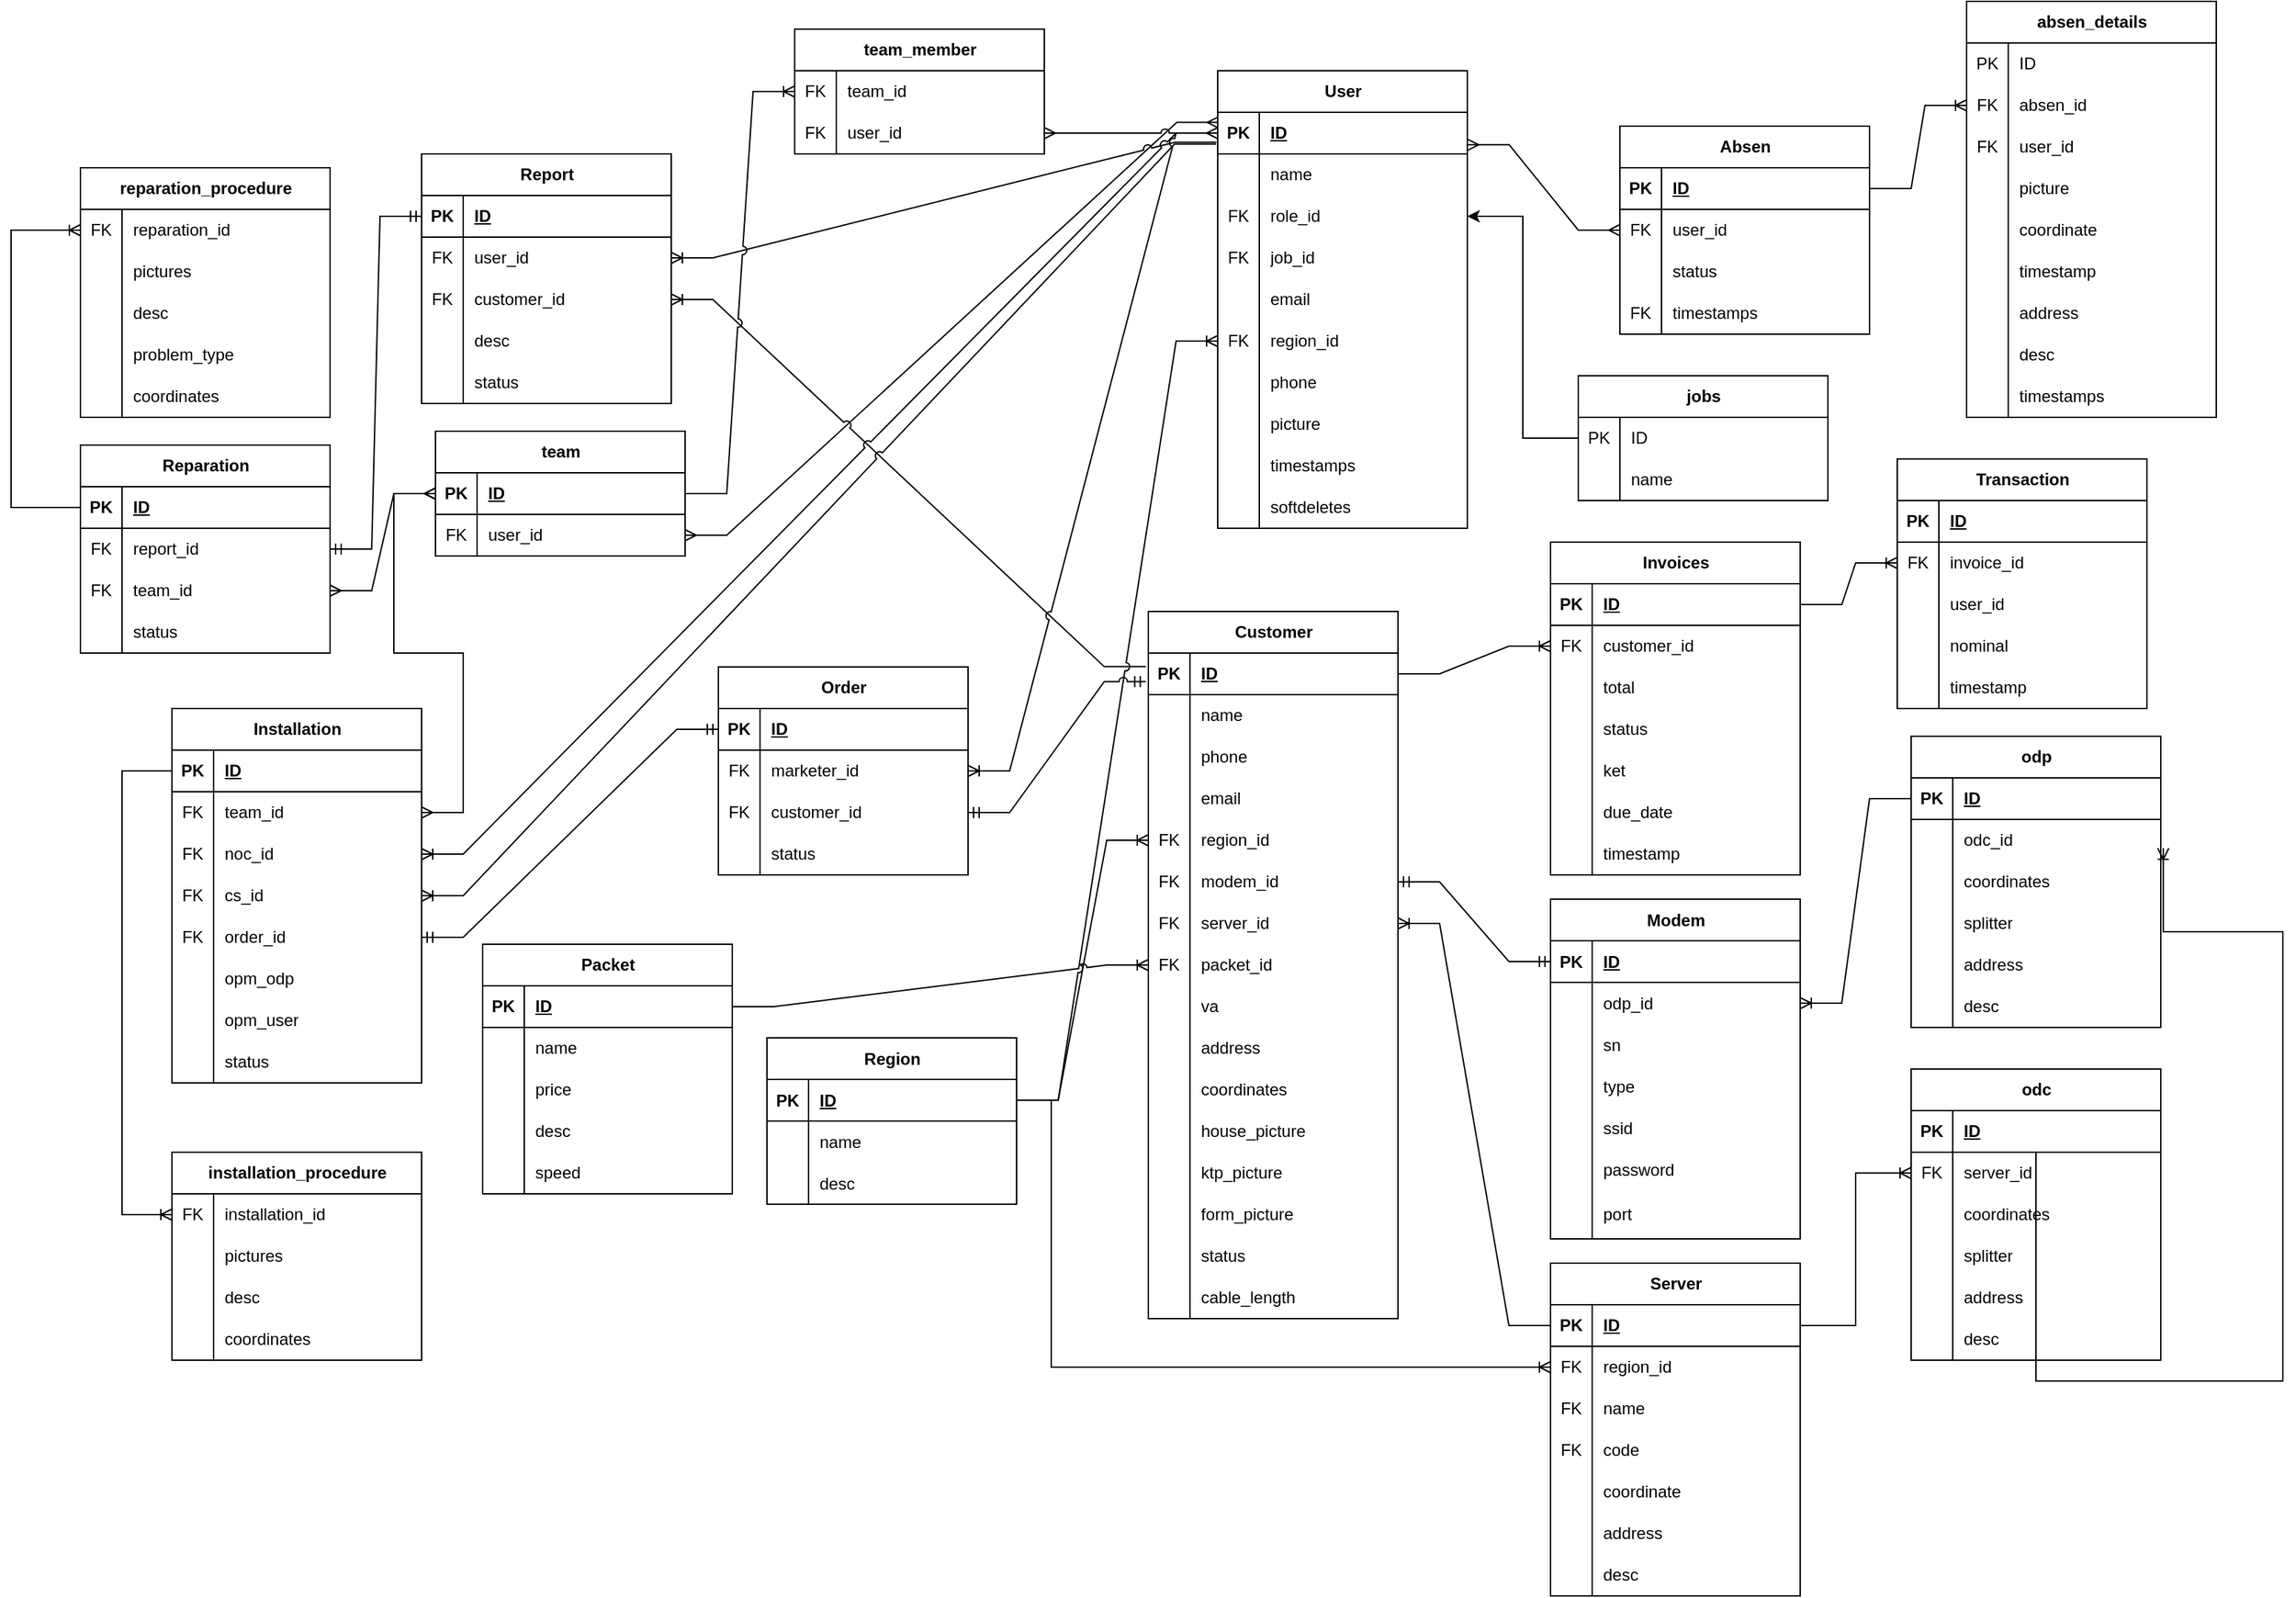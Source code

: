 <mxfile version="22.1.16" type="github">
  <diagram name="Page-1" id="ZauNufFpnyIHL1zYhbTq">
    <mxGraphModel dx="3690" dy="2471" grid="1" gridSize="10" guides="1" tooltips="1" connect="1" arrows="1" fold="1" page="1" pageScale="1" pageWidth="850" pageHeight="1100" math="0" shadow="0">
      <root>
        <mxCell id="0" />
        <mxCell id="1" parent="0" />
        <mxCell id="dViOMsX8RgR9MvhC_yHo-1" value="User" style="shape=table;startSize=30;container=1;collapsible=1;childLayout=tableLayout;fixedRows=1;rowLines=0;fontStyle=1;align=center;resizeLast=1;html=1;" parent="1" vertex="1">
          <mxGeometry x="640" y="-130" width="180" height="330" as="geometry" />
        </mxCell>
        <mxCell id="dViOMsX8RgR9MvhC_yHo-2" value="" style="shape=tableRow;horizontal=0;startSize=0;swimlaneHead=0;swimlaneBody=0;fillColor=none;collapsible=0;dropTarget=0;points=[[0,0.5],[1,0.5]];portConstraint=eastwest;top=0;left=0;right=0;bottom=1;" parent="dViOMsX8RgR9MvhC_yHo-1" vertex="1">
          <mxGeometry y="30" width="180" height="30" as="geometry" />
        </mxCell>
        <mxCell id="dViOMsX8RgR9MvhC_yHo-3" value="PK" style="shape=partialRectangle;connectable=0;fillColor=none;top=0;left=0;bottom=0;right=0;fontStyle=1;overflow=hidden;whiteSpace=wrap;html=1;" parent="dViOMsX8RgR9MvhC_yHo-2" vertex="1">
          <mxGeometry width="30" height="30" as="geometry">
            <mxRectangle width="30" height="30" as="alternateBounds" />
          </mxGeometry>
        </mxCell>
        <mxCell id="dViOMsX8RgR9MvhC_yHo-4" value="ID" style="shape=partialRectangle;connectable=0;fillColor=none;top=0;left=0;bottom=0;right=0;align=left;spacingLeft=6;fontStyle=5;overflow=hidden;whiteSpace=wrap;html=1;" parent="dViOMsX8RgR9MvhC_yHo-2" vertex="1">
          <mxGeometry x="30" width="150" height="30" as="geometry">
            <mxRectangle width="150" height="30" as="alternateBounds" />
          </mxGeometry>
        </mxCell>
        <mxCell id="dViOMsX8RgR9MvhC_yHo-5" value="" style="shape=tableRow;horizontal=0;startSize=0;swimlaneHead=0;swimlaneBody=0;fillColor=none;collapsible=0;dropTarget=0;points=[[0,0.5],[1,0.5]];portConstraint=eastwest;top=0;left=0;right=0;bottom=0;" parent="dViOMsX8RgR9MvhC_yHo-1" vertex="1">
          <mxGeometry y="60" width="180" height="30" as="geometry" />
        </mxCell>
        <mxCell id="dViOMsX8RgR9MvhC_yHo-6" value="" style="shape=partialRectangle;connectable=0;fillColor=none;top=0;left=0;bottom=0;right=0;editable=1;overflow=hidden;whiteSpace=wrap;html=1;" parent="dViOMsX8RgR9MvhC_yHo-5" vertex="1">
          <mxGeometry width="30" height="30" as="geometry">
            <mxRectangle width="30" height="30" as="alternateBounds" />
          </mxGeometry>
        </mxCell>
        <mxCell id="dViOMsX8RgR9MvhC_yHo-7" value="name" style="shape=partialRectangle;connectable=0;fillColor=none;top=0;left=0;bottom=0;right=0;align=left;spacingLeft=6;overflow=hidden;whiteSpace=wrap;html=1;" parent="dViOMsX8RgR9MvhC_yHo-5" vertex="1">
          <mxGeometry x="30" width="150" height="30" as="geometry">
            <mxRectangle width="150" height="30" as="alternateBounds" />
          </mxGeometry>
        </mxCell>
        <mxCell id="dViOMsX8RgR9MvhC_yHo-8" value="" style="shape=tableRow;horizontal=0;startSize=0;swimlaneHead=0;swimlaneBody=0;fillColor=none;collapsible=0;dropTarget=0;points=[[0,0.5],[1,0.5]];portConstraint=eastwest;top=0;left=0;right=0;bottom=0;" parent="dViOMsX8RgR9MvhC_yHo-1" vertex="1">
          <mxGeometry y="90" width="180" height="30" as="geometry" />
        </mxCell>
        <mxCell id="dViOMsX8RgR9MvhC_yHo-9" value="FK" style="shape=partialRectangle;connectable=0;fillColor=none;top=0;left=0;bottom=0;right=0;editable=1;overflow=hidden;whiteSpace=wrap;html=1;" parent="dViOMsX8RgR9MvhC_yHo-8" vertex="1">
          <mxGeometry width="30" height="30" as="geometry">
            <mxRectangle width="30" height="30" as="alternateBounds" />
          </mxGeometry>
        </mxCell>
        <mxCell id="dViOMsX8RgR9MvhC_yHo-10" value="role_id" style="shape=partialRectangle;connectable=0;fillColor=none;top=0;left=0;bottom=0;right=0;align=left;spacingLeft=6;overflow=hidden;whiteSpace=wrap;html=1;" parent="dViOMsX8RgR9MvhC_yHo-8" vertex="1">
          <mxGeometry x="30" width="150" height="30" as="geometry">
            <mxRectangle width="150" height="30" as="alternateBounds" />
          </mxGeometry>
        </mxCell>
        <mxCell id="sfRmzVowz1o_gVY8UB5B-1" value="" style="shape=tableRow;horizontal=0;startSize=0;swimlaneHead=0;swimlaneBody=0;fillColor=none;collapsible=0;dropTarget=0;points=[[0,0.5],[1,0.5]];portConstraint=eastwest;top=0;left=0;right=0;bottom=0;" parent="dViOMsX8RgR9MvhC_yHo-1" vertex="1">
          <mxGeometry y="120" width="180" height="30" as="geometry" />
        </mxCell>
        <mxCell id="sfRmzVowz1o_gVY8UB5B-2" value="FK" style="shape=partialRectangle;connectable=0;fillColor=none;top=0;left=0;bottom=0;right=0;editable=1;overflow=hidden;whiteSpace=wrap;html=1;" parent="sfRmzVowz1o_gVY8UB5B-1" vertex="1">
          <mxGeometry width="30" height="30" as="geometry">
            <mxRectangle width="30" height="30" as="alternateBounds" />
          </mxGeometry>
        </mxCell>
        <mxCell id="sfRmzVowz1o_gVY8UB5B-3" value="job_id" style="shape=partialRectangle;connectable=0;fillColor=none;top=0;left=0;bottom=0;right=0;align=left;spacingLeft=6;overflow=hidden;whiteSpace=wrap;html=1;" parent="sfRmzVowz1o_gVY8UB5B-1" vertex="1">
          <mxGeometry x="30" width="150" height="30" as="geometry">
            <mxRectangle width="150" height="30" as="alternateBounds" />
          </mxGeometry>
        </mxCell>
        <mxCell id="dViOMsX8RgR9MvhC_yHo-11" value="" style="shape=tableRow;horizontal=0;startSize=0;swimlaneHead=0;swimlaneBody=0;fillColor=none;collapsible=0;dropTarget=0;points=[[0,0.5],[1,0.5]];portConstraint=eastwest;top=0;left=0;right=0;bottom=0;" parent="dViOMsX8RgR9MvhC_yHo-1" vertex="1">
          <mxGeometry y="150" width="180" height="30" as="geometry" />
        </mxCell>
        <mxCell id="dViOMsX8RgR9MvhC_yHo-12" value="" style="shape=partialRectangle;connectable=0;fillColor=none;top=0;left=0;bottom=0;right=0;editable=1;overflow=hidden;whiteSpace=wrap;html=1;" parent="dViOMsX8RgR9MvhC_yHo-11" vertex="1">
          <mxGeometry width="30" height="30" as="geometry">
            <mxRectangle width="30" height="30" as="alternateBounds" />
          </mxGeometry>
        </mxCell>
        <mxCell id="dViOMsX8RgR9MvhC_yHo-13" value="email" style="shape=partialRectangle;connectable=0;fillColor=none;top=0;left=0;bottom=0;right=0;align=left;spacingLeft=6;overflow=hidden;whiteSpace=wrap;html=1;" parent="dViOMsX8RgR9MvhC_yHo-11" vertex="1">
          <mxGeometry x="30" width="150" height="30" as="geometry">
            <mxRectangle width="150" height="30" as="alternateBounds" />
          </mxGeometry>
        </mxCell>
        <mxCell id="dViOMsX8RgR9MvhC_yHo-40" value="" style="shape=tableRow;horizontal=0;startSize=0;swimlaneHead=0;swimlaneBody=0;fillColor=none;collapsible=0;dropTarget=0;points=[[0,0.5],[1,0.5]];portConstraint=eastwest;top=0;left=0;right=0;bottom=0;" parent="dViOMsX8RgR9MvhC_yHo-1" vertex="1">
          <mxGeometry y="180" width="180" height="30" as="geometry" />
        </mxCell>
        <mxCell id="dViOMsX8RgR9MvhC_yHo-41" value="FK" style="shape=partialRectangle;connectable=0;fillColor=none;top=0;left=0;bottom=0;right=0;editable=1;overflow=hidden;whiteSpace=wrap;html=1;" parent="dViOMsX8RgR9MvhC_yHo-40" vertex="1">
          <mxGeometry width="30" height="30" as="geometry">
            <mxRectangle width="30" height="30" as="alternateBounds" />
          </mxGeometry>
        </mxCell>
        <mxCell id="dViOMsX8RgR9MvhC_yHo-42" value="region_id" style="shape=partialRectangle;connectable=0;fillColor=none;top=0;left=0;bottom=0;right=0;align=left;spacingLeft=6;overflow=hidden;whiteSpace=wrap;html=1;" parent="dViOMsX8RgR9MvhC_yHo-40" vertex="1">
          <mxGeometry x="30" width="150" height="30" as="geometry">
            <mxRectangle width="150" height="30" as="alternateBounds" />
          </mxGeometry>
        </mxCell>
        <mxCell id="dViOMsX8RgR9MvhC_yHo-43" value="" style="shape=tableRow;horizontal=0;startSize=0;swimlaneHead=0;swimlaneBody=0;fillColor=none;collapsible=0;dropTarget=0;points=[[0,0.5],[1,0.5]];portConstraint=eastwest;top=0;left=0;right=0;bottom=0;" parent="dViOMsX8RgR9MvhC_yHo-1" vertex="1">
          <mxGeometry y="210" width="180" height="30" as="geometry" />
        </mxCell>
        <mxCell id="dViOMsX8RgR9MvhC_yHo-44" value="" style="shape=partialRectangle;connectable=0;fillColor=none;top=0;left=0;bottom=0;right=0;editable=1;overflow=hidden;whiteSpace=wrap;html=1;" parent="dViOMsX8RgR9MvhC_yHo-43" vertex="1">
          <mxGeometry width="30" height="30" as="geometry">
            <mxRectangle width="30" height="30" as="alternateBounds" />
          </mxGeometry>
        </mxCell>
        <mxCell id="dViOMsX8RgR9MvhC_yHo-45" value="phone" style="shape=partialRectangle;connectable=0;fillColor=none;top=0;left=0;bottom=0;right=0;align=left;spacingLeft=6;overflow=hidden;whiteSpace=wrap;html=1;" parent="dViOMsX8RgR9MvhC_yHo-43" vertex="1">
          <mxGeometry x="30" width="150" height="30" as="geometry">
            <mxRectangle width="150" height="30" as="alternateBounds" />
          </mxGeometry>
        </mxCell>
        <mxCell id="dViOMsX8RgR9MvhC_yHo-46" value="" style="shape=tableRow;horizontal=0;startSize=0;swimlaneHead=0;swimlaneBody=0;fillColor=none;collapsible=0;dropTarget=0;points=[[0,0.5],[1,0.5]];portConstraint=eastwest;top=0;left=0;right=0;bottom=0;" parent="dViOMsX8RgR9MvhC_yHo-1" vertex="1">
          <mxGeometry y="240" width="180" height="30" as="geometry" />
        </mxCell>
        <mxCell id="dViOMsX8RgR9MvhC_yHo-47" value="" style="shape=partialRectangle;connectable=0;fillColor=none;top=0;left=0;bottom=0;right=0;editable=1;overflow=hidden;whiteSpace=wrap;html=1;" parent="dViOMsX8RgR9MvhC_yHo-46" vertex="1">
          <mxGeometry width="30" height="30" as="geometry">
            <mxRectangle width="30" height="30" as="alternateBounds" />
          </mxGeometry>
        </mxCell>
        <mxCell id="dViOMsX8RgR9MvhC_yHo-48" value="picture" style="shape=partialRectangle;connectable=0;fillColor=none;top=0;left=0;bottom=0;right=0;align=left;spacingLeft=6;overflow=hidden;whiteSpace=wrap;html=1;" parent="dViOMsX8RgR9MvhC_yHo-46" vertex="1">
          <mxGeometry x="30" width="150" height="30" as="geometry">
            <mxRectangle width="150" height="30" as="alternateBounds" />
          </mxGeometry>
        </mxCell>
        <mxCell id="sfRmzVowz1o_gVY8UB5B-47" value="" style="shape=tableRow;horizontal=0;startSize=0;swimlaneHead=0;swimlaneBody=0;fillColor=none;collapsible=0;dropTarget=0;points=[[0,0.5],[1,0.5]];portConstraint=eastwest;top=0;left=0;right=0;bottom=0;" parent="dViOMsX8RgR9MvhC_yHo-1" vertex="1">
          <mxGeometry y="270" width="180" height="30" as="geometry" />
        </mxCell>
        <mxCell id="sfRmzVowz1o_gVY8UB5B-48" value="" style="shape=partialRectangle;connectable=0;fillColor=none;top=0;left=0;bottom=0;right=0;editable=1;overflow=hidden;whiteSpace=wrap;html=1;" parent="sfRmzVowz1o_gVY8UB5B-47" vertex="1">
          <mxGeometry width="30" height="30" as="geometry">
            <mxRectangle width="30" height="30" as="alternateBounds" />
          </mxGeometry>
        </mxCell>
        <mxCell id="sfRmzVowz1o_gVY8UB5B-49" value="timestamps" style="shape=partialRectangle;connectable=0;fillColor=none;top=0;left=0;bottom=0;right=0;align=left;spacingLeft=6;overflow=hidden;whiteSpace=wrap;html=1;" parent="sfRmzVowz1o_gVY8UB5B-47" vertex="1">
          <mxGeometry x="30" width="150" height="30" as="geometry">
            <mxRectangle width="150" height="30" as="alternateBounds" />
          </mxGeometry>
        </mxCell>
        <mxCell id="sfRmzVowz1o_gVY8UB5B-50" value="" style="shape=tableRow;horizontal=0;startSize=0;swimlaneHead=0;swimlaneBody=0;fillColor=none;collapsible=0;dropTarget=0;points=[[0,0.5],[1,0.5]];portConstraint=eastwest;top=0;left=0;right=0;bottom=0;" parent="dViOMsX8RgR9MvhC_yHo-1" vertex="1">
          <mxGeometry y="300" width="180" height="30" as="geometry" />
        </mxCell>
        <mxCell id="sfRmzVowz1o_gVY8UB5B-51" value="" style="shape=partialRectangle;connectable=0;fillColor=none;top=0;left=0;bottom=0;right=0;editable=1;overflow=hidden;whiteSpace=wrap;html=1;" parent="sfRmzVowz1o_gVY8UB5B-50" vertex="1">
          <mxGeometry width="30" height="30" as="geometry">
            <mxRectangle width="30" height="30" as="alternateBounds" />
          </mxGeometry>
        </mxCell>
        <mxCell id="sfRmzVowz1o_gVY8UB5B-52" value="softdeletes" style="shape=partialRectangle;connectable=0;fillColor=none;top=0;left=0;bottom=0;right=0;align=left;spacingLeft=6;overflow=hidden;whiteSpace=wrap;html=1;" parent="sfRmzVowz1o_gVY8UB5B-50" vertex="1">
          <mxGeometry x="30" width="150" height="30" as="geometry">
            <mxRectangle width="150" height="30" as="alternateBounds" />
          </mxGeometry>
        </mxCell>
        <mxCell id="dViOMsX8RgR9MvhC_yHo-49" value="Region" style="shape=table;startSize=30;container=1;collapsible=1;childLayout=tableLayout;fixedRows=1;rowLines=0;fontStyle=1;align=center;resizeLast=1;html=1;" parent="1" vertex="1">
          <mxGeometry x="315" y="567.5" width="180" height="120" as="geometry" />
        </mxCell>
        <mxCell id="dViOMsX8RgR9MvhC_yHo-50" value="" style="shape=tableRow;horizontal=0;startSize=0;swimlaneHead=0;swimlaneBody=0;fillColor=none;collapsible=0;dropTarget=0;points=[[0,0.5],[1,0.5]];portConstraint=eastwest;top=0;left=0;right=0;bottom=1;" parent="dViOMsX8RgR9MvhC_yHo-49" vertex="1">
          <mxGeometry y="30" width="180" height="30" as="geometry" />
        </mxCell>
        <mxCell id="dViOMsX8RgR9MvhC_yHo-51" value="PK" style="shape=partialRectangle;connectable=0;fillColor=none;top=0;left=0;bottom=0;right=0;fontStyle=1;overflow=hidden;whiteSpace=wrap;html=1;" parent="dViOMsX8RgR9MvhC_yHo-50" vertex="1">
          <mxGeometry width="30" height="30" as="geometry">
            <mxRectangle width="30" height="30" as="alternateBounds" />
          </mxGeometry>
        </mxCell>
        <mxCell id="dViOMsX8RgR9MvhC_yHo-52" value="ID" style="shape=partialRectangle;connectable=0;fillColor=none;top=0;left=0;bottom=0;right=0;align=left;spacingLeft=6;fontStyle=5;overflow=hidden;whiteSpace=wrap;html=1;" parent="dViOMsX8RgR9MvhC_yHo-50" vertex="1">
          <mxGeometry x="30" width="150" height="30" as="geometry">
            <mxRectangle width="150" height="30" as="alternateBounds" />
          </mxGeometry>
        </mxCell>
        <mxCell id="dViOMsX8RgR9MvhC_yHo-53" value="" style="shape=tableRow;horizontal=0;startSize=0;swimlaneHead=0;swimlaneBody=0;fillColor=none;collapsible=0;dropTarget=0;points=[[0,0.5],[1,0.5]];portConstraint=eastwest;top=0;left=0;right=0;bottom=0;" parent="dViOMsX8RgR9MvhC_yHo-49" vertex="1">
          <mxGeometry y="60" width="180" height="30" as="geometry" />
        </mxCell>
        <mxCell id="dViOMsX8RgR9MvhC_yHo-54" value="" style="shape=partialRectangle;connectable=0;fillColor=none;top=0;left=0;bottom=0;right=0;editable=1;overflow=hidden;whiteSpace=wrap;html=1;" parent="dViOMsX8RgR9MvhC_yHo-53" vertex="1">
          <mxGeometry width="30" height="30" as="geometry">
            <mxRectangle width="30" height="30" as="alternateBounds" />
          </mxGeometry>
        </mxCell>
        <mxCell id="dViOMsX8RgR9MvhC_yHo-55" value="name" style="shape=partialRectangle;connectable=0;fillColor=none;top=0;left=0;bottom=0;right=0;align=left;spacingLeft=6;overflow=hidden;whiteSpace=wrap;html=1;" parent="dViOMsX8RgR9MvhC_yHo-53" vertex="1">
          <mxGeometry x="30" width="150" height="30" as="geometry">
            <mxRectangle width="150" height="30" as="alternateBounds" />
          </mxGeometry>
        </mxCell>
        <mxCell id="dViOMsX8RgR9MvhC_yHo-56" value="" style="shape=tableRow;horizontal=0;startSize=0;swimlaneHead=0;swimlaneBody=0;fillColor=none;collapsible=0;dropTarget=0;points=[[0,0.5],[1,0.5]];portConstraint=eastwest;top=0;left=0;right=0;bottom=0;" parent="dViOMsX8RgR9MvhC_yHo-49" vertex="1">
          <mxGeometry y="90" width="180" height="30" as="geometry" />
        </mxCell>
        <mxCell id="dViOMsX8RgR9MvhC_yHo-57" value="" style="shape=partialRectangle;connectable=0;fillColor=none;top=0;left=0;bottom=0;right=0;editable=1;overflow=hidden;whiteSpace=wrap;html=1;" parent="dViOMsX8RgR9MvhC_yHo-56" vertex="1">
          <mxGeometry width="30" height="30" as="geometry">
            <mxRectangle width="30" height="30" as="alternateBounds" />
          </mxGeometry>
        </mxCell>
        <mxCell id="dViOMsX8RgR9MvhC_yHo-58" value="desc" style="shape=partialRectangle;connectable=0;fillColor=none;top=0;left=0;bottom=0;right=0;align=left;spacingLeft=6;overflow=hidden;whiteSpace=wrap;html=1;" parent="dViOMsX8RgR9MvhC_yHo-56" vertex="1">
          <mxGeometry x="30" width="150" height="30" as="geometry">
            <mxRectangle width="150" height="30" as="alternateBounds" />
          </mxGeometry>
        </mxCell>
        <mxCell id="dViOMsX8RgR9MvhC_yHo-80" value="Absen" style="shape=table;startSize=30;container=1;collapsible=1;childLayout=tableLayout;fixedRows=1;rowLines=0;fontStyle=1;align=center;resizeLast=1;html=1;" parent="1" vertex="1">
          <mxGeometry x="930" y="-90" width="180" height="150" as="geometry" />
        </mxCell>
        <mxCell id="dViOMsX8RgR9MvhC_yHo-81" value="" style="shape=tableRow;horizontal=0;startSize=0;swimlaneHead=0;swimlaneBody=0;fillColor=none;collapsible=0;dropTarget=0;points=[[0,0.5],[1,0.5]];portConstraint=eastwest;top=0;left=0;right=0;bottom=1;" parent="dViOMsX8RgR9MvhC_yHo-80" vertex="1">
          <mxGeometry y="30" width="180" height="30" as="geometry" />
        </mxCell>
        <mxCell id="dViOMsX8RgR9MvhC_yHo-82" value="PK" style="shape=partialRectangle;connectable=0;fillColor=none;top=0;left=0;bottom=0;right=0;fontStyle=1;overflow=hidden;whiteSpace=wrap;html=1;" parent="dViOMsX8RgR9MvhC_yHo-81" vertex="1">
          <mxGeometry width="30" height="30" as="geometry">
            <mxRectangle width="30" height="30" as="alternateBounds" />
          </mxGeometry>
        </mxCell>
        <mxCell id="dViOMsX8RgR9MvhC_yHo-83" value="ID" style="shape=partialRectangle;connectable=0;fillColor=none;top=0;left=0;bottom=0;right=0;align=left;spacingLeft=6;fontStyle=5;overflow=hidden;whiteSpace=wrap;html=1;" parent="dViOMsX8RgR9MvhC_yHo-81" vertex="1">
          <mxGeometry x="30" width="150" height="30" as="geometry">
            <mxRectangle width="150" height="30" as="alternateBounds" />
          </mxGeometry>
        </mxCell>
        <mxCell id="dViOMsX8RgR9MvhC_yHo-84" value="" style="shape=tableRow;horizontal=0;startSize=0;swimlaneHead=0;swimlaneBody=0;fillColor=none;collapsible=0;dropTarget=0;points=[[0,0.5],[1,0.5]];portConstraint=eastwest;top=0;left=0;right=0;bottom=0;" parent="dViOMsX8RgR9MvhC_yHo-80" vertex="1">
          <mxGeometry y="60" width="180" height="30" as="geometry" />
        </mxCell>
        <mxCell id="dViOMsX8RgR9MvhC_yHo-85" value="FK" style="shape=partialRectangle;connectable=0;fillColor=none;top=0;left=0;bottom=0;right=0;editable=1;overflow=hidden;whiteSpace=wrap;html=1;" parent="dViOMsX8RgR9MvhC_yHo-84" vertex="1">
          <mxGeometry width="30" height="30" as="geometry">
            <mxRectangle width="30" height="30" as="alternateBounds" />
          </mxGeometry>
        </mxCell>
        <mxCell id="dViOMsX8RgR9MvhC_yHo-86" value="user_id" style="shape=partialRectangle;connectable=0;fillColor=none;top=0;left=0;bottom=0;right=0;align=left;spacingLeft=6;overflow=hidden;whiteSpace=wrap;html=1;" parent="dViOMsX8RgR9MvhC_yHo-84" vertex="1">
          <mxGeometry x="30" width="150" height="30" as="geometry">
            <mxRectangle width="150" height="30" as="alternateBounds" />
          </mxGeometry>
        </mxCell>
        <mxCell id="dViOMsX8RgR9MvhC_yHo-87" value="" style="shape=tableRow;horizontal=0;startSize=0;swimlaneHead=0;swimlaneBody=0;fillColor=none;collapsible=0;dropTarget=0;points=[[0,0.5],[1,0.5]];portConstraint=eastwest;top=0;left=0;right=0;bottom=0;" parent="dViOMsX8RgR9MvhC_yHo-80" vertex="1">
          <mxGeometry y="90" width="180" height="30" as="geometry" />
        </mxCell>
        <mxCell id="dViOMsX8RgR9MvhC_yHo-88" value="" style="shape=partialRectangle;connectable=0;fillColor=none;top=0;left=0;bottom=0;right=0;editable=1;overflow=hidden;whiteSpace=wrap;html=1;" parent="dViOMsX8RgR9MvhC_yHo-87" vertex="1">
          <mxGeometry width="30" height="30" as="geometry">
            <mxRectangle width="30" height="30" as="alternateBounds" />
          </mxGeometry>
        </mxCell>
        <mxCell id="dViOMsX8RgR9MvhC_yHo-89" value="status" style="shape=partialRectangle;connectable=0;fillColor=none;top=0;left=0;bottom=0;right=0;align=left;spacingLeft=6;overflow=hidden;whiteSpace=wrap;html=1;" parent="dViOMsX8RgR9MvhC_yHo-87" vertex="1">
          <mxGeometry x="30" width="150" height="30" as="geometry">
            <mxRectangle width="150" height="30" as="alternateBounds" />
          </mxGeometry>
        </mxCell>
        <mxCell id="dViOMsX8RgR9MvhC_yHo-90" value="" style="shape=tableRow;horizontal=0;startSize=0;swimlaneHead=0;swimlaneBody=0;fillColor=none;collapsible=0;dropTarget=0;points=[[0,0.5],[1,0.5]];portConstraint=eastwest;top=0;left=0;right=0;bottom=0;" parent="dViOMsX8RgR9MvhC_yHo-80" vertex="1">
          <mxGeometry y="120" width="180" height="30" as="geometry" />
        </mxCell>
        <mxCell id="dViOMsX8RgR9MvhC_yHo-91" value="FK" style="shape=partialRectangle;connectable=0;fillColor=none;top=0;left=0;bottom=0;right=0;editable=1;overflow=hidden;whiteSpace=wrap;html=1;" parent="dViOMsX8RgR9MvhC_yHo-90" vertex="1">
          <mxGeometry width="30" height="30" as="geometry">
            <mxRectangle width="30" height="30" as="alternateBounds" />
          </mxGeometry>
        </mxCell>
        <mxCell id="dViOMsX8RgR9MvhC_yHo-92" value="timestamps" style="shape=partialRectangle;connectable=0;fillColor=none;top=0;left=0;bottom=0;right=0;align=left;spacingLeft=6;overflow=hidden;whiteSpace=wrap;html=1;" parent="dViOMsX8RgR9MvhC_yHo-90" vertex="1">
          <mxGeometry x="30" width="150" height="30" as="geometry">
            <mxRectangle width="150" height="30" as="alternateBounds" />
          </mxGeometry>
        </mxCell>
        <mxCell id="dViOMsX8RgR9MvhC_yHo-106" value="absen_details" style="shape=table;startSize=30;container=1;collapsible=1;childLayout=tableLayout;fixedRows=1;rowLines=0;fontStyle=1;align=center;resizeLast=1;html=1;" parent="1" vertex="1">
          <mxGeometry x="1180" y="-180" width="180" height="300" as="geometry" />
        </mxCell>
        <mxCell id="sfRmzVowz1o_gVY8UB5B-56" value="" style="shape=tableRow;horizontal=0;startSize=0;swimlaneHead=0;swimlaneBody=0;fillColor=none;collapsible=0;dropTarget=0;points=[[0,0.5],[1,0.5]];portConstraint=eastwest;top=0;left=0;right=0;bottom=0;" parent="dViOMsX8RgR9MvhC_yHo-106" vertex="1">
          <mxGeometry y="30" width="180" height="30" as="geometry" />
        </mxCell>
        <mxCell id="sfRmzVowz1o_gVY8UB5B-57" value="PK" style="shape=partialRectangle;connectable=0;fillColor=none;top=0;left=0;bottom=0;right=0;editable=1;overflow=hidden;whiteSpace=wrap;html=1;" parent="sfRmzVowz1o_gVY8UB5B-56" vertex="1">
          <mxGeometry width="30" height="30" as="geometry">
            <mxRectangle width="30" height="30" as="alternateBounds" />
          </mxGeometry>
        </mxCell>
        <mxCell id="sfRmzVowz1o_gVY8UB5B-58" value="ID" style="shape=partialRectangle;connectable=0;fillColor=none;top=0;left=0;bottom=0;right=0;align=left;spacingLeft=6;overflow=hidden;whiteSpace=wrap;html=1;" parent="sfRmzVowz1o_gVY8UB5B-56" vertex="1">
          <mxGeometry x="30" width="150" height="30" as="geometry">
            <mxRectangle width="150" height="30" as="alternateBounds" />
          </mxGeometry>
        </mxCell>
        <mxCell id="dViOMsX8RgR9MvhC_yHo-110" value="" style="shape=tableRow;horizontal=0;startSize=0;swimlaneHead=0;swimlaneBody=0;fillColor=none;collapsible=0;dropTarget=0;points=[[0,0.5],[1,0.5]];portConstraint=eastwest;top=0;left=0;right=0;bottom=0;" parent="dViOMsX8RgR9MvhC_yHo-106" vertex="1">
          <mxGeometry y="60" width="180" height="30" as="geometry" />
        </mxCell>
        <mxCell id="dViOMsX8RgR9MvhC_yHo-111" value="FK" style="shape=partialRectangle;connectable=0;fillColor=none;top=0;left=0;bottom=0;right=0;editable=1;overflow=hidden;whiteSpace=wrap;html=1;" parent="dViOMsX8RgR9MvhC_yHo-110" vertex="1">
          <mxGeometry width="30" height="30" as="geometry">
            <mxRectangle width="30" height="30" as="alternateBounds" />
          </mxGeometry>
        </mxCell>
        <mxCell id="dViOMsX8RgR9MvhC_yHo-112" value="absen_id" style="shape=partialRectangle;connectable=0;fillColor=none;top=0;left=0;bottom=0;right=0;align=left;spacingLeft=6;overflow=hidden;whiteSpace=wrap;html=1;" parent="dViOMsX8RgR9MvhC_yHo-110" vertex="1">
          <mxGeometry x="30" width="150" height="30" as="geometry">
            <mxRectangle width="150" height="30" as="alternateBounds" />
          </mxGeometry>
        </mxCell>
        <mxCell id="sfRmzVowz1o_gVY8UB5B-53" value="" style="shape=tableRow;horizontal=0;startSize=0;swimlaneHead=0;swimlaneBody=0;fillColor=none;collapsible=0;dropTarget=0;points=[[0,0.5],[1,0.5]];portConstraint=eastwest;top=0;left=0;right=0;bottom=0;" parent="dViOMsX8RgR9MvhC_yHo-106" vertex="1">
          <mxGeometry y="90" width="180" height="30" as="geometry" />
        </mxCell>
        <mxCell id="sfRmzVowz1o_gVY8UB5B-54" value="FK" style="shape=partialRectangle;connectable=0;fillColor=none;top=0;left=0;bottom=0;right=0;editable=1;overflow=hidden;whiteSpace=wrap;html=1;" parent="sfRmzVowz1o_gVY8UB5B-53" vertex="1">
          <mxGeometry width="30" height="30" as="geometry">
            <mxRectangle width="30" height="30" as="alternateBounds" />
          </mxGeometry>
        </mxCell>
        <mxCell id="sfRmzVowz1o_gVY8UB5B-55" value="user_id" style="shape=partialRectangle;connectable=0;fillColor=none;top=0;left=0;bottom=0;right=0;align=left;spacingLeft=6;overflow=hidden;whiteSpace=wrap;html=1;" parent="sfRmzVowz1o_gVY8UB5B-53" vertex="1">
          <mxGeometry x="30" width="150" height="30" as="geometry">
            <mxRectangle width="150" height="30" as="alternateBounds" />
          </mxGeometry>
        </mxCell>
        <mxCell id="dViOMsX8RgR9MvhC_yHo-113" value="" style="shape=tableRow;horizontal=0;startSize=0;swimlaneHead=0;swimlaneBody=0;fillColor=none;collapsible=0;dropTarget=0;points=[[0,0.5],[1,0.5]];portConstraint=eastwest;top=0;left=0;right=0;bottom=0;" parent="dViOMsX8RgR9MvhC_yHo-106" vertex="1">
          <mxGeometry y="120" width="180" height="30" as="geometry" />
        </mxCell>
        <mxCell id="dViOMsX8RgR9MvhC_yHo-114" value="" style="shape=partialRectangle;connectable=0;fillColor=none;top=0;left=0;bottom=0;right=0;editable=1;overflow=hidden;whiteSpace=wrap;html=1;" parent="dViOMsX8RgR9MvhC_yHo-113" vertex="1">
          <mxGeometry width="30" height="30" as="geometry">
            <mxRectangle width="30" height="30" as="alternateBounds" />
          </mxGeometry>
        </mxCell>
        <mxCell id="dViOMsX8RgR9MvhC_yHo-115" value="picture" style="shape=partialRectangle;connectable=0;fillColor=none;top=0;left=0;bottom=0;right=0;align=left;spacingLeft=6;overflow=hidden;whiteSpace=wrap;html=1;" parent="dViOMsX8RgR9MvhC_yHo-113" vertex="1">
          <mxGeometry x="30" width="150" height="30" as="geometry">
            <mxRectangle width="150" height="30" as="alternateBounds" />
          </mxGeometry>
        </mxCell>
        <mxCell id="dViOMsX8RgR9MvhC_yHo-116" value="" style="shape=tableRow;horizontal=0;startSize=0;swimlaneHead=0;swimlaneBody=0;fillColor=none;collapsible=0;dropTarget=0;points=[[0,0.5],[1,0.5]];portConstraint=eastwest;top=0;left=0;right=0;bottom=0;" parent="dViOMsX8RgR9MvhC_yHo-106" vertex="1">
          <mxGeometry y="150" width="180" height="30" as="geometry" />
        </mxCell>
        <mxCell id="dViOMsX8RgR9MvhC_yHo-117" value="" style="shape=partialRectangle;connectable=0;fillColor=none;top=0;left=0;bottom=0;right=0;editable=1;overflow=hidden;whiteSpace=wrap;html=1;" parent="dViOMsX8RgR9MvhC_yHo-116" vertex="1">
          <mxGeometry width="30" height="30" as="geometry">
            <mxRectangle width="30" height="30" as="alternateBounds" />
          </mxGeometry>
        </mxCell>
        <mxCell id="dViOMsX8RgR9MvhC_yHo-118" value="coordinate" style="shape=partialRectangle;connectable=0;fillColor=none;top=0;left=0;bottom=0;right=0;align=left;spacingLeft=6;overflow=hidden;whiteSpace=wrap;html=1;" parent="dViOMsX8RgR9MvhC_yHo-116" vertex="1">
          <mxGeometry x="30" width="150" height="30" as="geometry">
            <mxRectangle width="150" height="30" as="alternateBounds" />
          </mxGeometry>
        </mxCell>
        <mxCell id="dViOMsX8RgR9MvhC_yHo-611" value="" style="shape=tableRow;horizontal=0;startSize=0;swimlaneHead=0;swimlaneBody=0;fillColor=none;collapsible=0;dropTarget=0;points=[[0,0.5],[1,0.5]];portConstraint=eastwest;top=0;left=0;right=0;bottom=0;" parent="dViOMsX8RgR9MvhC_yHo-106" vertex="1">
          <mxGeometry y="180" width="180" height="30" as="geometry" />
        </mxCell>
        <mxCell id="dViOMsX8RgR9MvhC_yHo-612" value="" style="shape=partialRectangle;connectable=0;fillColor=none;top=0;left=0;bottom=0;right=0;editable=1;overflow=hidden;whiteSpace=wrap;html=1;" parent="dViOMsX8RgR9MvhC_yHo-611" vertex="1">
          <mxGeometry width="30" height="30" as="geometry">
            <mxRectangle width="30" height="30" as="alternateBounds" />
          </mxGeometry>
        </mxCell>
        <mxCell id="dViOMsX8RgR9MvhC_yHo-613" value="timestamp" style="shape=partialRectangle;connectable=0;fillColor=none;top=0;left=0;bottom=0;right=0;align=left;spacingLeft=6;overflow=hidden;whiteSpace=wrap;html=1;" parent="dViOMsX8RgR9MvhC_yHo-611" vertex="1">
          <mxGeometry x="30" width="150" height="30" as="geometry">
            <mxRectangle width="150" height="30" as="alternateBounds" />
          </mxGeometry>
        </mxCell>
        <mxCell id="dViOMsX8RgR9MvhC_yHo-614" value="" style="shape=tableRow;horizontal=0;startSize=0;swimlaneHead=0;swimlaneBody=0;fillColor=none;collapsible=0;dropTarget=0;points=[[0,0.5],[1,0.5]];portConstraint=eastwest;top=0;left=0;right=0;bottom=0;" parent="dViOMsX8RgR9MvhC_yHo-106" vertex="1">
          <mxGeometry y="210" width="180" height="30" as="geometry" />
        </mxCell>
        <mxCell id="dViOMsX8RgR9MvhC_yHo-615" value="" style="shape=partialRectangle;connectable=0;fillColor=none;top=0;left=0;bottom=0;right=0;editable=1;overflow=hidden;whiteSpace=wrap;html=1;" parent="dViOMsX8RgR9MvhC_yHo-614" vertex="1">
          <mxGeometry width="30" height="30" as="geometry">
            <mxRectangle width="30" height="30" as="alternateBounds" />
          </mxGeometry>
        </mxCell>
        <mxCell id="dViOMsX8RgR9MvhC_yHo-616" value="address" style="shape=partialRectangle;connectable=0;fillColor=none;top=0;left=0;bottom=0;right=0;align=left;spacingLeft=6;overflow=hidden;whiteSpace=wrap;html=1;" parent="dViOMsX8RgR9MvhC_yHo-614" vertex="1">
          <mxGeometry x="30" width="150" height="30" as="geometry">
            <mxRectangle width="150" height="30" as="alternateBounds" />
          </mxGeometry>
        </mxCell>
        <mxCell id="dViOMsX8RgR9MvhC_yHo-617" value="" style="shape=tableRow;horizontal=0;startSize=0;swimlaneHead=0;swimlaneBody=0;fillColor=none;collapsible=0;dropTarget=0;points=[[0,0.5],[1,0.5]];portConstraint=eastwest;top=0;left=0;right=0;bottom=0;" parent="dViOMsX8RgR9MvhC_yHo-106" vertex="1">
          <mxGeometry y="240" width="180" height="30" as="geometry" />
        </mxCell>
        <mxCell id="dViOMsX8RgR9MvhC_yHo-618" value="" style="shape=partialRectangle;connectable=0;fillColor=none;top=0;left=0;bottom=0;right=0;editable=1;overflow=hidden;whiteSpace=wrap;html=1;" parent="dViOMsX8RgR9MvhC_yHo-617" vertex="1">
          <mxGeometry width="30" height="30" as="geometry">
            <mxRectangle width="30" height="30" as="alternateBounds" />
          </mxGeometry>
        </mxCell>
        <mxCell id="dViOMsX8RgR9MvhC_yHo-619" value="desc" style="shape=partialRectangle;connectable=0;fillColor=none;top=0;left=0;bottom=0;right=0;align=left;spacingLeft=6;overflow=hidden;whiteSpace=wrap;html=1;" parent="dViOMsX8RgR9MvhC_yHo-617" vertex="1">
          <mxGeometry x="30" width="150" height="30" as="geometry">
            <mxRectangle width="150" height="30" as="alternateBounds" />
          </mxGeometry>
        </mxCell>
        <mxCell id="sfRmzVowz1o_gVY8UB5B-59" value="" style="shape=tableRow;horizontal=0;startSize=0;swimlaneHead=0;swimlaneBody=0;fillColor=none;collapsible=0;dropTarget=0;points=[[0,0.5],[1,0.5]];portConstraint=eastwest;top=0;left=0;right=0;bottom=0;" parent="dViOMsX8RgR9MvhC_yHo-106" vertex="1">
          <mxGeometry y="270" width="180" height="30" as="geometry" />
        </mxCell>
        <mxCell id="sfRmzVowz1o_gVY8UB5B-60" value="" style="shape=partialRectangle;connectable=0;fillColor=none;top=0;left=0;bottom=0;right=0;editable=1;overflow=hidden;whiteSpace=wrap;html=1;" parent="sfRmzVowz1o_gVY8UB5B-59" vertex="1">
          <mxGeometry width="30" height="30" as="geometry">
            <mxRectangle width="30" height="30" as="alternateBounds" />
          </mxGeometry>
        </mxCell>
        <mxCell id="sfRmzVowz1o_gVY8UB5B-61" value="timestamps" style="shape=partialRectangle;connectable=0;fillColor=none;top=0;left=0;bottom=0;right=0;align=left;spacingLeft=6;overflow=hidden;whiteSpace=wrap;html=1;" parent="sfRmzVowz1o_gVY8UB5B-59" vertex="1">
          <mxGeometry x="30" width="150" height="30" as="geometry">
            <mxRectangle width="150" height="30" as="alternateBounds" />
          </mxGeometry>
        </mxCell>
        <mxCell id="dViOMsX8RgR9MvhC_yHo-155" value="Customer" style="shape=table;startSize=30;container=1;collapsible=1;childLayout=tableLayout;fixedRows=1;rowLines=0;fontStyle=1;align=center;resizeLast=1;html=1;" parent="1" vertex="1">
          <mxGeometry x="590" y="260" width="180" height="510" as="geometry" />
        </mxCell>
        <mxCell id="dViOMsX8RgR9MvhC_yHo-156" value="" style="shape=tableRow;horizontal=0;startSize=0;swimlaneHead=0;swimlaneBody=0;fillColor=none;collapsible=0;dropTarget=0;points=[[0,0.5],[1,0.5]];portConstraint=eastwest;top=0;left=0;right=0;bottom=1;" parent="dViOMsX8RgR9MvhC_yHo-155" vertex="1">
          <mxGeometry y="30" width="180" height="30" as="geometry" />
        </mxCell>
        <mxCell id="dViOMsX8RgR9MvhC_yHo-157" value="PK" style="shape=partialRectangle;connectable=0;fillColor=none;top=0;left=0;bottom=0;right=0;fontStyle=1;overflow=hidden;whiteSpace=wrap;html=1;" parent="dViOMsX8RgR9MvhC_yHo-156" vertex="1">
          <mxGeometry width="30" height="30" as="geometry">
            <mxRectangle width="30" height="30" as="alternateBounds" />
          </mxGeometry>
        </mxCell>
        <mxCell id="dViOMsX8RgR9MvhC_yHo-158" value="ID" style="shape=partialRectangle;connectable=0;fillColor=none;top=0;left=0;bottom=0;right=0;align=left;spacingLeft=6;fontStyle=5;overflow=hidden;whiteSpace=wrap;html=1;" parent="dViOMsX8RgR9MvhC_yHo-156" vertex="1">
          <mxGeometry x="30" width="150" height="30" as="geometry">
            <mxRectangle width="150" height="30" as="alternateBounds" />
          </mxGeometry>
        </mxCell>
        <mxCell id="dViOMsX8RgR9MvhC_yHo-159" value="" style="shape=tableRow;horizontal=0;startSize=0;swimlaneHead=0;swimlaneBody=0;fillColor=none;collapsible=0;dropTarget=0;points=[[0,0.5],[1,0.5]];portConstraint=eastwest;top=0;left=0;right=0;bottom=0;" parent="dViOMsX8RgR9MvhC_yHo-155" vertex="1">
          <mxGeometry y="60" width="180" height="30" as="geometry" />
        </mxCell>
        <mxCell id="dViOMsX8RgR9MvhC_yHo-160" value="" style="shape=partialRectangle;connectable=0;fillColor=none;top=0;left=0;bottom=0;right=0;editable=1;overflow=hidden;whiteSpace=wrap;html=1;" parent="dViOMsX8RgR9MvhC_yHo-159" vertex="1">
          <mxGeometry width="30" height="30" as="geometry">
            <mxRectangle width="30" height="30" as="alternateBounds" />
          </mxGeometry>
        </mxCell>
        <mxCell id="dViOMsX8RgR9MvhC_yHo-161" value="name" style="shape=partialRectangle;connectable=0;fillColor=none;top=0;left=0;bottom=0;right=0;align=left;spacingLeft=6;overflow=hidden;whiteSpace=wrap;html=1;" parent="dViOMsX8RgR9MvhC_yHo-159" vertex="1">
          <mxGeometry x="30" width="150" height="30" as="geometry">
            <mxRectangle width="150" height="30" as="alternateBounds" />
          </mxGeometry>
        </mxCell>
        <mxCell id="dViOMsX8RgR9MvhC_yHo-177" value="" style="shape=tableRow;horizontal=0;startSize=0;swimlaneHead=0;swimlaneBody=0;fillColor=none;collapsible=0;dropTarget=0;points=[[0,0.5],[1,0.5]];portConstraint=eastwest;top=0;left=0;right=0;bottom=0;" parent="dViOMsX8RgR9MvhC_yHo-155" vertex="1">
          <mxGeometry y="90" width="180" height="30" as="geometry" />
        </mxCell>
        <mxCell id="dViOMsX8RgR9MvhC_yHo-178" value="" style="shape=partialRectangle;connectable=0;fillColor=none;top=0;left=0;bottom=0;right=0;editable=1;overflow=hidden;whiteSpace=wrap;html=1;" parent="dViOMsX8RgR9MvhC_yHo-177" vertex="1">
          <mxGeometry width="30" height="30" as="geometry">
            <mxRectangle width="30" height="30" as="alternateBounds" />
          </mxGeometry>
        </mxCell>
        <mxCell id="dViOMsX8RgR9MvhC_yHo-179" value="phone" style="shape=partialRectangle;connectable=0;fillColor=none;top=0;left=0;bottom=0;right=0;align=left;spacingLeft=6;overflow=hidden;whiteSpace=wrap;html=1;" parent="dViOMsX8RgR9MvhC_yHo-177" vertex="1">
          <mxGeometry x="30" width="150" height="30" as="geometry">
            <mxRectangle width="150" height="30" as="alternateBounds" />
          </mxGeometry>
        </mxCell>
        <mxCell id="dViOMsX8RgR9MvhC_yHo-162" value="" style="shape=tableRow;horizontal=0;startSize=0;swimlaneHead=0;swimlaneBody=0;fillColor=none;collapsible=0;dropTarget=0;points=[[0,0.5],[1,0.5]];portConstraint=eastwest;top=0;left=0;right=0;bottom=0;" parent="dViOMsX8RgR9MvhC_yHo-155" vertex="1">
          <mxGeometry y="120" width="180" height="30" as="geometry" />
        </mxCell>
        <mxCell id="dViOMsX8RgR9MvhC_yHo-163" value="" style="shape=partialRectangle;connectable=0;fillColor=none;top=0;left=0;bottom=0;right=0;editable=1;overflow=hidden;whiteSpace=wrap;html=1;" parent="dViOMsX8RgR9MvhC_yHo-162" vertex="1">
          <mxGeometry width="30" height="30" as="geometry">
            <mxRectangle width="30" height="30" as="alternateBounds" />
          </mxGeometry>
        </mxCell>
        <mxCell id="dViOMsX8RgR9MvhC_yHo-164" value="email" style="shape=partialRectangle;connectable=0;fillColor=none;top=0;left=0;bottom=0;right=0;align=left;spacingLeft=6;overflow=hidden;whiteSpace=wrap;html=1;" parent="dViOMsX8RgR9MvhC_yHo-162" vertex="1">
          <mxGeometry x="30" width="150" height="30" as="geometry">
            <mxRectangle width="150" height="30" as="alternateBounds" />
          </mxGeometry>
        </mxCell>
        <mxCell id="dViOMsX8RgR9MvhC_yHo-450" value="" style="shape=tableRow;horizontal=0;startSize=0;swimlaneHead=0;swimlaneBody=0;fillColor=none;collapsible=0;dropTarget=0;points=[[0,0.5],[1,0.5]];portConstraint=eastwest;top=0;left=0;right=0;bottom=0;" parent="dViOMsX8RgR9MvhC_yHo-155" vertex="1">
          <mxGeometry y="150" width="180" height="30" as="geometry" />
        </mxCell>
        <mxCell id="dViOMsX8RgR9MvhC_yHo-451" value="FK" style="shape=partialRectangle;connectable=0;fillColor=none;top=0;left=0;bottom=0;right=0;editable=1;overflow=hidden;whiteSpace=wrap;html=1;" parent="dViOMsX8RgR9MvhC_yHo-450" vertex="1">
          <mxGeometry width="30" height="30" as="geometry">
            <mxRectangle width="30" height="30" as="alternateBounds" />
          </mxGeometry>
        </mxCell>
        <mxCell id="dViOMsX8RgR9MvhC_yHo-452" value="region_id" style="shape=partialRectangle;connectable=0;fillColor=none;top=0;left=0;bottom=0;right=0;align=left;spacingLeft=6;overflow=hidden;whiteSpace=wrap;html=1;" parent="dViOMsX8RgR9MvhC_yHo-450" vertex="1">
          <mxGeometry x="30" width="150" height="30" as="geometry">
            <mxRectangle width="150" height="30" as="alternateBounds" />
          </mxGeometry>
        </mxCell>
        <mxCell id="dViOMsX8RgR9MvhC_yHo-208" value="" style="shape=tableRow;horizontal=0;startSize=0;swimlaneHead=0;swimlaneBody=0;fillColor=none;collapsible=0;dropTarget=0;points=[[0,0.5],[1,0.5]];portConstraint=eastwest;top=0;left=0;right=0;bottom=0;" parent="dViOMsX8RgR9MvhC_yHo-155" vertex="1">
          <mxGeometry y="180" width="180" height="30" as="geometry" />
        </mxCell>
        <mxCell id="dViOMsX8RgR9MvhC_yHo-209" value="FK" style="shape=partialRectangle;connectable=0;fillColor=none;top=0;left=0;bottom=0;right=0;editable=1;overflow=hidden;whiteSpace=wrap;html=1;" parent="dViOMsX8RgR9MvhC_yHo-208" vertex="1">
          <mxGeometry width="30" height="30" as="geometry">
            <mxRectangle width="30" height="30" as="alternateBounds" />
          </mxGeometry>
        </mxCell>
        <mxCell id="dViOMsX8RgR9MvhC_yHo-210" value="modem_id" style="shape=partialRectangle;connectable=0;fillColor=none;top=0;left=0;bottom=0;right=0;align=left;spacingLeft=6;overflow=hidden;whiteSpace=wrap;html=1;" parent="dViOMsX8RgR9MvhC_yHo-208" vertex="1">
          <mxGeometry x="30" width="150" height="30" as="geometry">
            <mxRectangle width="150" height="30" as="alternateBounds" />
          </mxGeometry>
        </mxCell>
        <mxCell id="ak5l9TvEQOSpeEtAI0LX-83" value="" style="shape=tableRow;horizontal=0;startSize=0;swimlaneHead=0;swimlaneBody=0;fillColor=none;collapsible=0;dropTarget=0;points=[[0,0.5],[1,0.5]];portConstraint=eastwest;top=0;left=0;right=0;bottom=0;" parent="dViOMsX8RgR9MvhC_yHo-155" vertex="1">
          <mxGeometry y="210" width="180" height="30" as="geometry" />
        </mxCell>
        <mxCell id="ak5l9TvEQOSpeEtAI0LX-84" value="FK" style="shape=partialRectangle;connectable=0;fillColor=none;top=0;left=0;bottom=0;right=0;editable=1;overflow=hidden;whiteSpace=wrap;html=1;" parent="ak5l9TvEQOSpeEtAI0LX-83" vertex="1">
          <mxGeometry width="30" height="30" as="geometry">
            <mxRectangle width="30" height="30" as="alternateBounds" />
          </mxGeometry>
        </mxCell>
        <mxCell id="ak5l9TvEQOSpeEtAI0LX-85" value="server_id" style="shape=partialRectangle;connectable=0;fillColor=none;top=0;left=0;bottom=0;right=0;align=left;spacingLeft=6;overflow=hidden;whiteSpace=wrap;html=1;" parent="ak5l9TvEQOSpeEtAI0LX-83" vertex="1">
          <mxGeometry x="30" width="150" height="30" as="geometry">
            <mxRectangle width="150" height="30" as="alternateBounds" />
          </mxGeometry>
        </mxCell>
        <mxCell id="ak5l9TvEQOSpeEtAI0LX-77" value="" style="shape=tableRow;horizontal=0;startSize=0;swimlaneHead=0;swimlaneBody=0;fillColor=none;collapsible=0;dropTarget=0;points=[[0,0.5],[1,0.5]];portConstraint=eastwest;top=0;left=0;right=0;bottom=0;" parent="dViOMsX8RgR9MvhC_yHo-155" vertex="1">
          <mxGeometry y="240" width="180" height="30" as="geometry" />
        </mxCell>
        <mxCell id="ak5l9TvEQOSpeEtAI0LX-78" value="FK" style="shape=partialRectangle;connectable=0;fillColor=none;top=0;left=0;bottom=0;right=0;editable=1;overflow=hidden;whiteSpace=wrap;html=1;" parent="ak5l9TvEQOSpeEtAI0LX-77" vertex="1">
          <mxGeometry width="30" height="30" as="geometry">
            <mxRectangle width="30" height="30" as="alternateBounds" />
          </mxGeometry>
        </mxCell>
        <mxCell id="ak5l9TvEQOSpeEtAI0LX-79" value="packet_id" style="shape=partialRectangle;connectable=0;fillColor=none;top=0;left=0;bottom=0;right=0;align=left;spacingLeft=6;overflow=hidden;whiteSpace=wrap;html=1;" parent="ak5l9TvEQOSpeEtAI0LX-77" vertex="1">
          <mxGeometry x="30" width="150" height="30" as="geometry">
            <mxRectangle width="150" height="30" as="alternateBounds" />
          </mxGeometry>
        </mxCell>
        <mxCell id="dViOMsX8RgR9MvhC_yHo-171" value="" style="shape=tableRow;horizontal=0;startSize=0;swimlaneHead=0;swimlaneBody=0;fillColor=none;collapsible=0;dropTarget=0;points=[[0,0.5],[1,0.5]];portConstraint=eastwest;top=0;left=0;right=0;bottom=0;" parent="dViOMsX8RgR9MvhC_yHo-155" vertex="1">
          <mxGeometry y="270" width="180" height="30" as="geometry" />
        </mxCell>
        <mxCell id="dViOMsX8RgR9MvhC_yHo-172" value="" style="shape=partialRectangle;connectable=0;fillColor=none;top=0;left=0;bottom=0;right=0;editable=1;overflow=hidden;whiteSpace=wrap;html=1;" parent="dViOMsX8RgR9MvhC_yHo-171" vertex="1">
          <mxGeometry width="30" height="30" as="geometry">
            <mxRectangle width="30" height="30" as="alternateBounds" />
          </mxGeometry>
        </mxCell>
        <mxCell id="dViOMsX8RgR9MvhC_yHo-173" value="va" style="shape=partialRectangle;connectable=0;fillColor=none;top=0;left=0;bottom=0;right=0;align=left;spacingLeft=6;overflow=hidden;whiteSpace=wrap;html=1;" parent="dViOMsX8RgR9MvhC_yHo-171" vertex="1">
          <mxGeometry x="30" width="150" height="30" as="geometry">
            <mxRectangle width="150" height="30" as="alternateBounds" />
          </mxGeometry>
        </mxCell>
        <mxCell id="dViOMsX8RgR9MvhC_yHo-174" value="" style="shape=tableRow;horizontal=0;startSize=0;swimlaneHead=0;swimlaneBody=0;fillColor=none;collapsible=0;dropTarget=0;points=[[0,0.5],[1,0.5]];portConstraint=eastwest;top=0;left=0;right=0;bottom=0;" parent="dViOMsX8RgR9MvhC_yHo-155" vertex="1">
          <mxGeometry y="300" width="180" height="30" as="geometry" />
        </mxCell>
        <mxCell id="dViOMsX8RgR9MvhC_yHo-175" value="" style="shape=partialRectangle;connectable=0;fillColor=none;top=0;left=0;bottom=0;right=0;editable=1;overflow=hidden;whiteSpace=wrap;html=1;" parent="dViOMsX8RgR9MvhC_yHo-174" vertex="1">
          <mxGeometry width="30" height="30" as="geometry">
            <mxRectangle width="30" height="30" as="alternateBounds" />
          </mxGeometry>
        </mxCell>
        <mxCell id="dViOMsX8RgR9MvhC_yHo-176" value="address" style="shape=partialRectangle;connectable=0;fillColor=none;top=0;left=0;bottom=0;right=0;align=left;spacingLeft=6;overflow=hidden;whiteSpace=wrap;html=1;" parent="dViOMsX8RgR9MvhC_yHo-174" vertex="1">
          <mxGeometry x="30" width="150" height="30" as="geometry">
            <mxRectangle width="150" height="30" as="alternateBounds" />
          </mxGeometry>
        </mxCell>
        <mxCell id="dViOMsX8RgR9MvhC_yHo-211" value="" style="shape=tableRow;horizontal=0;startSize=0;swimlaneHead=0;swimlaneBody=0;fillColor=none;collapsible=0;dropTarget=0;points=[[0,0.5],[1,0.5]];portConstraint=eastwest;top=0;left=0;right=0;bottom=0;" parent="dViOMsX8RgR9MvhC_yHo-155" vertex="1">
          <mxGeometry y="330" width="180" height="30" as="geometry" />
        </mxCell>
        <mxCell id="dViOMsX8RgR9MvhC_yHo-212" value="" style="shape=partialRectangle;connectable=0;fillColor=none;top=0;left=0;bottom=0;right=0;editable=1;overflow=hidden;whiteSpace=wrap;html=1;" parent="dViOMsX8RgR9MvhC_yHo-211" vertex="1">
          <mxGeometry width="30" height="30" as="geometry">
            <mxRectangle width="30" height="30" as="alternateBounds" />
          </mxGeometry>
        </mxCell>
        <mxCell id="dViOMsX8RgR9MvhC_yHo-213" value="coordinates" style="shape=partialRectangle;connectable=0;fillColor=none;top=0;left=0;bottom=0;right=0;align=left;spacingLeft=6;overflow=hidden;whiteSpace=wrap;html=1;" parent="dViOMsX8RgR9MvhC_yHo-211" vertex="1">
          <mxGeometry x="30" width="150" height="30" as="geometry">
            <mxRectangle width="150" height="30" as="alternateBounds" />
          </mxGeometry>
        </mxCell>
        <mxCell id="dViOMsX8RgR9MvhC_yHo-519" value="" style="shape=tableRow;horizontal=0;startSize=0;swimlaneHead=0;swimlaneBody=0;fillColor=none;collapsible=0;dropTarget=0;points=[[0,0.5],[1,0.5]];portConstraint=eastwest;top=0;left=0;right=0;bottom=0;" parent="dViOMsX8RgR9MvhC_yHo-155" vertex="1">
          <mxGeometry y="360" width="180" height="30" as="geometry" />
        </mxCell>
        <mxCell id="dViOMsX8RgR9MvhC_yHo-520" value="" style="shape=partialRectangle;connectable=0;fillColor=none;top=0;left=0;bottom=0;right=0;editable=1;overflow=hidden;whiteSpace=wrap;html=1;" parent="dViOMsX8RgR9MvhC_yHo-519" vertex="1">
          <mxGeometry width="30" height="30" as="geometry">
            <mxRectangle width="30" height="30" as="alternateBounds" />
          </mxGeometry>
        </mxCell>
        <mxCell id="dViOMsX8RgR9MvhC_yHo-521" value="house_picture" style="shape=partialRectangle;connectable=0;fillColor=none;top=0;left=0;bottom=0;right=0;align=left;spacingLeft=6;overflow=hidden;whiteSpace=wrap;html=1;" parent="dViOMsX8RgR9MvhC_yHo-519" vertex="1">
          <mxGeometry x="30" width="150" height="30" as="geometry">
            <mxRectangle width="150" height="30" as="alternateBounds" />
          </mxGeometry>
        </mxCell>
        <mxCell id="dViOMsX8RgR9MvhC_yHo-522" value="" style="shape=tableRow;horizontal=0;startSize=0;swimlaneHead=0;swimlaneBody=0;fillColor=none;collapsible=0;dropTarget=0;points=[[0,0.5],[1,0.5]];portConstraint=eastwest;top=0;left=0;right=0;bottom=0;" parent="dViOMsX8RgR9MvhC_yHo-155" vertex="1">
          <mxGeometry y="390" width="180" height="30" as="geometry" />
        </mxCell>
        <mxCell id="dViOMsX8RgR9MvhC_yHo-523" value="" style="shape=partialRectangle;connectable=0;fillColor=none;top=0;left=0;bottom=0;right=0;editable=1;overflow=hidden;whiteSpace=wrap;html=1;" parent="dViOMsX8RgR9MvhC_yHo-522" vertex="1">
          <mxGeometry width="30" height="30" as="geometry">
            <mxRectangle width="30" height="30" as="alternateBounds" />
          </mxGeometry>
        </mxCell>
        <mxCell id="dViOMsX8RgR9MvhC_yHo-524" value="ktp_picture" style="shape=partialRectangle;connectable=0;fillColor=none;top=0;left=0;bottom=0;right=0;align=left;spacingLeft=6;overflow=hidden;whiteSpace=wrap;html=1;" parent="dViOMsX8RgR9MvhC_yHo-522" vertex="1">
          <mxGeometry x="30" width="150" height="30" as="geometry">
            <mxRectangle width="150" height="30" as="alternateBounds" />
          </mxGeometry>
        </mxCell>
        <mxCell id="dViOMsX8RgR9MvhC_yHo-525" value="" style="shape=tableRow;horizontal=0;startSize=0;swimlaneHead=0;swimlaneBody=0;fillColor=none;collapsible=0;dropTarget=0;points=[[0,0.5],[1,0.5]];portConstraint=eastwest;top=0;left=0;right=0;bottom=0;" parent="dViOMsX8RgR9MvhC_yHo-155" vertex="1">
          <mxGeometry y="420" width="180" height="30" as="geometry" />
        </mxCell>
        <mxCell id="dViOMsX8RgR9MvhC_yHo-526" value="" style="shape=partialRectangle;connectable=0;fillColor=none;top=0;left=0;bottom=0;right=0;editable=1;overflow=hidden;whiteSpace=wrap;html=1;" parent="dViOMsX8RgR9MvhC_yHo-525" vertex="1">
          <mxGeometry width="30" height="30" as="geometry">
            <mxRectangle width="30" height="30" as="alternateBounds" />
          </mxGeometry>
        </mxCell>
        <mxCell id="dViOMsX8RgR9MvhC_yHo-527" value="form_picture" style="shape=partialRectangle;connectable=0;fillColor=none;top=0;left=0;bottom=0;right=0;align=left;spacingLeft=6;overflow=hidden;whiteSpace=wrap;html=1;" parent="dViOMsX8RgR9MvhC_yHo-525" vertex="1">
          <mxGeometry x="30" width="150" height="30" as="geometry">
            <mxRectangle width="150" height="30" as="alternateBounds" />
          </mxGeometry>
        </mxCell>
        <mxCell id="ak5l9TvEQOSpeEtAI0LX-23" value="" style="shape=tableRow;horizontal=0;startSize=0;swimlaneHead=0;swimlaneBody=0;fillColor=none;collapsible=0;dropTarget=0;points=[[0,0.5],[1,0.5]];portConstraint=eastwest;top=0;left=0;right=0;bottom=0;" parent="dViOMsX8RgR9MvhC_yHo-155" vertex="1">
          <mxGeometry y="450" width="180" height="30" as="geometry" />
        </mxCell>
        <mxCell id="ak5l9TvEQOSpeEtAI0LX-24" value="" style="shape=partialRectangle;connectable=0;fillColor=none;top=0;left=0;bottom=0;right=0;editable=1;overflow=hidden;whiteSpace=wrap;html=1;" parent="ak5l9TvEQOSpeEtAI0LX-23" vertex="1">
          <mxGeometry width="30" height="30" as="geometry">
            <mxRectangle width="30" height="30" as="alternateBounds" />
          </mxGeometry>
        </mxCell>
        <mxCell id="ak5l9TvEQOSpeEtAI0LX-25" value="status" style="shape=partialRectangle;connectable=0;fillColor=none;top=0;left=0;bottom=0;right=0;align=left;spacingLeft=6;overflow=hidden;whiteSpace=wrap;html=1;" parent="ak5l9TvEQOSpeEtAI0LX-23" vertex="1">
          <mxGeometry x="30" width="150" height="30" as="geometry">
            <mxRectangle width="150" height="30" as="alternateBounds" />
          </mxGeometry>
        </mxCell>
        <mxCell id="m1-VChK6rxeCZcwvR-pA-7" value="" style="shape=tableRow;horizontal=0;startSize=0;swimlaneHead=0;swimlaneBody=0;fillColor=none;collapsible=0;dropTarget=0;points=[[0,0.5],[1,0.5]];portConstraint=eastwest;top=0;left=0;right=0;bottom=0;" parent="dViOMsX8RgR9MvhC_yHo-155" vertex="1">
          <mxGeometry y="480" width="180" height="30" as="geometry" />
        </mxCell>
        <mxCell id="m1-VChK6rxeCZcwvR-pA-8" value="" style="shape=partialRectangle;connectable=0;fillColor=none;top=0;left=0;bottom=0;right=0;editable=1;overflow=hidden;whiteSpace=wrap;html=1;" parent="m1-VChK6rxeCZcwvR-pA-7" vertex="1">
          <mxGeometry width="30" height="30" as="geometry">
            <mxRectangle width="30" height="30" as="alternateBounds" />
          </mxGeometry>
        </mxCell>
        <mxCell id="m1-VChK6rxeCZcwvR-pA-9" value="cable_length" style="shape=partialRectangle;connectable=0;fillColor=none;top=0;left=0;bottom=0;right=0;align=left;spacingLeft=6;overflow=hidden;whiteSpace=wrap;html=1;" parent="m1-VChK6rxeCZcwvR-pA-7" vertex="1">
          <mxGeometry x="30" width="150" height="30" as="geometry">
            <mxRectangle width="150" height="30" as="alternateBounds" />
          </mxGeometry>
        </mxCell>
        <mxCell id="dViOMsX8RgR9MvhC_yHo-180" value="Modem" style="shape=table;startSize=30;container=1;collapsible=1;childLayout=tableLayout;fixedRows=1;rowLines=0;fontStyle=1;align=center;resizeLast=1;html=1;" parent="1" vertex="1">
          <mxGeometry x="880" y="467.5" width="180" height="245" as="geometry" />
        </mxCell>
        <mxCell id="dViOMsX8RgR9MvhC_yHo-181" value="" style="shape=tableRow;horizontal=0;startSize=0;swimlaneHead=0;swimlaneBody=0;fillColor=none;collapsible=0;dropTarget=0;points=[[0,0.5],[1,0.5]];portConstraint=eastwest;top=0;left=0;right=0;bottom=1;" parent="dViOMsX8RgR9MvhC_yHo-180" vertex="1">
          <mxGeometry y="30" width="180" height="30" as="geometry" />
        </mxCell>
        <mxCell id="dViOMsX8RgR9MvhC_yHo-182" value="PK" style="shape=partialRectangle;connectable=0;fillColor=none;top=0;left=0;bottom=0;right=0;fontStyle=1;overflow=hidden;whiteSpace=wrap;html=1;" parent="dViOMsX8RgR9MvhC_yHo-181" vertex="1">
          <mxGeometry width="30" height="30" as="geometry">
            <mxRectangle width="30" height="30" as="alternateBounds" />
          </mxGeometry>
        </mxCell>
        <mxCell id="dViOMsX8RgR9MvhC_yHo-183" value="ID" style="shape=partialRectangle;connectable=0;fillColor=none;top=0;left=0;bottom=0;right=0;align=left;spacingLeft=6;fontStyle=5;overflow=hidden;whiteSpace=wrap;html=1;" parent="dViOMsX8RgR9MvhC_yHo-181" vertex="1">
          <mxGeometry x="30" width="150" height="30" as="geometry">
            <mxRectangle width="150" height="30" as="alternateBounds" />
          </mxGeometry>
        </mxCell>
        <mxCell id="dViOMsX8RgR9MvhC_yHo-184" value="" style="shape=tableRow;horizontal=0;startSize=0;swimlaneHead=0;swimlaneBody=0;fillColor=none;collapsible=0;dropTarget=0;points=[[0,0.5],[1,0.5]];portConstraint=eastwest;top=0;left=0;right=0;bottom=0;" parent="dViOMsX8RgR9MvhC_yHo-180" vertex="1">
          <mxGeometry y="60" width="180" height="30" as="geometry" />
        </mxCell>
        <mxCell id="dViOMsX8RgR9MvhC_yHo-185" value="" style="shape=partialRectangle;connectable=0;fillColor=none;top=0;left=0;bottom=0;right=0;editable=1;overflow=hidden;whiteSpace=wrap;html=1;" parent="dViOMsX8RgR9MvhC_yHo-184" vertex="1">
          <mxGeometry width="30" height="30" as="geometry">
            <mxRectangle width="30" height="30" as="alternateBounds" />
          </mxGeometry>
        </mxCell>
        <mxCell id="dViOMsX8RgR9MvhC_yHo-186" value="odp_id" style="shape=partialRectangle;connectable=0;fillColor=none;top=0;left=0;bottom=0;right=0;align=left;spacingLeft=6;overflow=hidden;whiteSpace=wrap;html=1;" parent="dViOMsX8RgR9MvhC_yHo-184" vertex="1">
          <mxGeometry x="30" width="150" height="30" as="geometry">
            <mxRectangle width="150" height="30" as="alternateBounds" />
          </mxGeometry>
        </mxCell>
        <mxCell id="dViOMsX8RgR9MvhC_yHo-557" value="" style="shape=tableRow;horizontal=0;startSize=0;swimlaneHead=0;swimlaneBody=0;fillColor=none;collapsible=0;dropTarget=0;points=[[0,0.5],[1,0.5]];portConstraint=eastwest;top=0;left=0;right=0;bottom=0;" parent="dViOMsX8RgR9MvhC_yHo-180" vertex="1">
          <mxGeometry y="90" width="180" height="30" as="geometry" />
        </mxCell>
        <mxCell id="dViOMsX8RgR9MvhC_yHo-558" value="" style="shape=partialRectangle;connectable=0;fillColor=none;top=0;left=0;bottom=0;right=0;editable=1;overflow=hidden;whiteSpace=wrap;html=1;" parent="dViOMsX8RgR9MvhC_yHo-557" vertex="1">
          <mxGeometry width="30" height="30" as="geometry">
            <mxRectangle width="30" height="30" as="alternateBounds" />
          </mxGeometry>
        </mxCell>
        <mxCell id="dViOMsX8RgR9MvhC_yHo-559" value="sn" style="shape=partialRectangle;connectable=0;fillColor=none;top=0;left=0;bottom=0;right=0;align=left;spacingLeft=6;overflow=hidden;whiteSpace=wrap;html=1;" parent="dViOMsX8RgR9MvhC_yHo-557" vertex="1">
          <mxGeometry x="30" width="150" height="30" as="geometry">
            <mxRectangle width="150" height="30" as="alternateBounds" />
          </mxGeometry>
        </mxCell>
        <mxCell id="dViOMsX8RgR9MvhC_yHo-355" value="" style="shape=tableRow;horizontal=0;startSize=0;swimlaneHead=0;swimlaneBody=0;fillColor=none;collapsible=0;dropTarget=0;points=[[0,0.5],[1,0.5]];portConstraint=eastwest;top=0;left=0;right=0;bottom=0;" parent="dViOMsX8RgR9MvhC_yHo-180" vertex="1">
          <mxGeometry y="120" width="180" height="30" as="geometry" />
        </mxCell>
        <mxCell id="dViOMsX8RgR9MvhC_yHo-356" value="" style="shape=partialRectangle;connectable=0;fillColor=none;top=0;left=0;bottom=0;right=0;editable=1;overflow=hidden;whiteSpace=wrap;html=1;" parent="dViOMsX8RgR9MvhC_yHo-355" vertex="1">
          <mxGeometry width="30" height="30" as="geometry">
            <mxRectangle width="30" height="30" as="alternateBounds" />
          </mxGeometry>
        </mxCell>
        <mxCell id="dViOMsX8RgR9MvhC_yHo-357" value="type" style="shape=partialRectangle;connectable=0;fillColor=none;top=0;left=0;bottom=0;right=0;align=left;spacingLeft=6;overflow=hidden;whiteSpace=wrap;html=1;" parent="dViOMsX8RgR9MvhC_yHo-355" vertex="1">
          <mxGeometry x="30" width="150" height="30" as="geometry">
            <mxRectangle width="150" height="30" as="alternateBounds" />
          </mxGeometry>
        </mxCell>
        <mxCell id="dViOMsX8RgR9MvhC_yHo-187" value="" style="shape=tableRow;horizontal=0;startSize=0;swimlaneHead=0;swimlaneBody=0;fillColor=none;collapsible=0;dropTarget=0;points=[[0,0.5],[1,0.5]];portConstraint=eastwest;top=0;left=0;right=0;bottom=0;" parent="dViOMsX8RgR9MvhC_yHo-180" vertex="1">
          <mxGeometry y="150" width="180" height="30" as="geometry" />
        </mxCell>
        <mxCell id="dViOMsX8RgR9MvhC_yHo-188" value="" style="shape=partialRectangle;connectable=0;fillColor=none;top=0;left=0;bottom=0;right=0;editable=1;overflow=hidden;whiteSpace=wrap;html=1;" parent="dViOMsX8RgR9MvhC_yHo-187" vertex="1">
          <mxGeometry width="30" height="30" as="geometry">
            <mxRectangle width="30" height="30" as="alternateBounds" />
          </mxGeometry>
        </mxCell>
        <mxCell id="dViOMsX8RgR9MvhC_yHo-189" value="ssid" style="shape=partialRectangle;connectable=0;fillColor=none;top=0;left=0;bottom=0;right=0;align=left;spacingLeft=6;overflow=hidden;whiteSpace=wrap;html=1;" parent="dViOMsX8RgR9MvhC_yHo-187" vertex="1">
          <mxGeometry x="30" width="150" height="30" as="geometry">
            <mxRectangle width="150" height="30" as="alternateBounds" />
          </mxGeometry>
        </mxCell>
        <mxCell id="dViOMsX8RgR9MvhC_yHo-190" value="" style="shape=tableRow;horizontal=0;startSize=0;swimlaneHead=0;swimlaneBody=0;fillColor=none;collapsible=0;dropTarget=0;points=[[0,0.5],[1,0.5]];portConstraint=eastwest;top=0;left=0;right=0;bottom=0;" parent="dViOMsX8RgR9MvhC_yHo-180" vertex="1">
          <mxGeometry y="180" width="180" height="30" as="geometry" />
        </mxCell>
        <mxCell id="dViOMsX8RgR9MvhC_yHo-191" value="" style="shape=partialRectangle;connectable=0;fillColor=none;top=0;left=0;bottom=0;right=0;editable=1;overflow=hidden;whiteSpace=wrap;html=1;" parent="dViOMsX8RgR9MvhC_yHo-190" vertex="1">
          <mxGeometry width="30" height="30" as="geometry">
            <mxRectangle width="30" height="30" as="alternateBounds" />
          </mxGeometry>
        </mxCell>
        <mxCell id="dViOMsX8RgR9MvhC_yHo-192" value="password" style="shape=partialRectangle;connectable=0;fillColor=none;top=0;left=0;bottom=0;right=0;align=left;spacingLeft=6;overflow=hidden;whiteSpace=wrap;html=1;" parent="dViOMsX8RgR9MvhC_yHo-190" vertex="1">
          <mxGeometry x="30" width="150" height="30" as="geometry">
            <mxRectangle width="150" height="30" as="alternateBounds" />
          </mxGeometry>
        </mxCell>
        <mxCell id="dViOMsX8RgR9MvhC_yHo-466" value="" style="shape=tableRow;horizontal=0;startSize=0;swimlaneHead=0;swimlaneBody=0;fillColor=none;collapsible=0;dropTarget=0;points=[[0,0.5],[1,0.5]];portConstraint=eastwest;top=0;left=0;right=0;bottom=0;" parent="dViOMsX8RgR9MvhC_yHo-180" vertex="1">
          <mxGeometry y="210" width="180" height="35" as="geometry" />
        </mxCell>
        <mxCell id="dViOMsX8RgR9MvhC_yHo-467" value="" style="shape=partialRectangle;connectable=0;fillColor=none;top=0;left=0;bottom=0;right=0;editable=1;overflow=hidden;whiteSpace=wrap;html=1;" parent="dViOMsX8RgR9MvhC_yHo-466" vertex="1">
          <mxGeometry width="30" height="35" as="geometry">
            <mxRectangle width="30" height="35" as="alternateBounds" />
          </mxGeometry>
        </mxCell>
        <mxCell id="dViOMsX8RgR9MvhC_yHo-468" value="port" style="shape=partialRectangle;connectable=0;fillColor=none;top=0;left=0;bottom=0;right=0;align=left;spacingLeft=6;overflow=hidden;whiteSpace=wrap;html=1;" parent="dViOMsX8RgR9MvhC_yHo-466" vertex="1">
          <mxGeometry x="30" width="150" height="35" as="geometry">
            <mxRectangle width="150" height="35" as="alternateBounds" />
          </mxGeometry>
        </mxCell>
        <mxCell id="dViOMsX8RgR9MvhC_yHo-214" value="odp" style="shape=table;startSize=30;container=1;collapsible=1;childLayout=tableLayout;fixedRows=1;rowLines=0;fontStyle=1;align=center;resizeLast=1;html=1;" parent="1" vertex="1">
          <mxGeometry x="1140" y="350" width="180" height="210" as="geometry" />
        </mxCell>
        <mxCell id="dViOMsX8RgR9MvhC_yHo-215" value="" style="shape=tableRow;horizontal=0;startSize=0;swimlaneHead=0;swimlaneBody=0;fillColor=none;collapsible=0;dropTarget=0;points=[[0,0.5],[1,0.5]];portConstraint=eastwest;top=0;left=0;right=0;bottom=1;" parent="dViOMsX8RgR9MvhC_yHo-214" vertex="1">
          <mxGeometry y="30" width="180" height="30" as="geometry" />
        </mxCell>
        <mxCell id="dViOMsX8RgR9MvhC_yHo-216" value="PK" style="shape=partialRectangle;connectable=0;fillColor=none;top=0;left=0;bottom=0;right=0;fontStyle=1;overflow=hidden;whiteSpace=wrap;html=1;" parent="dViOMsX8RgR9MvhC_yHo-215" vertex="1">
          <mxGeometry width="30" height="30" as="geometry">
            <mxRectangle width="30" height="30" as="alternateBounds" />
          </mxGeometry>
        </mxCell>
        <mxCell id="dViOMsX8RgR9MvhC_yHo-217" value="ID" style="shape=partialRectangle;connectable=0;fillColor=none;top=0;left=0;bottom=0;right=0;align=left;spacingLeft=6;fontStyle=5;overflow=hidden;whiteSpace=wrap;html=1;" parent="dViOMsX8RgR9MvhC_yHo-215" vertex="1">
          <mxGeometry x="30" width="150" height="30" as="geometry">
            <mxRectangle width="150" height="30" as="alternateBounds" />
          </mxGeometry>
        </mxCell>
        <mxCell id="dViOMsX8RgR9MvhC_yHo-224" value="" style="shape=tableRow;horizontal=0;startSize=0;swimlaneHead=0;swimlaneBody=0;fillColor=none;collapsible=0;dropTarget=0;points=[[0,0.5],[1,0.5]];portConstraint=eastwest;top=0;left=0;right=0;bottom=0;" parent="dViOMsX8RgR9MvhC_yHo-214" vertex="1">
          <mxGeometry y="60" width="180" height="30" as="geometry" />
        </mxCell>
        <mxCell id="dViOMsX8RgR9MvhC_yHo-225" value="" style="shape=partialRectangle;connectable=0;fillColor=none;top=0;left=0;bottom=0;right=0;editable=1;overflow=hidden;whiteSpace=wrap;html=1;" parent="dViOMsX8RgR9MvhC_yHo-224" vertex="1">
          <mxGeometry width="30" height="30" as="geometry">
            <mxRectangle width="30" height="30" as="alternateBounds" />
          </mxGeometry>
        </mxCell>
        <mxCell id="dViOMsX8RgR9MvhC_yHo-226" value="odc_id" style="shape=partialRectangle;connectable=0;fillColor=none;top=0;left=0;bottom=0;right=0;align=left;spacingLeft=6;overflow=hidden;whiteSpace=wrap;html=1;" parent="dViOMsX8RgR9MvhC_yHo-224" vertex="1">
          <mxGeometry x="30" width="150" height="30" as="geometry">
            <mxRectangle width="150" height="30" as="alternateBounds" />
          </mxGeometry>
        </mxCell>
        <mxCell id="dViOMsX8RgR9MvhC_yHo-230" value="" style="shape=tableRow;horizontal=0;startSize=0;swimlaneHead=0;swimlaneBody=0;fillColor=none;collapsible=0;dropTarget=0;points=[[0,0.5],[1,0.5]];portConstraint=eastwest;top=0;left=0;right=0;bottom=0;" parent="dViOMsX8RgR9MvhC_yHo-214" vertex="1">
          <mxGeometry y="90" width="180" height="30" as="geometry" />
        </mxCell>
        <mxCell id="dViOMsX8RgR9MvhC_yHo-231" value="" style="shape=partialRectangle;connectable=0;fillColor=none;top=0;left=0;bottom=0;right=0;editable=1;overflow=hidden;whiteSpace=wrap;html=1;" parent="dViOMsX8RgR9MvhC_yHo-230" vertex="1">
          <mxGeometry width="30" height="30" as="geometry">
            <mxRectangle width="30" height="30" as="alternateBounds" />
          </mxGeometry>
        </mxCell>
        <mxCell id="dViOMsX8RgR9MvhC_yHo-232" value="coordinates" style="shape=partialRectangle;connectable=0;fillColor=none;top=0;left=0;bottom=0;right=0;align=left;spacingLeft=6;overflow=hidden;whiteSpace=wrap;html=1;" parent="dViOMsX8RgR9MvhC_yHo-230" vertex="1">
          <mxGeometry x="30" width="150" height="30" as="geometry">
            <mxRectangle width="150" height="30" as="alternateBounds" />
          </mxGeometry>
        </mxCell>
        <mxCell id="dViOMsX8RgR9MvhC_yHo-327" value="" style="shape=tableRow;horizontal=0;startSize=0;swimlaneHead=0;swimlaneBody=0;fillColor=none;collapsible=0;dropTarget=0;points=[[0,0.5],[1,0.5]];portConstraint=eastwest;top=0;left=0;right=0;bottom=0;" parent="dViOMsX8RgR9MvhC_yHo-214" vertex="1">
          <mxGeometry y="120" width="180" height="30" as="geometry" />
        </mxCell>
        <mxCell id="dViOMsX8RgR9MvhC_yHo-328" value="" style="shape=partialRectangle;connectable=0;fillColor=none;top=0;left=0;bottom=0;right=0;editable=1;overflow=hidden;whiteSpace=wrap;html=1;" parent="dViOMsX8RgR9MvhC_yHo-327" vertex="1">
          <mxGeometry width="30" height="30" as="geometry">
            <mxRectangle width="30" height="30" as="alternateBounds" />
          </mxGeometry>
        </mxCell>
        <mxCell id="dViOMsX8RgR9MvhC_yHo-329" value="splitter" style="shape=partialRectangle;connectable=0;fillColor=none;top=0;left=0;bottom=0;right=0;align=left;spacingLeft=6;overflow=hidden;whiteSpace=wrap;html=1;" parent="dViOMsX8RgR9MvhC_yHo-327" vertex="1">
          <mxGeometry x="30" width="150" height="30" as="geometry">
            <mxRectangle width="150" height="30" as="alternateBounds" />
          </mxGeometry>
        </mxCell>
        <mxCell id="dViOMsX8RgR9MvhC_yHo-324" value="" style="shape=tableRow;horizontal=0;startSize=0;swimlaneHead=0;swimlaneBody=0;fillColor=none;collapsible=0;dropTarget=0;points=[[0,0.5],[1,0.5]];portConstraint=eastwest;top=0;left=0;right=0;bottom=0;" parent="dViOMsX8RgR9MvhC_yHo-214" vertex="1">
          <mxGeometry y="150" width="180" height="30" as="geometry" />
        </mxCell>
        <mxCell id="dViOMsX8RgR9MvhC_yHo-325" value="" style="shape=partialRectangle;connectable=0;fillColor=none;top=0;left=0;bottom=0;right=0;editable=1;overflow=hidden;whiteSpace=wrap;html=1;" parent="dViOMsX8RgR9MvhC_yHo-324" vertex="1">
          <mxGeometry width="30" height="30" as="geometry">
            <mxRectangle width="30" height="30" as="alternateBounds" />
          </mxGeometry>
        </mxCell>
        <mxCell id="dViOMsX8RgR9MvhC_yHo-326" value="address" style="shape=partialRectangle;connectable=0;fillColor=none;top=0;left=0;bottom=0;right=0;align=left;spacingLeft=6;overflow=hidden;whiteSpace=wrap;html=1;" parent="dViOMsX8RgR9MvhC_yHo-324" vertex="1">
          <mxGeometry x="30" width="150" height="30" as="geometry">
            <mxRectangle width="150" height="30" as="alternateBounds" />
          </mxGeometry>
        </mxCell>
        <mxCell id="dViOMsX8RgR9MvhC_yHo-318" value="" style="shape=tableRow;horizontal=0;startSize=0;swimlaneHead=0;swimlaneBody=0;fillColor=none;collapsible=0;dropTarget=0;points=[[0,0.5],[1,0.5]];portConstraint=eastwest;top=0;left=0;right=0;bottom=0;" parent="dViOMsX8RgR9MvhC_yHo-214" vertex="1">
          <mxGeometry y="180" width="180" height="30" as="geometry" />
        </mxCell>
        <mxCell id="dViOMsX8RgR9MvhC_yHo-319" value="" style="shape=partialRectangle;connectable=0;fillColor=none;top=0;left=0;bottom=0;right=0;editable=1;overflow=hidden;whiteSpace=wrap;html=1;" parent="dViOMsX8RgR9MvhC_yHo-318" vertex="1">
          <mxGeometry width="30" height="30" as="geometry">
            <mxRectangle width="30" height="30" as="alternateBounds" />
          </mxGeometry>
        </mxCell>
        <mxCell id="dViOMsX8RgR9MvhC_yHo-320" value="desc" style="shape=partialRectangle;connectable=0;fillColor=none;top=0;left=0;bottom=0;right=0;align=left;spacingLeft=6;overflow=hidden;whiteSpace=wrap;html=1;" parent="dViOMsX8RgR9MvhC_yHo-318" vertex="1">
          <mxGeometry x="30" width="150" height="30" as="geometry">
            <mxRectangle width="150" height="30" as="alternateBounds" />
          </mxGeometry>
        </mxCell>
        <mxCell id="dViOMsX8RgR9MvhC_yHo-243" value="Server" style="shape=table;startSize=30;container=1;collapsible=1;childLayout=tableLayout;fixedRows=1;rowLines=0;fontStyle=1;align=center;resizeLast=1;html=1;" parent="1" vertex="1">
          <mxGeometry x="880" y="730" width="180" height="240" as="geometry" />
        </mxCell>
        <mxCell id="dViOMsX8RgR9MvhC_yHo-244" value="" style="shape=tableRow;horizontal=0;startSize=0;swimlaneHead=0;swimlaneBody=0;fillColor=none;collapsible=0;dropTarget=0;points=[[0,0.5],[1,0.5]];portConstraint=eastwest;top=0;left=0;right=0;bottom=1;" parent="dViOMsX8RgR9MvhC_yHo-243" vertex="1">
          <mxGeometry y="30" width="180" height="30" as="geometry" />
        </mxCell>
        <mxCell id="dViOMsX8RgR9MvhC_yHo-245" value="PK" style="shape=partialRectangle;connectable=0;fillColor=none;top=0;left=0;bottom=0;right=0;fontStyle=1;overflow=hidden;whiteSpace=wrap;html=1;" parent="dViOMsX8RgR9MvhC_yHo-244" vertex="1">
          <mxGeometry width="30" height="30" as="geometry">
            <mxRectangle width="30" height="30" as="alternateBounds" />
          </mxGeometry>
        </mxCell>
        <mxCell id="dViOMsX8RgR9MvhC_yHo-246" value="ID" style="shape=partialRectangle;connectable=0;fillColor=none;top=0;left=0;bottom=0;right=0;align=left;spacingLeft=6;fontStyle=5;overflow=hidden;whiteSpace=wrap;html=1;" parent="dViOMsX8RgR9MvhC_yHo-244" vertex="1">
          <mxGeometry x="30" width="150" height="30" as="geometry">
            <mxRectangle width="150" height="30" as="alternateBounds" />
          </mxGeometry>
        </mxCell>
        <mxCell id="dViOMsX8RgR9MvhC_yHo-247" value="" style="shape=tableRow;horizontal=0;startSize=0;swimlaneHead=0;swimlaneBody=0;fillColor=none;collapsible=0;dropTarget=0;points=[[0,0.5],[1,0.5]];portConstraint=eastwest;top=0;left=0;right=0;bottom=0;" parent="dViOMsX8RgR9MvhC_yHo-243" vertex="1">
          <mxGeometry y="60" width="180" height="30" as="geometry" />
        </mxCell>
        <mxCell id="dViOMsX8RgR9MvhC_yHo-248" value="FK" style="shape=partialRectangle;connectable=0;fillColor=none;top=0;left=0;bottom=0;right=0;editable=1;overflow=hidden;whiteSpace=wrap;html=1;" parent="dViOMsX8RgR9MvhC_yHo-247" vertex="1">
          <mxGeometry width="30" height="30" as="geometry">
            <mxRectangle width="30" height="30" as="alternateBounds" />
          </mxGeometry>
        </mxCell>
        <mxCell id="dViOMsX8RgR9MvhC_yHo-249" value="region_id" style="shape=partialRectangle;connectable=0;fillColor=none;top=0;left=0;bottom=0;right=0;align=left;spacingLeft=6;overflow=hidden;whiteSpace=wrap;html=1;" parent="dViOMsX8RgR9MvhC_yHo-247" vertex="1">
          <mxGeometry x="30" width="150" height="30" as="geometry">
            <mxRectangle width="150" height="30" as="alternateBounds" />
          </mxGeometry>
        </mxCell>
        <mxCell id="sfRmzVowz1o_gVY8UB5B-62" value="" style="shape=tableRow;horizontal=0;startSize=0;swimlaneHead=0;swimlaneBody=0;fillColor=none;collapsible=0;dropTarget=0;points=[[0,0.5],[1,0.5]];portConstraint=eastwest;top=0;left=0;right=0;bottom=0;" parent="dViOMsX8RgR9MvhC_yHo-243" vertex="1">
          <mxGeometry y="90" width="180" height="30" as="geometry" />
        </mxCell>
        <mxCell id="sfRmzVowz1o_gVY8UB5B-63" value="FK" style="shape=partialRectangle;connectable=0;fillColor=none;top=0;left=0;bottom=0;right=0;editable=1;overflow=hidden;whiteSpace=wrap;html=1;" parent="sfRmzVowz1o_gVY8UB5B-62" vertex="1">
          <mxGeometry width="30" height="30" as="geometry">
            <mxRectangle width="30" height="30" as="alternateBounds" />
          </mxGeometry>
        </mxCell>
        <mxCell id="sfRmzVowz1o_gVY8UB5B-64" value="name" style="shape=partialRectangle;connectable=0;fillColor=none;top=0;left=0;bottom=0;right=0;align=left;spacingLeft=6;overflow=hidden;whiteSpace=wrap;html=1;" parent="sfRmzVowz1o_gVY8UB5B-62" vertex="1">
          <mxGeometry x="30" width="150" height="30" as="geometry">
            <mxRectangle width="150" height="30" as="alternateBounds" />
          </mxGeometry>
        </mxCell>
        <mxCell id="sfRmzVowz1o_gVY8UB5B-65" value="" style="shape=tableRow;horizontal=0;startSize=0;swimlaneHead=0;swimlaneBody=0;fillColor=none;collapsible=0;dropTarget=0;points=[[0,0.5],[1,0.5]];portConstraint=eastwest;top=0;left=0;right=0;bottom=0;" parent="dViOMsX8RgR9MvhC_yHo-243" vertex="1">
          <mxGeometry y="120" width="180" height="30" as="geometry" />
        </mxCell>
        <mxCell id="sfRmzVowz1o_gVY8UB5B-66" value="FK" style="shape=partialRectangle;connectable=0;fillColor=none;top=0;left=0;bottom=0;right=0;editable=1;overflow=hidden;whiteSpace=wrap;html=1;" parent="sfRmzVowz1o_gVY8UB5B-65" vertex="1">
          <mxGeometry width="30" height="30" as="geometry">
            <mxRectangle width="30" height="30" as="alternateBounds" />
          </mxGeometry>
        </mxCell>
        <mxCell id="sfRmzVowz1o_gVY8UB5B-67" value="code" style="shape=partialRectangle;connectable=0;fillColor=none;top=0;left=0;bottom=0;right=0;align=left;spacingLeft=6;overflow=hidden;whiteSpace=wrap;html=1;" parent="sfRmzVowz1o_gVY8UB5B-65" vertex="1">
          <mxGeometry x="30" width="150" height="30" as="geometry">
            <mxRectangle width="150" height="30" as="alternateBounds" />
          </mxGeometry>
        </mxCell>
        <mxCell id="dViOMsX8RgR9MvhC_yHo-250" value="" style="shape=tableRow;horizontal=0;startSize=0;swimlaneHead=0;swimlaneBody=0;fillColor=none;collapsible=0;dropTarget=0;points=[[0,0.5],[1,0.5]];portConstraint=eastwest;top=0;left=0;right=0;bottom=0;" parent="dViOMsX8RgR9MvhC_yHo-243" vertex="1">
          <mxGeometry y="150" width="180" height="30" as="geometry" />
        </mxCell>
        <mxCell id="dViOMsX8RgR9MvhC_yHo-251" value="" style="shape=partialRectangle;connectable=0;fillColor=none;top=0;left=0;bottom=0;right=0;editable=1;overflow=hidden;whiteSpace=wrap;html=1;" parent="dViOMsX8RgR9MvhC_yHo-250" vertex="1">
          <mxGeometry width="30" height="30" as="geometry">
            <mxRectangle width="30" height="30" as="alternateBounds" />
          </mxGeometry>
        </mxCell>
        <mxCell id="dViOMsX8RgR9MvhC_yHo-252" value="coordinate" style="shape=partialRectangle;connectable=0;fillColor=none;top=0;left=0;bottom=0;right=0;align=left;spacingLeft=6;overflow=hidden;whiteSpace=wrap;html=1;" parent="dViOMsX8RgR9MvhC_yHo-250" vertex="1">
          <mxGeometry x="30" width="150" height="30" as="geometry">
            <mxRectangle width="150" height="30" as="alternateBounds" />
          </mxGeometry>
        </mxCell>
        <mxCell id="dViOMsX8RgR9MvhC_yHo-349" value="" style="shape=tableRow;horizontal=0;startSize=0;swimlaneHead=0;swimlaneBody=0;fillColor=none;collapsible=0;dropTarget=0;points=[[0,0.5],[1,0.5]];portConstraint=eastwest;top=0;left=0;right=0;bottom=0;" parent="dViOMsX8RgR9MvhC_yHo-243" vertex="1">
          <mxGeometry y="180" width="180" height="30" as="geometry" />
        </mxCell>
        <mxCell id="dViOMsX8RgR9MvhC_yHo-350" value="" style="shape=partialRectangle;connectable=0;fillColor=none;top=0;left=0;bottom=0;right=0;editable=1;overflow=hidden;whiteSpace=wrap;html=1;" parent="dViOMsX8RgR9MvhC_yHo-349" vertex="1">
          <mxGeometry width="30" height="30" as="geometry">
            <mxRectangle width="30" height="30" as="alternateBounds" />
          </mxGeometry>
        </mxCell>
        <mxCell id="dViOMsX8RgR9MvhC_yHo-351" value="address" style="shape=partialRectangle;connectable=0;fillColor=none;top=0;left=0;bottom=0;right=0;align=left;spacingLeft=6;overflow=hidden;whiteSpace=wrap;html=1;" parent="dViOMsX8RgR9MvhC_yHo-349" vertex="1">
          <mxGeometry x="30" width="150" height="30" as="geometry">
            <mxRectangle width="150" height="30" as="alternateBounds" />
          </mxGeometry>
        </mxCell>
        <mxCell id="dViOMsX8RgR9MvhC_yHo-352" value="" style="shape=tableRow;horizontal=0;startSize=0;swimlaneHead=0;swimlaneBody=0;fillColor=none;collapsible=0;dropTarget=0;points=[[0,0.5],[1,0.5]];portConstraint=eastwest;top=0;left=0;right=0;bottom=0;" parent="dViOMsX8RgR9MvhC_yHo-243" vertex="1">
          <mxGeometry y="210" width="180" height="30" as="geometry" />
        </mxCell>
        <mxCell id="dViOMsX8RgR9MvhC_yHo-353" value="" style="shape=partialRectangle;connectable=0;fillColor=none;top=0;left=0;bottom=0;right=0;editable=1;overflow=hidden;whiteSpace=wrap;html=1;" parent="dViOMsX8RgR9MvhC_yHo-352" vertex="1">
          <mxGeometry width="30" height="30" as="geometry">
            <mxRectangle width="30" height="30" as="alternateBounds" />
          </mxGeometry>
        </mxCell>
        <mxCell id="dViOMsX8RgR9MvhC_yHo-354" value="desc" style="shape=partialRectangle;connectable=0;fillColor=none;top=0;left=0;bottom=0;right=0;align=left;spacingLeft=6;overflow=hidden;whiteSpace=wrap;html=1;" parent="dViOMsX8RgR9MvhC_yHo-352" vertex="1">
          <mxGeometry x="30" width="150" height="30" as="geometry">
            <mxRectangle width="150" height="30" as="alternateBounds" />
          </mxGeometry>
        </mxCell>
        <mxCell id="dViOMsX8RgR9MvhC_yHo-330" value="odc" style="shape=table;startSize=30;container=1;collapsible=1;childLayout=tableLayout;fixedRows=1;rowLines=0;fontStyle=1;align=center;resizeLast=1;html=1;" parent="1" vertex="1">
          <mxGeometry x="1140" y="590" width="180" height="210" as="geometry" />
        </mxCell>
        <mxCell id="dViOMsX8RgR9MvhC_yHo-331" value="" style="shape=tableRow;horizontal=0;startSize=0;swimlaneHead=0;swimlaneBody=0;fillColor=none;collapsible=0;dropTarget=0;points=[[0,0.5],[1,0.5]];portConstraint=eastwest;top=0;left=0;right=0;bottom=1;" parent="dViOMsX8RgR9MvhC_yHo-330" vertex="1">
          <mxGeometry y="30" width="180" height="30" as="geometry" />
        </mxCell>
        <mxCell id="dViOMsX8RgR9MvhC_yHo-332" value="PK" style="shape=partialRectangle;connectable=0;fillColor=none;top=0;left=0;bottom=0;right=0;fontStyle=1;overflow=hidden;whiteSpace=wrap;html=1;" parent="dViOMsX8RgR9MvhC_yHo-331" vertex="1">
          <mxGeometry width="30" height="30" as="geometry">
            <mxRectangle width="30" height="30" as="alternateBounds" />
          </mxGeometry>
        </mxCell>
        <mxCell id="dViOMsX8RgR9MvhC_yHo-333" value="ID" style="shape=partialRectangle;connectable=0;fillColor=none;top=0;left=0;bottom=0;right=0;align=left;spacingLeft=6;fontStyle=5;overflow=hidden;whiteSpace=wrap;html=1;" parent="dViOMsX8RgR9MvhC_yHo-331" vertex="1">
          <mxGeometry x="30" width="150" height="30" as="geometry">
            <mxRectangle width="150" height="30" as="alternateBounds" />
          </mxGeometry>
        </mxCell>
        <mxCell id="dViOMsX8RgR9MvhC_yHo-334" value="" style="shape=tableRow;horizontal=0;startSize=0;swimlaneHead=0;swimlaneBody=0;fillColor=none;collapsible=0;dropTarget=0;points=[[0,0.5],[1,0.5]];portConstraint=eastwest;top=0;left=0;right=0;bottom=0;" parent="dViOMsX8RgR9MvhC_yHo-330" vertex="1">
          <mxGeometry y="60" width="180" height="30" as="geometry" />
        </mxCell>
        <mxCell id="dViOMsX8RgR9MvhC_yHo-335" value="FK" style="shape=partialRectangle;connectable=0;fillColor=none;top=0;left=0;bottom=0;right=0;editable=1;overflow=hidden;whiteSpace=wrap;html=1;" parent="dViOMsX8RgR9MvhC_yHo-334" vertex="1">
          <mxGeometry width="30" height="30" as="geometry">
            <mxRectangle width="30" height="30" as="alternateBounds" />
          </mxGeometry>
        </mxCell>
        <mxCell id="dViOMsX8RgR9MvhC_yHo-336" value="server_id" style="shape=partialRectangle;connectable=0;fillColor=none;top=0;left=0;bottom=0;right=0;align=left;spacingLeft=6;overflow=hidden;whiteSpace=wrap;html=1;" parent="dViOMsX8RgR9MvhC_yHo-334" vertex="1">
          <mxGeometry x="30" width="150" height="30" as="geometry">
            <mxRectangle width="150" height="30" as="alternateBounds" />
          </mxGeometry>
        </mxCell>
        <mxCell id="dViOMsX8RgR9MvhC_yHo-337" value="" style="shape=tableRow;horizontal=0;startSize=0;swimlaneHead=0;swimlaneBody=0;fillColor=none;collapsible=0;dropTarget=0;points=[[0,0.5],[1,0.5]];portConstraint=eastwest;top=0;left=0;right=0;bottom=0;" parent="dViOMsX8RgR9MvhC_yHo-330" vertex="1">
          <mxGeometry y="90" width="180" height="30" as="geometry" />
        </mxCell>
        <mxCell id="dViOMsX8RgR9MvhC_yHo-338" value="" style="shape=partialRectangle;connectable=0;fillColor=none;top=0;left=0;bottom=0;right=0;editable=1;overflow=hidden;whiteSpace=wrap;html=1;" parent="dViOMsX8RgR9MvhC_yHo-337" vertex="1">
          <mxGeometry width="30" height="30" as="geometry">
            <mxRectangle width="30" height="30" as="alternateBounds" />
          </mxGeometry>
        </mxCell>
        <mxCell id="dViOMsX8RgR9MvhC_yHo-339" value="coordinates" style="shape=partialRectangle;connectable=0;fillColor=none;top=0;left=0;bottom=0;right=0;align=left;spacingLeft=6;overflow=hidden;whiteSpace=wrap;html=1;" parent="dViOMsX8RgR9MvhC_yHo-337" vertex="1">
          <mxGeometry x="30" width="150" height="30" as="geometry">
            <mxRectangle width="150" height="30" as="alternateBounds" />
          </mxGeometry>
        </mxCell>
        <mxCell id="dViOMsX8RgR9MvhC_yHo-340" value="" style="shape=tableRow;horizontal=0;startSize=0;swimlaneHead=0;swimlaneBody=0;fillColor=none;collapsible=0;dropTarget=0;points=[[0,0.5],[1,0.5]];portConstraint=eastwest;top=0;left=0;right=0;bottom=0;" parent="dViOMsX8RgR9MvhC_yHo-330" vertex="1">
          <mxGeometry y="120" width="180" height="30" as="geometry" />
        </mxCell>
        <mxCell id="dViOMsX8RgR9MvhC_yHo-341" value="" style="shape=partialRectangle;connectable=0;fillColor=none;top=0;left=0;bottom=0;right=0;editable=1;overflow=hidden;whiteSpace=wrap;html=1;" parent="dViOMsX8RgR9MvhC_yHo-340" vertex="1">
          <mxGeometry width="30" height="30" as="geometry">
            <mxRectangle width="30" height="30" as="alternateBounds" />
          </mxGeometry>
        </mxCell>
        <mxCell id="dViOMsX8RgR9MvhC_yHo-342" value="splitter" style="shape=partialRectangle;connectable=0;fillColor=none;top=0;left=0;bottom=0;right=0;align=left;spacingLeft=6;overflow=hidden;whiteSpace=wrap;html=1;" parent="dViOMsX8RgR9MvhC_yHo-340" vertex="1">
          <mxGeometry x="30" width="150" height="30" as="geometry">
            <mxRectangle width="150" height="30" as="alternateBounds" />
          </mxGeometry>
        </mxCell>
        <mxCell id="dViOMsX8RgR9MvhC_yHo-343" value="" style="shape=tableRow;horizontal=0;startSize=0;swimlaneHead=0;swimlaneBody=0;fillColor=none;collapsible=0;dropTarget=0;points=[[0,0.5],[1,0.5]];portConstraint=eastwest;top=0;left=0;right=0;bottom=0;" parent="dViOMsX8RgR9MvhC_yHo-330" vertex="1">
          <mxGeometry y="150" width="180" height="30" as="geometry" />
        </mxCell>
        <mxCell id="dViOMsX8RgR9MvhC_yHo-344" value="" style="shape=partialRectangle;connectable=0;fillColor=none;top=0;left=0;bottom=0;right=0;editable=1;overflow=hidden;whiteSpace=wrap;html=1;" parent="dViOMsX8RgR9MvhC_yHo-343" vertex="1">
          <mxGeometry width="30" height="30" as="geometry">
            <mxRectangle width="30" height="30" as="alternateBounds" />
          </mxGeometry>
        </mxCell>
        <mxCell id="dViOMsX8RgR9MvhC_yHo-345" value="address" style="shape=partialRectangle;connectable=0;fillColor=none;top=0;left=0;bottom=0;right=0;align=left;spacingLeft=6;overflow=hidden;whiteSpace=wrap;html=1;" parent="dViOMsX8RgR9MvhC_yHo-343" vertex="1">
          <mxGeometry x="30" width="150" height="30" as="geometry">
            <mxRectangle width="150" height="30" as="alternateBounds" />
          </mxGeometry>
        </mxCell>
        <mxCell id="dViOMsX8RgR9MvhC_yHo-346" value="" style="shape=tableRow;horizontal=0;startSize=0;swimlaneHead=0;swimlaneBody=0;fillColor=none;collapsible=0;dropTarget=0;points=[[0,0.5],[1,0.5]];portConstraint=eastwest;top=0;left=0;right=0;bottom=0;" parent="dViOMsX8RgR9MvhC_yHo-330" vertex="1">
          <mxGeometry y="180" width="180" height="30" as="geometry" />
        </mxCell>
        <mxCell id="dViOMsX8RgR9MvhC_yHo-347" value="" style="shape=partialRectangle;connectable=0;fillColor=none;top=0;left=0;bottom=0;right=0;editable=1;overflow=hidden;whiteSpace=wrap;html=1;" parent="dViOMsX8RgR9MvhC_yHo-346" vertex="1">
          <mxGeometry width="30" height="30" as="geometry">
            <mxRectangle width="30" height="30" as="alternateBounds" />
          </mxGeometry>
        </mxCell>
        <mxCell id="dViOMsX8RgR9MvhC_yHo-348" value="desc" style="shape=partialRectangle;connectable=0;fillColor=none;top=0;left=0;bottom=0;right=0;align=left;spacingLeft=6;overflow=hidden;whiteSpace=wrap;html=1;" parent="dViOMsX8RgR9MvhC_yHo-346" vertex="1">
          <mxGeometry x="30" width="150" height="30" as="geometry">
            <mxRectangle width="150" height="30" as="alternateBounds" />
          </mxGeometry>
        </mxCell>
        <mxCell id="dViOMsX8RgR9MvhC_yHo-358" value="Installation" style="shape=table;startSize=30;container=1;collapsible=1;childLayout=tableLayout;fixedRows=1;rowLines=0;fontStyle=1;align=center;resizeLast=1;html=1;" parent="1" vertex="1">
          <mxGeometry x="-114" y="330" width="180" height="270" as="geometry" />
        </mxCell>
        <mxCell id="dViOMsX8RgR9MvhC_yHo-359" value="" style="shape=tableRow;horizontal=0;startSize=0;swimlaneHead=0;swimlaneBody=0;fillColor=none;collapsible=0;dropTarget=0;points=[[0,0.5],[1,0.5]];portConstraint=eastwest;top=0;left=0;right=0;bottom=1;" parent="dViOMsX8RgR9MvhC_yHo-358" vertex="1">
          <mxGeometry y="30" width="180" height="30" as="geometry" />
        </mxCell>
        <mxCell id="dViOMsX8RgR9MvhC_yHo-360" value="PK" style="shape=partialRectangle;connectable=0;fillColor=none;top=0;left=0;bottom=0;right=0;fontStyle=1;overflow=hidden;whiteSpace=wrap;html=1;" parent="dViOMsX8RgR9MvhC_yHo-359" vertex="1">
          <mxGeometry width="30" height="30" as="geometry">
            <mxRectangle width="30" height="30" as="alternateBounds" />
          </mxGeometry>
        </mxCell>
        <mxCell id="dViOMsX8RgR9MvhC_yHo-361" value="ID" style="shape=partialRectangle;connectable=0;fillColor=none;top=0;left=0;bottom=0;right=0;align=left;spacingLeft=6;fontStyle=5;overflow=hidden;whiteSpace=wrap;html=1;" parent="dViOMsX8RgR9MvhC_yHo-359" vertex="1">
          <mxGeometry x="30" width="150" height="30" as="geometry">
            <mxRectangle width="150" height="30" as="alternateBounds" />
          </mxGeometry>
        </mxCell>
        <mxCell id="dViOMsX8RgR9MvhC_yHo-377" value="" style="shape=tableRow;horizontal=0;startSize=0;swimlaneHead=0;swimlaneBody=0;fillColor=none;collapsible=0;dropTarget=0;points=[[0,0.5],[1,0.5]];portConstraint=eastwest;top=0;left=0;right=0;bottom=0;" parent="dViOMsX8RgR9MvhC_yHo-358" vertex="1">
          <mxGeometry y="60" width="180" height="30" as="geometry" />
        </mxCell>
        <mxCell id="dViOMsX8RgR9MvhC_yHo-378" value="FK" style="shape=partialRectangle;connectable=0;fillColor=none;top=0;left=0;bottom=0;right=0;editable=1;overflow=hidden;whiteSpace=wrap;html=1;" parent="dViOMsX8RgR9MvhC_yHo-377" vertex="1">
          <mxGeometry width="30" height="30" as="geometry">
            <mxRectangle width="30" height="30" as="alternateBounds" />
          </mxGeometry>
        </mxCell>
        <mxCell id="dViOMsX8RgR9MvhC_yHo-379" value="team_id" style="shape=partialRectangle;connectable=0;fillColor=none;top=0;left=0;bottom=0;right=0;align=left;spacingLeft=6;overflow=hidden;whiteSpace=wrap;html=1;" parent="dViOMsX8RgR9MvhC_yHo-377" vertex="1">
          <mxGeometry x="30" width="150" height="30" as="geometry">
            <mxRectangle width="150" height="30" as="alternateBounds" />
          </mxGeometry>
        </mxCell>
        <mxCell id="Ji7fQ80JJWtUFfQ3iC0Z-7" value="" style="shape=tableRow;horizontal=0;startSize=0;swimlaneHead=0;swimlaneBody=0;fillColor=none;collapsible=0;dropTarget=0;points=[[0,0.5],[1,0.5]];portConstraint=eastwest;top=0;left=0;right=0;bottom=0;" parent="dViOMsX8RgR9MvhC_yHo-358" vertex="1">
          <mxGeometry y="90" width="180" height="30" as="geometry" />
        </mxCell>
        <mxCell id="Ji7fQ80JJWtUFfQ3iC0Z-8" value="FK" style="shape=partialRectangle;connectable=0;fillColor=none;top=0;left=0;bottom=0;right=0;editable=1;overflow=hidden;whiteSpace=wrap;html=1;" parent="Ji7fQ80JJWtUFfQ3iC0Z-7" vertex="1">
          <mxGeometry width="30" height="30" as="geometry">
            <mxRectangle width="30" height="30" as="alternateBounds" />
          </mxGeometry>
        </mxCell>
        <mxCell id="Ji7fQ80JJWtUFfQ3iC0Z-9" value="noc_id" style="shape=partialRectangle;connectable=0;fillColor=none;top=0;left=0;bottom=0;right=0;align=left;spacingLeft=6;overflow=hidden;whiteSpace=wrap;html=1;" parent="Ji7fQ80JJWtUFfQ3iC0Z-7" vertex="1">
          <mxGeometry x="30" width="150" height="30" as="geometry">
            <mxRectangle width="150" height="30" as="alternateBounds" />
          </mxGeometry>
        </mxCell>
        <mxCell id="Ji7fQ80JJWtUFfQ3iC0Z-10" value="" style="shape=tableRow;horizontal=0;startSize=0;swimlaneHead=0;swimlaneBody=0;fillColor=none;collapsible=0;dropTarget=0;points=[[0,0.5],[1,0.5]];portConstraint=eastwest;top=0;left=0;right=0;bottom=0;" parent="dViOMsX8RgR9MvhC_yHo-358" vertex="1">
          <mxGeometry y="120" width="180" height="30" as="geometry" />
        </mxCell>
        <mxCell id="Ji7fQ80JJWtUFfQ3iC0Z-11" value="FK" style="shape=partialRectangle;connectable=0;fillColor=none;top=0;left=0;bottom=0;right=0;editable=1;overflow=hidden;whiteSpace=wrap;html=1;" parent="Ji7fQ80JJWtUFfQ3iC0Z-10" vertex="1">
          <mxGeometry width="30" height="30" as="geometry">
            <mxRectangle width="30" height="30" as="alternateBounds" />
          </mxGeometry>
        </mxCell>
        <mxCell id="Ji7fQ80JJWtUFfQ3iC0Z-12" value="cs_id" style="shape=partialRectangle;connectable=0;fillColor=none;top=0;left=0;bottom=0;right=0;align=left;spacingLeft=6;overflow=hidden;whiteSpace=wrap;html=1;" parent="Ji7fQ80JJWtUFfQ3iC0Z-10" vertex="1">
          <mxGeometry x="30" width="150" height="30" as="geometry">
            <mxRectangle width="150" height="30" as="alternateBounds" />
          </mxGeometry>
        </mxCell>
        <mxCell id="dViOMsX8RgR9MvhC_yHo-374" value="" style="shape=tableRow;horizontal=0;startSize=0;swimlaneHead=0;swimlaneBody=0;fillColor=none;collapsible=0;dropTarget=0;points=[[0,0.5],[1,0.5]];portConstraint=eastwest;top=0;left=0;right=0;bottom=0;" parent="dViOMsX8RgR9MvhC_yHo-358" vertex="1">
          <mxGeometry y="150" width="180" height="30" as="geometry" />
        </mxCell>
        <mxCell id="dViOMsX8RgR9MvhC_yHo-375" value="FK" style="shape=partialRectangle;connectable=0;fillColor=none;top=0;left=0;bottom=0;right=0;editable=1;overflow=hidden;whiteSpace=wrap;html=1;" parent="dViOMsX8RgR9MvhC_yHo-374" vertex="1">
          <mxGeometry width="30" height="30" as="geometry">
            <mxRectangle width="30" height="30" as="alternateBounds" />
          </mxGeometry>
        </mxCell>
        <mxCell id="dViOMsX8RgR9MvhC_yHo-376" value="order_id" style="shape=partialRectangle;connectable=0;fillColor=none;top=0;left=0;bottom=0;right=0;align=left;spacingLeft=6;overflow=hidden;whiteSpace=wrap;html=1;" parent="dViOMsX8RgR9MvhC_yHo-374" vertex="1">
          <mxGeometry x="30" width="150" height="30" as="geometry">
            <mxRectangle width="150" height="30" as="alternateBounds" />
          </mxGeometry>
        </mxCell>
        <mxCell id="dViOMsX8RgR9MvhC_yHo-460" value="" style="shape=tableRow;horizontal=0;startSize=0;swimlaneHead=0;swimlaneBody=0;fillColor=none;collapsible=0;dropTarget=0;points=[[0,0.5],[1,0.5]];portConstraint=eastwest;top=0;left=0;right=0;bottom=0;" parent="dViOMsX8RgR9MvhC_yHo-358" vertex="1">
          <mxGeometry y="180" width="180" height="30" as="geometry" />
        </mxCell>
        <mxCell id="dViOMsX8RgR9MvhC_yHo-461" value="" style="shape=partialRectangle;connectable=0;fillColor=none;top=0;left=0;bottom=0;right=0;editable=1;overflow=hidden;whiteSpace=wrap;html=1;" parent="dViOMsX8RgR9MvhC_yHo-460" vertex="1">
          <mxGeometry width="30" height="30" as="geometry">
            <mxRectangle width="30" height="30" as="alternateBounds" />
          </mxGeometry>
        </mxCell>
        <mxCell id="dViOMsX8RgR9MvhC_yHo-462" value="opm_odp" style="shape=partialRectangle;connectable=0;fillColor=none;top=0;left=0;bottom=0;right=0;align=left;spacingLeft=6;overflow=hidden;whiteSpace=wrap;html=1;" parent="dViOMsX8RgR9MvhC_yHo-460" vertex="1">
          <mxGeometry x="30" width="150" height="30" as="geometry">
            <mxRectangle width="150" height="30" as="alternateBounds" />
          </mxGeometry>
        </mxCell>
        <mxCell id="dViOMsX8RgR9MvhC_yHo-463" value="" style="shape=tableRow;horizontal=0;startSize=0;swimlaneHead=0;swimlaneBody=0;fillColor=none;collapsible=0;dropTarget=0;points=[[0,0.5],[1,0.5]];portConstraint=eastwest;top=0;left=0;right=0;bottom=0;" parent="dViOMsX8RgR9MvhC_yHo-358" vertex="1">
          <mxGeometry y="210" width="180" height="30" as="geometry" />
        </mxCell>
        <mxCell id="dViOMsX8RgR9MvhC_yHo-464" value="" style="shape=partialRectangle;connectable=0;fillColor=none;top=0;left=0;bottom=0;right=0;editable=1;overflow=hidden;whiteSpace=wrap;html=1;" parent="dViOMsX8RgR9MvhC_yHo-463" vertex="1">
          <mxGeometry width="30" height="30" as="geometry">
            <mxRectangle width="30" height="30" as="alternateBounds" />
          </mxGeometry>
        </mxCell>
        <mxCell id="dViOMsX8RgR9MvhC_yHo-465" value="opm_user" style="shape=partialRectangle;connectable=0;fillColor=none;top=0;left=0;bottom=0;right=0;align=left;spacingLeft=6;overflow=hidden;whiteSpace=wrap;html=1;" parent="dViOMsX8RgR9MvhC_yHo-463" vertex="1">
          <mxGeometry x="30" width="150" height="30" as="geometry">
            <mxRectangle width="150" height="30" as="alternateBounds" />
          </mxGeometry>
        </mxCell>
        <mxCell id="dViOMsX8RgR9MvhC_yHo-648" value="" style="shape=tableRow;horizontal=0;startSize=0;swimlaneHead=0;swimlaneBody=0;fillColor=none;collapsible=0;dropTarget=0;points=[[0,0.5],[1,0.5]];portConstraint=eastwest;top=0;left=0;right=0;bottom=0;" parent="dViOMsX8RgR9MvhC_yHo-358" vertex="1">
          <mxGeometry y="240" width="180" height="30" as="geometry" />
        </mxCell>
        <mxCell id="dViOMsX8RgR9MvhC_yHo-649" value="" style="shape=partialRectangle;connectable=0;fillColor=none;top=0;left=0;bottom=0;right=0;editable=1;overflow=hidden;whiteSpace=wrap;html=1;" parent="dViOMsX8RgR9MvhC_yHo-648" vertex="1">
          <mxGeometry width="30" height="30" as="geometry">
            <mxRectangle width="30" height="30" as="alternateBounds" />
          </mxGeometry>
        </mxCell>
        <mxCell id="dViOMsX8RgR9MvhC_yHo-650" value="status" style="shape=partialRectangle;connectable=0;fillColor=none;top=0;left=0;bottom=0;right=0;align=left;spacingLeft=6;overflow=hidden;whiteSpace=wrap;html=1;" parent="dViOMsX8RgR9MvhC_yHo-648" vertex="1">
          <mxGeometry x="30" width="150" height="30" as="geometry">
            <mxRectangle width="150" height="30" as="alternateBounds" />
          </mxGeometry>
        </mxCell>
        <mxCell id="dViOMsX8RgR9MvhC_yHo-419" value="Packet" style="shape=table;startSize=30;container=1;collapsible=1;childLayout=tableLayout;fixedRows=1;rowLines=0;fontStyle=1;align=center;resizeLast=1;html=1;" parent="1" vertex="1">
          <mxGeometry x="110" y="500" width="180" height="180" as="geometry" />
        </mxCell>
        <mxCell id="dViOMsX8RgR9MvhC_yHo-420" value="" style="shape=tableRow;horizontal=0;startSize=0;swimlaneHead=0;swimlaneBody=0;fillColor=none;collapsible=0;dropTarget=0;points=[[0,0.5],[1,0.5]];portConstraint=eastwest;top=0;left=0;right=0;bottom=1;" parent="dViOMsX8RgR9MvhC_yHo-419" vertex="1">
          <mxGeometry y="30" width="180" height="30" as="geometry" />
        </mxCell>
        <mxCell id="dViOMsX8RgR9MvhC_yHo-421" value="PK" style="shape=partialRectangle;connectable=0;fillColor=none;top=0;left=0;bottom=0;right=0;fontStyle=1;overflow=hidden;whiteSpace=wrap;html=1;" parent="dViOMsX8RgR9MvhC_yHo-420" vertex="1">
          <mxGeometry width="30" height="30" as="geometry">
            <mxRectangle width="30" height="30" as="alternateBounds" />
          </mxGeometry>
        </mxCell>
        <mxCell id="dViOMsX8RgR9MvhC_yHo-422" value="ID" style="shape=partialRectangle;connectable=0;fillColor=none;top=0;left=0;bottom=0;right=0;align=left;spacingLeft=6;fontStyle=5;overflow=hidden;whiteSpace=wrap;html=1;" parent="dViOMsX8RgR9MvhC_yHo-420" vertex="1">
          <mxGeometry x="30" width="150" height="30" as="geometry">
            <mxRectangle width="150" height="30" as="alternateBounds" />
          </mxGeometry>
        </mxCell>
        <mxCell id="dViOMsX8RgR9MvhC_yHo-423" value="" style="shape=tableRow;horizontal=0;startSize=0;swimlaneHead=0;swimlaneBody=0;fillColor=none;collapsible=0;dropTarget=0;points=[[0,0.5],[1,0.5]];portConstraint=eastwest;top=0;left=0;right=0;bottom=0;" parent="dViOMsX8RgR9MvhC_yHo-419" vertex="1">
          <mxGeometry y="60" width="180" height="30" as="geometry" />
        </mxCell>
        <mxCell id="dViOMsX8RgR9MvhC_yHo-424" value="" style="shape=partialRectangle;connectable=0;fillColor=none;top=0;left=0;bottom=0;right=0;editable=1;overflow=hidden;whiteSpace=wrap;html=1;" parent="dViOMsX8RgR9MvhC_yHo-423" vertex="1">
          <mxGeometry width="30" height="30" as="geometry">
            <mxRectangle width="30" height="30" as="alternateBounds" />
          </mxGeometry>
        </mxCell>
        <mxCell id="dViOMsX8RgR9MvhC_yHo-425" value="name" style="shape=partialRectangle;connectable=0;fillColor=none;top=0;left=0;bottom=0;right=0;align=left;spacingLeft=6;overflow=hidden;whiteSpace=wrap;html=1;" parent="dViOMsX8RgR9MvhC_yHo-423" vertex="1">
          <mxGeometry x="30" width="150" height="30" as="geometry">
            <mxRectangle width="150" height="30" as="alternateBounds" />
          </mxGeometry>
        </mxCell>
        <mxCell id="dViOMsX8RgR9MvhC_yHo-426" value="" style="shape=tableRow;horizontal=0;startSize=0;swimlaneHead=0;swimlaneBody=0;fillColor=none;collapsible=0;dropTarget=0;points=[[0,0.5],[1,0.5]];portConstraint=eastwest;top=0;left=0;right=0;bottom=0;" parent="dViOMsX8RgR9MvhC_yHo-419" vertex="1">
          <mxGeometry y="90" width="180" height="30" as="geometry" />
        </mxCell>
        <mxCell id="dViOMsX8RgR9MvhC_yHo-427" value="" style="shape=partialRectangle;connectable=0;fillColor=none;top=0;left=0;bottom=0;right=0;editable=1;overflow=hidden;whiteSpace=wrap;html=1;" parent="dViOMsX8RgR9MvhC_yHo-426" vertex="1">
          <mxGeometry width="30" height="30" as="geometry">
            <mxRectangle width="30" height="30" as="alternateBounds" />
          </mxGeometry>
        </mxCell>
        <mxCell id="dViOMsX8RgR9MvhC_yHo-428" value="price" style="shape=partialRectangle;connectable=0;fillColor=none;top=0;left=0;bottom=0;right=0;align=left;spacingLeft=6;overflow=hidden;whiteSpace=wrap;html=1;" parent="dViOMsX8RgR9MvhC_yHo-426" vertex="1">
          <mxGeometry x="30" width="150" height="30" as="geometry">
            <mxRectangle width="150" height="30" as="alternateBounds" />
          </mxGeometry>
        </mxCell>
        <mxCell id="dViOMsX8RgR9MvhC_yHo-429" value="" style="shape=tableRow;horizontal=0;startSize=0;swimlaneHead=0;swimlaneBody=0;fillColor=none;collapsible=0;dropTarget=0;points=[[0,0.5],[1,0.5]];portConstraint=eastwest;top=0;left=0;right=0;bottom=0;" parent="dViOMsX8RgR9MvhC_yHo-419" vertex="1">
          <mxGeometry y="120" width="180" height="30" as="geometry" />
        </mxCell>
        <mxCell id="dViOMsX8RgR9MvhC_yHo-430" value="" style="shape=partialRectangle;connectable=0;fillColor=none;top=0;left=0;bottom=0;right=0;editable=1;overflow=hidden;whiteSpace=wrap;html=1;" parent="dViOMsX8RgR9MvhC_yHo-429" vertex="1">
          <mxGeometry width="30" height="30" as="geometry">
            <mxRectangle width="30" height="30" as="alternateBounds" />
          </mxGeometry>
        </mxCell>
        <mxCell id="dViOMsX8RgR9MvhC_yHo-431" value="desc" style="shape=partialRectangle;connectable=0;fillColor=none;top=0;left=0;bottom=0;right=0;align=left;spacingLeft=6;overflow=hidden;whiteSpace=wrap;html=1;" parent="dViOMsX8RgR9MvhC_yHo-429" vertex="1">
          <mxGeometry x="30" width="150" height="30" as="geometry">
            <mxRectangle width="150" height="30" as="alternateBounds" />
          </mxGeometry>
        </mxCell>
        <mxCell id="ak5l9TvEQOSpeEtAI0LX-29" value="" style="shape=tableRow;horizontal=0;startSize=0;swimlaneHead=0;swimlaneBody=0;fillColor=none;collapsible=0;dropTarget=0;points=[[0,0.5],[1,0.5]];portConstraint=eastwest;top=0;left=0;right=0;bottom=0;" parent="dViOMsX8RgR9MvhC_yHo-419" vertex="1">
          <mxGeometry y="150" width="180" height="30" as="geometry" />
        </mxCell>
        <mxCell id="ak5l9TvEQOSpeEtAI0LX-30" value="" style="shape=partialRectangle;connectable=0;fillColor=none;top=0;left=0;bottom=0;right=0;editable=1;overflow=hidden;whiteSpace=wrap;html=1;" parent="ak5l9TvEQOSpeEtAI0LX-29" vertex="1">
          <mxGeometry width="30" height="30" as="geometry">
            <mxRectangle width="30" height="30" as="alternateBounds" />
          </mxGeometry>
        </mxCell>
        <mxCell id="ak5l9TvEQOSpeEtAI0LX-31" value="speed" style="shape=partialRectangle;connectable=0;fillColor=none;top=0;left=0;bottom=0;right=0;align=left;spacingLeft=6;overflow=hidden;whiteSpace=wrap;html=1;" parent="ak5l9TvEQOSpeEtAI0LX-29" vertex="1">
          <mxGeometry x="30" width="150" height="30" as="geometry">
            <mxRectangle width="150" height="30" as="alternateBounds" />
          </mxGeometry>
        </mxCell>
        <mxCell id="dViOMsX8RgR9MvhC_yHo-491" value="reparation_procedure" style="shape=table;startSize=30;container=1;collapsible=1;childLayout=tableLayout;fixedRows=1;rowLines=0;fontStyle=1;align=center;resizeLast=1;html=1;" parent="1" vertex="1">
          <mxGeometry x="-180" y="-60" width="180" height="180" as="geometry" />
        </mxCell>
        <mxCell id="dViOMsX8RgR9MvhC_yHo-495" value="" style="shape=tableRow;horizontal=0;startSize=0;swimlaneHead=0;swimlaneBody=0;fillColor=none;collapsible=0;dropTarget=0;points=[[0,0.5],[1,0.5]];portConstraint=eastwest;top=0;left=0;right=0;bottom=0;" parent="dViOMsX8RgR9MvhC_yHo-491" vertex="1">
          <mxGeometry y="30" width="180" height="30" as="geometry" />
        </mxCell>
        <mxCell id="dViOMsX8RgR9MvhC_yHo-496" value="FK" style="shape=partialRectangle;connectable=0;fillColor=none;top=0;left=0;bottom=0;right=0;editable=1;overflow=hidden;whiteSpace=wrap;html=1;" parent="dViOMsX8RgR9MvhC_yHo-495" vertex="1">
          <mxGeometry width="30" height="30" as="geometry">
            <mxRectangle width="30" height="30" as="alternateBounds" />
          </mxGeometry>
        </mxCell>
        <mxCell id="dViOMsX8RgR9MvhC_yHo-497" value="reparation_id" style="shape=partialRectangle;connectable=0;fillColor=none;top=0;left=0;bottom=0;right=0;align=left;spacingLeft=6;overflow=hidden;whiteSpace=wrap;html=1;" parent="dViOMsX8RgR9MvhC_yHo-495" vertex="1">
          <mxGeometry x="30" width="150" height="30" as="geometry">
            <mxRectangle width="150" height="30" as="alternateBounds" />
          </mxGeometry>
        </mxCell>
        <mxCell id="dViOMsX8RgR9MvhC_yHo-498" value="" style="shape=tableRow;horizontal=0;startSize=0;swimlaneHead=0;swimlaneBody=0;fillColor=none;collapsible=0;dropTarget=0;points=[[0,0.5],[1,0.5]];portConstraint=eastwest;top=0;left=0;right=0;bottom=0;" parent="dViOMsX8RgR9MvhC_yHo-491" vertex="1">
          <mxGeometry y="60" width="180" height="30" as="geometry" />
        </mxCell>
        <mxCell id="dViOMsX8RgR9MvhC_yHo-499" value="" style="shape=partialRectangle;connectable=0;fillColor=none;top=0;left=0;bottom=0;right=0;editable=1;overflow=hidden;whiteSpace=wrap;html=1;" parent="dViOMsX8RgR9MvhC_yHo-498" vertex="1">
          <mxGeometry width="30" height="30" as="geometry">
            <mxRectangle width="30" height="30" as="alternateBounds" />
          </mxGeometry>
        </mxCell>
        <mxCell id="dViOMsX8RgR9MvhC_yHo-500" value="pictures" style="shape=partialRectangle;connectable=0;fillColor=none;top=0;left=0;bottom=0;right=0;align=left;spacingLeft=6;overflow=hidden;whiteSpace=wrap;html=1;" parent="dViOMsX8RgR9MvhC_yHo-498" vertex="1">
          <mxGeometry x="30" width="150" height="30" as="geometry">
            <mxRectangle width="150" height="30" as="alternateBounds" />
          </mxGeometry>
        </mxCell>
        <mxCell id="dViOMsX8RgR9MvhC_yHo-515" value="" style="shape=tableRow;horizontal=0;startSize=0;swimlaneHead=0;swimlaneBody=0;fillColor=none;collapsible=0;dropTarget=0;points=[[0,0.5],[1,0.5]];portConstraint=eastwest;top=0;left=0;right=0;bottom=0;" parent="dViOMsX8RgR9MvhC_yHo-491" vertex="1">
          <mxGeometry y="90" width="180" height="30" as="geometry" />
        </mxCell>
        <mxCell id="dViOMsX8RgR9MvhC_yHo-516" value="" style="shape=partialRectangle;connectable=0;fillColor=none;top=0;left=0;bottom=0;right=0;editable=1;overflow=hidden;whiteSpace=wrap;html=1;" parent="dViOMsX8RgR9MvhC_yHo-515" vertex="1">
          <mxGeometry width="30" height="30" as="geometry">
            <mxRectangle width="30" height="30" as="alternateBounds" />
          </mxGeometry>
        </mxCell>
        <mxCell id="dViOMsX8RgR9MvhC_yHo-517" value="desc" style="shape=partialRectangle;connectable=0;fillColor=none;top=0;left=0;bottom=0;right=0;align=left;spacingLeft=6;overflow=hidden;whiteSpace=wrap;html=1;" parent="dViOMsX8RgR9MvhC_yHo-515" vertex="1">
          <mxGeometry x="30" width="150" height="30" as="geometry">
            <mxRectangle width="150" height="30" as="alternateBounds" />
          </mxGeometry>
        </mxCell>
        <mxCell id="dViOMsX8RgR9MvhC_yHo-528" value="" style="shape=tableRow;horizontal=0;startSize=0;swimlaneHead=0;swimlaneBody=0;fillColor=none;collapsible=0;dropTarget=0;points=[[0,0.5],[1,0.5]];portConstraint=eastwest;top=0;left=0;right=0;bottom=0;" parent="dViOMsX8RgR9MvhC_yHo-491" vertex="1">
          <mxGeometry y="120" width="180" height="30" as="geometry" />
        </mxCell>
        <mxCell id="dViOMsX8RgR9MvhC_yHo-529" value="" style="shape=partialRectangle;connectable=0;fillColor=none;top=0;left=0;bottom=0;right=0;editable=1;overflow=hidden;whiteSpace=wrap;html=1;" parent="dViOMsX8RgR9MvhC_yHo-528" vertex="1">
          <mxGeometry width="30" height="30" as="geometry">
            <mxRectangle width="30" height="30" as="alternateBounds" />
          </mxGeometry>
        </mxCell>
        <mxCell id="dViOMsX8RgR9MvhC_yHo-530" value="problem_type" style="shape=partialRectangle;connectable=0;fillColor=none;top=0;left=0;bottom=0;right=0;align=left;spacingLeft=6;overflow=hidden;whiteSpace=wrap;html=1;" parent="dViOMsX8RgR9MvhC_yHo-528" vertex="1">
          <mxGeometry x="30" width="150" height="30" as="geometry">
            <mxRectangle width="150" height="30" as="alternateBounds" />
          </mxGeometry>
        </mxCell>
        <mxCell id="dViOMsX8RgR9MvhC_yHo-678" value="" style="shape=tableRow;horizontal=0;startSize=0;swimlaneHead=0;swimlaneBody=0;fillColor=none;collapsible=0;dropTarget=0;points=[[0,0.5],[1,0.5]];portConstraint=eastwest;top=0;left=0;right=0;bottom=0;" parent="dViOMsX8RgR9MvhC_yHo-491" vertex="1">
          <mxGeometry y="150" width="180" height="30" as="geometry" />
        </mxCell>
        <mxCell id="dViOMsX8RgR9MvhC_yHo-679" value="" style="shape=partialRectangle;connectable=0;fillColor=none;top=0;left=0;bottom=0;right=0;editable=1;overflow=hidden;whiteSpace=wrap;html=1;" parent="dViOMsX8RgR9MvhC_yHo-678" vertex="1">
          <mxGeometry width="30" height="30" as="geometry">
            <mxRectangle width="30" height="30" as="alternateBounds" />
          </mxGeometry>
        </mxCell>
        <mxCell id="dViOMsX8RgR9MvhC_yHo-680" value="coordinates" style="shape=partialRectangle;connectable=0;fillColor=none;top=0;left=0;bottom=0;right=0;align=left;spacingLeft=6;overflow=hidden;whiteSpace=wrap;html=1;" parent="dViOMsX8RgR9MvhC_yHo-678" vertex="1">
          <mxGeometry x="30" width="150" height="30" as="geometry">
            <mxRectangle width="150" height="30" as="alternateBounds" />
          </mxGeometry>
        </mxCell>
        <mxCell id="dViOMsX8RgR9MvhC_yHo-560" value="" style="edgeStyle=entityRelationEdgeStyle;fontSize=12;html=1;endArrow=ERmandOne;startArrow=ERmandOne;rounded=0;labelBackgroundColor=default;strokeColor=default;align=center;verticalAlign=middle;fontFamily=Helvetica;fontColor=default;shape=connector;jumpStyle=arc;exitX=1;exitY=0.5;exitDx=0;exitDy=0;entryX=0;entryY=0.5;entryDx=0;entryDy=0;" parent="1" source="dViOMsX8RgR9MvhC_yHo-208" target="dViOMsX8RgR9MvhC_yHo-181" edge="1">
          <mxGeometry width="100" height="100" relative="1" as="geometry">
            <mxPoint x="1130" y="565" as="sourcePoint" />
            <mxPoint x="1230" y="465" as="targetPoint" />
          </mxGeometry>
        </mxCell>
        <mxCell id="dViOMsX8RgR9MvhC_yHo-562" value="" style="edgeStyle=entityRelationEdgeStyle;fontSize=12;html=1;endArrow=ERoneToMany;rounded=0;labelBackgroundColor=default;strokeColor=default;align=center;verticalAlign=middle;fontFamily=Helvetica;fontColor=default;shape=connector;jumpStyle=arc;exitX=0;exitY=0.5;exitDx=0;exitDy=0;entryX=1;entryY=0.5;entryDx=0;entryDy=0;" parent="1" source="dViOMsX8RgR9MvhC_yHo-215" target="dViOMsX8RgR9MvhC_yHo-184" edge="1">
          <mxGeometry width="100" height="100" relative="1" as="geometry">
            <mxPoint x="1120" y="645" as="sourcePoint" />
            <mxPoint x="1050" y="745" as="targetPoint" />
          </mxGeometry>
        </mxCell>
        <mxCell id="dViOMsX8RgR9MvhC_yHo-566" value="" style="edgeStyle=entityRelationEdgeStyle;fontSize=12;html=1;endArrow=ERoneToMany;rounded=0;labelBackgroundColor=default;strokeColor=default;align=center;verticalAlign=middle;fontFamily=Helvetica;fontColor=default;shape=connector;jumpStyle=arc;entryX=0;entryY=0.5;entryDx=0;entryDy=0;exitX=1;exitY=0.5;exitDx=0;exitDy=0;" parent="1" source="dViOMsX8RgR9MvhC_yHo-50" target="dViOMsX8RgR9MvhC_yHo-450" edge="1">
          <mxGeometry width="100" height="100" relative="1" as="geometry">
            <mxPoint x="440" y="150" as="sourcePoint" />
            <mxPoint x="370" y="440" as="targetPoint" />
            <Array as="points">
              <mxPoint x="380" y="230" />
              <mxPoint x="320" y="220" />
              <mxPoint x="340" y="220" />
              <mxPoint x="370" y="360" />
            </Array>
          </mxGeometry>
        </mxCell>
        <mxCell id="dViOMsX8RgR9MvhC_yHo-570" value="team" style="shape=table;startSize=30;container=1;collapsible=1;childLayout=tableLayout;fixedRows=1;rowLines=0;fontStyle=1;align=center;resizeLast=1;html=1;" parent="1" vertex="1">
          <mxGeometry x="76" y="130" width="180" height="90" as="geometry" />
        </mxCell>
        <mxCell id="dViOMsX8RgR9MvhC_yHo-571" value="" style="shape=tableRow;horizontal=0;startSize=0;swimlaneHead=0;swimlaneBody=0;fillColor=none;collapsible=0;dropTarget=0;points=[[0,0.5],[1,0.5]];portConstraint=eastwest;top=0;left=0;right=0;bottom=1;" parent="dViOMsX8RgR9MvhC_yHo-570" vertex="1">
          <mxGeometry y="30" width="180" height="30" as="geometry" />
        </mxCell>
        <mxCell id="dViOMsX8RgR9MvhC_yHo-572" value="PK" style="shape=partialRectangle;connectable=0;fillColor=none;top=0;left=0;bottom=0;right=0;fontStyle=1;overflow=hidden;whiteSpace=wrap;html=1;" parent="dViOMsX8RgR9MvhC_yHo-571" vertex="1">
          <mxGeometry width="30" height="30" as="geometry">
            <mxRectangle width="30" height="30" as="alternateBounds" />
          </mxGeometry>
        </mxCell>
        <mxCell id="dViOMsX8RgR9MvhC_yHo-573" value="ID" style="shape=partialRectangle;connectable=0;fillColor=none;top=0;left=0;bottom=0;right=0;align=left;spacingLeft=6;fontStyle=5;overflow=hidden;whiteSpace=wrap;html=1;" parent="dViOMsX8RgR9MvhC_yHo-571" vertex="1">
          <mxGeometry x="30" width="150" height="30" as="geometry">
            <mxRectangle width="150" height="30" as="alternateBounds" />
          </mxGeometry>
        </mxCell>
        <mxCell id="dViOMsX8RgR9MvhC_yHo-574" value="" style="shape=tableRow;horizontal=0;startSize=0;swimlaneHead=0;swimlaneBody=0;fillColor=none;collapsible=0;dropTarget=0;points=[[0,0.5],[1,0.5]];portConstraint=eastwest;top=0;left=0;right=0;bottom=0;" parent="dViOMsX8RgR9MvhC_yHo-570" vertex="1">
          <mxGeometry y="60" width="180" height="30" as="geometry" />
        </mxCell>
        <mxCell id="dViOMsX8RgR9MvhC_yHo-575" value="FK" style="shape=partialRectangle;connectable=0;fillColor=none;top=0;left=0;bottom=0;right=0;editable=1;overflow=hidden;whiteSpace=wrap;html=1;" parent="dViOMsX8RgR9MvhC_yHo-574" vertex="1">
          <mxGeometry width="30" height="30" as="geometry">
            <mxRectangle width="30" height="30" as="alternateBounds" />
          </mxGeometry>
        </mxCell>
        <mxCell id="dViOMsX8RgR9MvhC_yHo-576" value="user_id" style="shape=partialRectangle;connectable=0;fillColor=none;top=0;left=0;bottom=0;right=0;align=left;spacingLeft=6;overflow=hidden;whiteSpace=wrap;html=1;" parent="dViOMsX8RgR9MvhC_yHo-574" vertex="1">
          <mxGeometry x="30" width="150" height="30" as="geometry">
            <mxRectangle width="150" height="30" as="alternateBounds" />
          </mxGeometry>
        </mxCell>
        <mxCell id="dViOMsX8RgR9MvhC_yHo-583" value="team_member" style="shape=table;startSize=30;container=1;collapsible=1;childLayout=tableLayout;fixedRows=1;rowLines=0;fontStyle=1;align=center;resizeLast=1;html=1;" parent="1" vertex="1">
          <mxGeometry x="335" y="-160" width="180" height="90" as="geometry" />
        </mxCell>
        <mxCell id="dViOMsX8RgR9MvhC_yHo-587" value="" style="shape=tableRow;horizontal=0;startSize=0;swimlaneHead=0;swimlaneBody=0;fillColor=none;collapsible=0;dropTarget=0;points=[[0,0.5],[1,0.5]];portConstraint=eastwest;top=0;left=0;right=0;bottom=0;" parent="dViOMsX8RgR9MvhC_yHo-583" vertex="1">
          <mxGeometry y="30" width="180" height="30" as="geometry" />
        </mxCell>
        <mxCell id="dViOMsX8RgR9MvhC_yHo-588" value="FK" style="shape=partialRectangle;connectable=0;fillColor=none;top=0;left=0;bottom=0;right=0;editable=1;overflow=hidden;whiteSpace=wrap;html=1;" parent="dViOMsX8RgR9MvhC_yHo-587" vertex="1">
          <mxGeometry width="30" height="30" as="geometry">
            <mxRectangle width="30" height="30" as="alternateBounds" />
          </mxGeometry>
        </mxCell>
        <mxCell id="dViOMsX8RgR9MvhC_yHo-589" value="team_id" style="shape=partialRectangle;connectable=0;fillColor=none;top=0;left=0;bottom=0;right=0;align=left;spacingLeft=6;overflow=hidden;whiteSpace=wrap;html=1;" parent="dViOMsX8RgR9MvhC_yHo-587" vertex="1">
          <mxGeometry x="30" width="150" height="30" as="geometry">
            <mxRectangle width="150" height="30" as="alternateBounds" />
          </mxGeometry>
        </mxCell>
        <mxCell id="dViOMsX8RgR9MvhC_yHo-590" value="" style="shape=tableRow;horizontal=0;startSize=0;swimlaneHead=0;swimlaneBody=0;fillColor=none;collapsible=0;dropTarget=0;points=[[0,0.5],[1,0.5]];portConstraint=eastwest;top=0;left=0;right=0;bottom=0;" parent="dViOMsX8RgR9MvhC_yHo-583" vertex="1">
          <mxGeometry y="60" width="180" height="30" as="geometry" />
        </mxCell>
        <mxCell id="dViOMsX8RgR9MvhC_yHo-591" value="FK" style="shape=partialRectangle;connectable=0;fillColor=none;top=0;left=0;bottom=0;right=0;editable=1;overflow=hidden;whiteSpace=wrap;html=1;" parent="dViOMsX8RgR9MvhC_yHo-590" vertex="1">
          <mxGeometry width="30" height="30" as="geometry">
            <mxRectangle width="30" height="30" as="alternateBounds" />
          </mxGeometry>
        </mxCell>
        <mxCell id="dViOMsX8RgR9MvhC_yHo-592" value="user_id" style="shape=partialRectangle;connectable=0;fillColor=none;top=0;left=0;bottom=0;right=0;align=left;spacingLeft=6;overflow=hidden;whiteSpace=wrap;html=1;" parent="dViOMsX8RgR9MvhC_yHo-590" vertex="1">
          <mxGeometry x="30" width="150" height="30" as="geometry">
            <mxRectangle width="150" height="30" as="alternateBounds" />
          </mxGeometry>
        </mxCell>
        <mxCell id="dViOMsX8RgR9MvhC_yHo-594" style="edgeStyle=none;shape=connector;rounded=0;jumpStyle=arc;orthogonalLoop=1;jettySize=auto;html=1;exitX=0.75;exitY=0;exitDx=0;exitDy=0;labelBackgroundColor=default;strokeColor=default;align=center;verticalAlign=middle;fontFamily=Helvetica;fontSize=11;fontColor=default;startArrow=ERone;startFill=0;endArrow=ERmany;endFill=0;" parent="1" source="dViOMsX8RgR9MvhC_yHo-1" target="dViOMsX8RgR9MvhC_yHo-1" edge="1">
          <mxGeometry relative="1" as="geometry" />
        </mxCell>
        <mxCell id="dViOMsX8RgR9MvhC_yHo-595" value="" style="edgeStyle=entityRelationEdgeStyle;fontSize=12;html=1;endArrow=ERmany;startArrow=ERmany;rounded=0;labelBackgroundColor=default;strokeColor=default;align=center;verticalAlign=middle;fontFamily=Helvetica;fontColor=default;shape=connector;jumpStyle=arc;entryX=0.003;entryY=0.242;entryDx=0;entryDy=0;exitX=1;exitY=0.5;exitDx=0;exitDy=0;entryPerimeter=0;" parent="1" source="dViOMsX8RgR9MvhC_yHo-574" target="dViOMsX8RgR9MvhC_yHo-2" edge="1">
          <mxGeometry width="100" height="100" relative="1" as="geometry">
            <mxPoint x="510" y="160" as="sourcePoint" />
            <mxPoint x="610" y="60" as="targetPoint" />
          </mxGeometry>
        </mxCell>
        <mxCell id="dViOMsX8RgR9MvhC_yHo-596" value="" style="edgeStyle=entityRelationEdgeStyle;fontSize=12;html=1;endArrow=ERmany;startArrow=ERmany;rounded=0;labelBackgroundColor=default;strokeColor=default;align=center;verticalAlign=middle;fontFamily=Helvetica;fontColor=default;shape=connector;jumpStyle=arc;exitX=1;exitY=0.5;exitDx=0;exitDy=0;entryX=0;entryY=0.5;entryDx=0;entryDy=0;" parent="1" source="dViOMsX8RgR9MvhC_yHo-479" target="dViOMsX8RgR9MvhC_yHo-571" edge="1">
          <mxGeometry width="100" height="100" relative="1" as="geometry">
            <mxPoint x="456" y="75" as="sourcePoint" />
            <mxPoint x="661" y="-300" as="targetPoint" />
          </mxGeometry>
        </mxCell>
        <mxCell id="dViOMsX8RgR9MvhC_yHo-597" value="" style="edgeStyle=entityRelationEdgeStyle;fontSize=12;html=1;endArrow=ERmany;startArrow=ERmany;rounded=0;labelBackgroundColor=default;strokeColor=default;align=center;verticalAlign=middle;fontFamily=Helvetica;fontColor=default;shape=connector;jumpStyle=arc;exitX=1;exitY=0.5;exitDx=0;exitDy=0;entryX=0;entryY=0.5;entryDx=0;entryDy=0;" parent="1" source="dViOMsX8RgR9MvhC_yHo-377" target="dViOMsX8RgR9MvhC_yHo-571" edge="1">
          <mxGeometry width="100" height="100" relative="1" as="geometry">
            <mxPoint x="541" y="290" as="sourcePoint" />
            <mxPoint x="641" y="190" as="targetPoint" />
          </mxGeometry>
        </mxCell>
        <mxCell id="dViOMsX8RgR9MvhC_yHo-599" value="" style="edgeStyle=entityRelationEdgeStyle;fontSize=12;html=1;endArrow=ERmany;startArrow=ERmany;rounded=0;labelBackgroundColor=default;strokeColor=default;align=center;verticalAlign=middle;fontFamily=Helvetica;fontColor=default;shape=connector;jumpStyle=arc;entryX=0;entryY=0.5;entryDx=0;entryDy=0;exitX=1.001;exitY=0.78;exitDx=0;exitDy=0;exitPerimeter=0;" parent="1" source="dViOMsX8RgR9MvhC_yHo-2" target="dViOMsX8RgR9MvhC_yHo-84" edge="1">
          <mxGeometry width="100" height="100" relative="1" as="geometry">
            <mxPoint x="790" y="50" as="sourcePoint" />
            <mxPoint x="890" y="-70" as="targetPoint" />
          </mxGeometry>
        </mxCell>
        <mxCell id="dViOMsX8RgR9MvhC_yHo-620" value="" style="edgeStyle=entityRelationEdgeStyle;fontSize=12;html=1;endArrow=ERoneToMany;rounded=0;labelBackgroundColor=default;strokeColor=default;align=center;verticalAlign=middle;fontFamily=Helvetica;fontColor=default;shape=connector;jumpStyle=arc;exitX=1;exitY=0.5;exitDx=0;exitDy=0;entryX=0;entryY=0.5;entryDx=0;entryDy=0;" parent="1" source="dViOMsX8RgR9MvhC_yHo-81" target="dViOMsX8RgR9MvhC_yHo-110" edge="1">
          <mxGeometry width="100" height="100" relative="1" as="geometry">
            <mxPoint x="1050" y="130" as="sourcePoint" />
            <mxPoint x="1150" y="30" as="targetPoint" />
          </mxGeometry>
        </mxCell>
        <mxCell id="dViOMsX8RgR9MvhC_yHo-651" value="Report" style="shape=table;startSize=30;container=1;collapsible=1;childLayout=tableLayout;fixedRows=1;rowLines=0;fontStyle=1;align=center;resizeLast=1;html=1;" parent="1" vertex="1">
          <mxGeometry x="66" y="-70" width="180" height="180" as="geometry" />
        </mxCell>
        <mxCell id="dViOMsX8RgR9MvhC_yHo-652" value="" style="shape=tableRow;horizontal=0;startSize=0;swimlaneHead=0;swimlaneBody=0;fillColor=none;collapsible=0;dropTarget=0;points=[[0,0.5],[1,0.5]];portConstraint=eastwest;top=0;left=0;right=0;bottom=1;" parent="dViOMsX8RgR9MvhC_yHo-651" vertex="1">
          <mxGeometry y="30" width="180" height="30" as="geometry" />
        </mxCell>
        <mxCell id="dViOMsX8RgR9MvhC_yHo-653" value="PK" style="shape=partialRectangle;connectable=0;fillColor=none;top=0;left=0;bottom=0;right=0;fontStyle=1;overflow=hidden;whiteSpace=wrap;html=1;" parent="dViOMsX8RgR9MvhC_yHo-652" vertex="1">
          <mxGeometry width="30" height="30" as="geometry">
            <mxRectangle width="30" height="30" as="alternateBounds" />
          </mxGeometry>
        </mxCell>
        <mxCell id="dViOMsX8RgR9MvhC_yHo-654" value="ID" style="shape=partialRectangle;connectable=0;fillColor=none;top=0;left=0;bottom=0;right=0;align=left;spacingLeft=6;fontStyle=5;overflow=hidden;whiteSpace=wrap;html=1;" parent="dViOMsX8RgR9MvhC_yHo-652" vertex="1">
          <mxGeometry x="30" width="150" height="30" as="geometry">
            <mxRectangle width="150" height="30" as="alternateBounds" />
          </mxGeometry>
        </mxCell>
        <mxCell id="dViOMsX8RgR9MvhC_yHo-667" value="" style="shape=tableRow;horizontal=0;startSize=0;swimlaneHead=0;swimlaneBody=0;fillColor=none;collapsible=0;dropTarget=0;points=[[0,0.5],[1,0.5]];portConstraint=eastwest;top=0;left=0;right=0;bottom=0;" parent="dViOMsX8RgR9MvhC_yHo-651" vertex="1">
          <mxGeometry y="60" width="180" height="30" as="geometry" />
        </mxCell>
        <mxCell id="dViOMsX8RgR9MvhC_yHo-668" value="FK" style="shape=partialRectangle;connectable=0;fillColor=none;top=0;left=0;bottom=0;right=0;editable=1;overflow=hidden;whiteSpace=wrap;html=1;" parent="dViOMsX8RgR9MvhC_yHo-667" vertex="1">
          <mxGeometry width="30" height="30" as="geometry">
            <mxRectangle width="30" height="30" as="alternateBounds" />
          </mxGeometry>
        </mxCell>
        <mxCell id="dViOMsX8RgR9MvhC_yHo-669" value="user_id" style="shape=partialRectangle;connectable=0;fillColor=none;top=0;left=0;bottom=0;right=0;align=left;spacingLeft=6;overflow=hidden;whiteSpace=wrap;html=1;" parent="dViOMsX8RgR9MvhC_yHo-667" vertex="1">
          <mxGeometry x="30" width="150" height="30" as="geometry">
            <mxRectangle width="150" height="30" as="alternateBounds" />
          </mxGeometry>
        </mxCell>
        <mxCell id="dViOMsX8RgR9MvhC_yHo-655" value="" style="shape=tableRow;horizontal=0;startSize=0;swimlaneHead=0;swimlaneBody=0;fillColor=none;collapsible=0;dropTarget=0;points=[[0,0.5],[1,0.5]];portConstraint=eastwest;top=0;left=0;right=0;bottom=0;" parent="dViOMsX8RgR9MvhC_yHo-651" vertex="1">
          <mxGeometry y="90" width="180" height="30" as="geometry" />
        </mxCell>
        <mxCell id="dViOMsX8RgR9MvhC_yHo-656" value="FK" style="shape=partialRectangle;connectable=0;fillColor=none;top=0;left=0;bottom=0;right=0;editable=1;overflow=hidden;whiteSpace=wrap;html=1;" parent="dViOMsX8RgR9MvhC_yHo-655" vertex="1">
          <mxGeometry width="30" height="30" as="geometry">
            <mxRectangle width="30" height="30" as="alternateBounds" />
          </mxGeometry>
        </mxCell>
        <mxCell id="dViOMsX8RgR9MvhC_yHo-657" value="customer_id" style="shape=partialRectangle;connectable=0;fillColor=none;top=0;left=0;bottom=0;right=0;align=left;spacingLeft=6;overflow=hidden;whiteSpace=wrap;html=1;" parent="dViOMsX8RgR9MvhC_yHo-655" vertex="1">
          <mxGeometry x="30" width="150" height="30" as="geometry">
            <mxRectangle width="150" height="30" as="alternateBounds" />
          </mxGeometry>
        </mxCell>
        <mxCell id="dViOMsX8RgR9MvhC_yHo-661" value="" style="shape=tableRow;horizontal=0;startSize=0;swimlaneHead=0;swimlaneBody=0;fillColor=none;collapsible=0;dropTarget=0;points=[[0,0.5],[1,0.5]];portConstraint=eastwest;top=0;left=0;right=0;bottom=0;" parent="dViOMsX8RgR9MvhC_yHo-651" vertex="1">
          <mxGeometry y="120" width="180" height="30" as="geometry" />
        </mxCell>
        <mxCell id="dViOMsX8RgR9MvhC_yHo-662" value="" style="shape=partialRectangle;connectable=0;fillColor=none;top=0;left=0;bottom=0;right=0;editable=1;overflow=hidden;whiteSpace=wrap;html=1;" parent="dViOMsX8RgR9MvhC_yHo-661" vertex="1">
          <mxGeometry width="30" height="30" as="geometry">
            <mxRectangle width="30" height="30" as="alternateBounds" />
          </mxGeometry>
        </mxCell>
        <mxCell id="dViOMsX8RgR9MvhC_yHo-663" value="desc" style="shape=partialRectangle;connectable=0;fillColor=none;top=0;left=0;bottom=0;right=0;align=left;spacingLeft=6;overflow=hidden;whiteSpace=wrap;html=1;" parent="dViOMsX8RgR9MvhC_yHo-661" vertex="1">
          <mxGeometry x="30" width="150" height="30" as="geometry">
            <mxRectangle width="150" height="30" as="alternateBounds" />
          </mxGeometry>
        </mxCell>
        <mxCell id="dViOMsX8RgR9MvhC_yHo-664" value="" style="shape=tableRow;horizontal=0;startSize=0;swimlaneHead=0;swimlaneBody=0;fillColor=none;collapsible=0;dropTarget=0;points=[[0,0.5],[1,0.5]];portConstraint=eastwest;top=0;left=0;right=0;bottom=0;" parent="dViOMsX8RgR9MvhC_yHo-651" vertex="1">
          <mxGeometry y="150" width="180" height="30" as="geometry" />
        </mxCell>
        <mxCell id="dViOMsX8RgR9MvhC_yHo-665" value="" style="shape=partialRectangle;connectable=0;fillColor=none;top=0;left=0;bottom=0;right=0;editable=1;overflow=hidden;whiteSpace=wrap;html=1;" parent="dViOMsX8RgR9MvhC_yHo-664" vertex="1">
          <mxGeometry width="30" height="30" as="geometry">
            <mxRectangle width="30" height="30" as="alternateBounds" />
          </mxGeometry>
        </mxCell>
        <mxCell id="dViOMsX8RgR9MvhC_yHo-666" value="status" style="shape=partialRectangle;connectable=0;fillColor=none;top=0;left=0;bottom=0;right=0;align=left;spacingLeft=6;overflow=hidden;whiteSpace=wrap;html=1;" parent="dViOMsX8RgR9MvhC_yHo-664" vertex="1">
          <mxGeometry x="30" width="150" height="30" as="geometry">
            <mxRectangle width="150" height="30" as="alternateBounds" />
          </mxGeometry>
        </mxCell>
        <mxCell id="dViOMsX8RgR9MvhC_yHo-670" value="" style="edgeStyle=entityRelationEdgeStyle;fontSize=12;html=1;endArrow=ERoneToMany;rounded=0;labelBackgroundColor=default;strokeColor=default;align=center;verticalAlign=middle;fontFamily=Helvetica;fontColor=default;shape=connector;jumpStyle=arc;exitX=-0.01;exitY=0.327;exitDx=0;exitDy=0;entryX=1;entryY=0.5;entryDx=0;entryDy=0;exitPerimeter=0;" parent="1" source="dViOMsX8RgR9MvhC_yHo-156" target="dViOMsX8RgR9MvhC_yHo-655" edge="1">
          <mxGeometry width="100" height="100" relative="1" as="geometry">
            <mxPoint x="130" y="270" as="sourcePoint" />
            <mxPoint x="230" y="170" as="targetPoint" />
          </mxGeometry>
        </mxCell>
        <mxCell id="dViOMsX8RgR9MvhC_yHo-671" value="" style="edgeStyle=entityRelationEdgeStyle;fontSize=12;html=1;endArrow=ERoneToMany;rounded=0;labelBackgroundColor=default;strokeColor=default;align=center;verticalAlign=middle;fontFamily=Helvetica;fontColor=default;shape=connector;jumpStyle=arc;exitX=-0.005;exitY=0.72;exitDx=0;exitDy=0;entryX=1;entryY=0.5;entryDx=0;entryDy=0;exitPerimeter=0;" parent="1" source="dViOMsX8RgR9MvhC_yHo-2" target="dViOMsX8RgR9MvhC_yHo-667" edge="1">
          <mxGeometry width="100" height="100" relative="1" as="geometry">
            <mxPoint x="130" y="270" as="sourcePoint" />
            <mxPoint x="230" y="170" as="targetPoint" />
          </mxGeometry>
        </mxCell>
        <mxCell id="dViOMsX8RgR9MvhC_yHo-672" value="" style="edgeStyle=entityRelationEdgeStyle;fontSize=12;html=1;endArrow=ERmandOne;startArrow=ERmandOne;rounded=0;labelBackgroundColor=default;strokeColor=default;align=center;verticalAlign=middle;fontFamily=Helvetica;fontColor=default;shape=connector;jumpStyle=arc;exitX=0;exitY=0.5;exitDx=0;exitDy=0;" parent="1" source="dViOMsX8RgR9MvhC_yHo-652" target="dViOMsX8RgR9MvhC_yHo-673" edge="1">
          <mxGeometry width="100" height="100" relative="1" as="geometry">
            <mxPoint x="151" y="185" as="sourcePoint" />
            <mxPoint x="251" y="85" as="targetPoint" />
          </mxGeometry>
        </mxCell>
        <mxCell id="dViOMsX8RgR9MvhC_yHo-469" value="Reparation" style="shape=table;startSize=30;container=1;collapsible=1;childLayout=tableLayout;fixedRows=1;rowLines=0;fontStyle=1;align=center;resizeLast=1;html=1;" parent="1" vertex="1">
          <mxGeometry x="-180" y="140" width="180" height="150" as="geometry" />
        </mxCell>
        <mxCell id="dViOMsX8RgR9MvhC_yHo-470" value="" style="shape=tableRow;horizontal=0;startSize=0;swimlaneHead=0;swimlaneBody=0;fillColor=none;collapsible=0;dropTarget=0;points=[[0,0.5],[1,0.5]];portConstraint=eastwest;top=0;left=0;right=0;bottom=1;" parent="dViOMsX8RgR9MvhC_yHo-469" vertex="1">
          <mxGeometry y="30" width="180" height="30" as="geometry" />
        </mxCell>
        <mxCell id="dViOMsX8RgR9MvhC_yHo-471" value="PK" style="shape=partialRectangle;connectable=0;fillColor=none;top=0;left=0;bottom=0;right=0;fontStyle=1;overflow=hidden;whiteSpace=wrap;html=1;" parent="dViOMsX8RgR9MvhC_yHo-470" vertex="1">
          <mxGeometry width="30" height="30" as="geometry">
            <mxRectangle width="30" height="30" as="alternateBounds" />
          </mxGeometry>
        </mxCell>
        <mxCell id="dViOMsX8RgR9MvhC_yHo-472" value="ID" style="shape=partialRectangle;connectable=0;fillColor=none;top=0;left=0;bottom=0;right=0;align=left;spacingLeft=6;fontStyle=5;overflow=hidden;whiteSpace=wrap;html=1;" parent="dViOMsX8RgR9MvhC_yHo-470" vertex="1">
          <mxGeometry x="30" width="150" height="30" as="geometry">
            <mxRectangle width="150" height="30" as="alternateBounds" />
          </mxGeometry>
        </mxCell>
        <mxCell id="dViOMsX8RgR9MvhC_yHo-673" value="" style="shape=tableRow;horizontal=0;startSize=0;swimlaneHead=0;swimlaneBody=0;fillColor=none;collapsible=0;dropTarget=0;points=[[0,0.5],[1,0.5]];portConstraint=eastwest;top=0;left=0;right=0;bottom=0;" parent="dViOMsX8RgR9MvhC_yHo-469" vertex="1">
          <mxGeometry y="60" width="180" height="30" as="geometry" />
        </mxCell>
        <mxCell id="dViOMsX8RgR9MvhC_yHo-674" value="FK" style="shape=partialRectangle;connectable=0;fillColor=none;top=0;left=0;bottom=0;right=0;editable=1;overflow=hidden;whiteSpace=wrap;html=1;" parent="dViOMsX8RgR9MvhC_yHo-673" vertex="1">
          <mxGeometry width="30" height="30" as="geometry">
            <mxRectangle width="30" height="30" as="alternateBounds" />
          </mxGeometry>
        </mxCell>
        <mxCell id="dViOMsX8RgR9MvhC_yHo-675" value="report_id" style="shape=partialRectangle;connectable=0;fillColor=none;top=0;left=0;bottom=0;right=0;align=left;spacingLeft=6;overflow=hidden;whiteSpace=wrap;html=1;" parent="dViOMsX8RgR9MvhC_yHo-673" vertex="1">
          <mxGeometry x="30" width="150" height="30" as="geometry">
            <mxRectangle width="150" height="30" as="alternateBounds" />
          </mxGeometry>
        </mxCell>
        <mxCell id="dViOMsX8RgR9MvhC_yHo-479" value="" style="shape=tableRow;horizontal=0;startSize=0;swimlaneHead=0;swimlaneBody=0;fillColor=none;collapsible=0;dropTarget=0;points=[[0,0.5],[1,0.5]];portConstraint=eastwest;top=0;left=0;right=0;bottom=0;" parent="dViOMsX8RgR9MvhC_yHo-469" vertex="1">
          <mxGeometry y="90" width="180" height="30" as="geometry" />
        </mxCell>
        <mxCell id="dViOMsX8RgR9MvhC_yHo-480" value="FK" style="shape=partialRectangle;connectable=0;fillColor=none;top=0;left=0;bottom=0;right=0;editable=1;overflow=hidden;whiteSpace=wrap;html=1;" parent="dViOMsX8RgR9MvhC_yHo-479" vertex="1">
          <mxGeometry width="30" height="30" as="geometry">
            <mxRectangle width="30" height="30" as="alternateBounds" />
          </mxGeometry>
        </mxCell>
        <mxCell id="dViOMsX8RgR9MvhC_yHo-481" value="team_id" style="shape=partialRectangle;connectable=0;fillColor=none;top=0;left=0;bottom=0;right=0;align=left;spacingLeft=6;overflow=hidden;whiteSpace=wrap;html=1;" parent="dViOMsX8RgR9MvhC_yHo-479" vertex="1">
          <mxGeometry x="30" width="150" height="30" as="geometry">
            <mxRectangle width="150" height="30" as="alternateBounds" />
          </mxGeometry>
        </mxCell>
        <mxCell id="dViOMsX8RgR9MvhC_yHo-645" value="" style="shape=tableRow;horizontal=0;startSize=0;swimlaneHead=0;swimlaneBody=0;fillColor=none;collapsible=0;dropTarget=0;points=[[0,0.5],[1,0.5]];portConstraint=eastwest;top=0;left=0;right=0;bottom=0;" parent="dViOMsX8RgR9MvhC_yHo-469" vertex="1">
          <mxGeometry y="120" width="180" height="30" as="geometry" />
        </mxCell>
        <mxCell id="dViOMsX8RgR9MvhC_yHo-646" value="" style="shape=partialRectangle;connectable=0;fillColor=none;top=0;left=0;bottom=0;right=0;editable=1;overflow=hidden;whiteSpace=wrap;html=1;" parent="dViOMsX8RgR9MvhC_yHo-645" vertex="1">
          <mxGeometry width="30" height="30" as="geometry">
            <mxRectangle width="30" height="30" as="alternateBounds" />
          </mxGeometry>
        </mxCell>
        <mxCell id="dViOMsX8RgR9MvhC_yHo-647" value="status" style="shape=partialRectangle;connectable=0;fillColor=none;top=0;left=0;bottom=0;right=0;align=left;spacingLeft=6;overflow=hidden;whiteSpace=wrap;html=1;" parent="dViOMsX8RgR9MvhC_yHo-645" vertex="1">
          <mxGeometry x="30" width="150" height="30" as="geometry">
            <mxRectangle width="150" height="30" as="alternateBounds" />
          </mxGeometry>
        </mxCell>
        <mxCell id="dViOMsX8RgR9MvhC_yHo-676" value="" style="edgeStyle=elbowEdgeStyle;fontSize=12;html=1;endArrow=ERoneToMany;rounded=0;labelBackgroundColor=default;strokeColor=default;align=center;verticalAlign=middle;fontFamily=Helvetica;fontColor=default;shape=connector;jumpStyle=arc;exitX=0;exitY=0.5;exitDx=0;exitDy=0;entryX=0;entryY=0.5;entryDx=0;entryDy=0;elbow=vertical;" parent="1" source="dViOMsX8RgR9MvhC_yHo-470" target="dViOMsX8RgR9MvhC_yHo-495" edge="1">
          <mxGeometry width="100" height="100" relative="1" as="geometry">
            <mxPoint x="76" y="185" as="sourcePoint" />
            <mxPoint x="176" y="85" as="targetPoint" />
            <Array as="points">
              <mxPoint x="-230" y="80" />
            </Array>
          </mxGeometry>
        </mxCell>
        <mxCell id="dViOMsX8RgR9MvhC_yHo-677" value="" style="edgeStyle=elbowEdgeStyle;fontSize=12;html=1;endArrow=ERoneToMany;rounded=0;labelBackgroundColor=default;strokeColor=default;align=center;verticalAlign=middle;fontFamily=Helvetica;fontColor=default;shape=connector;jumpStyle=arc;exitX=0;exitY=0.5;exitDx=0;exitDy=0;entryX=0;entryY=0.5;entryDx=0;entryDy=0;elbow=vertical;" parent="1" source="dViOMsX8RgR9MvhC_yHo-359" target="da5ZLrvTzt_t8GrprhsJ-2" edge="1">
          <mxGeometry width="100" height="100" relative="1" as="geometry">
            <mxPoint x="-114" y="270" as="sourcePoint" />
            <mxPoint x="-384" y="420" as="targetPoint" />
            <Array as="points">
              <mxPoint x="-150" y="540" />
            </Array>
          </mxGeometry>
        </mxCell>
        <mxCell id="ak5l9TvEQOSpeEtAI0LX-1" value="Order" style="shape=table;startSize=30;container=1;collapsible=1;childLayout=tableLayout;fixedRows=1;rowLines=0;fontStyle=1;align=center;resizeLast=1;html=1;" parent="1" vertex="1">
          <mxGeometry x="280" y="300" width="180" height="150" as="geometry" />
        </mxCell>
        <mxCell id="ak5l9TvEQOSpeEtAI0LX-2" value="" style="shape=tableRow;horizontal=0;startSize=0;swimlaneHead=0;swimlaneBody=0;fillColor=none;collapsible=0;dropTarget=0;points=[[0,0.5],[1,0.5]];portConstraint=eastwest;top=0;left=0;right=0;bottom=1;" parent="ak5l9TvEQOSpeEtAI0LX-1" vertex="1">
          <mxGeometry y="30" width="180" height="30" as="geometry" />
        </mxCell>
        <mxCell id="ak5l9TvEQOSpeEtAI0LX-3" value="PK" style="shape=partialRectangle;connectable=0;fillColor=none;top=0;left=0;bottom=0;right=0;fontStyle=1;overflow=hidden;whiteSpace=wrap;html=1;" parent="ak5l9TvEQOSpeEtAI0LX-2" vertex="1">
          <mxGeometry width="30" height="30" as="geometry">
            <mxRectangle width="30" height="30" as="alternateBounds" />
          </mxGeometry>
        </mxCell>
        <mxCell id="ak5l9TvEQOSpeEtAI0LX-4" value="ID" style="shape=partialRectangle;connectable=0;fillColor=none;top=0;left=0;bottom=0;right=0;align=left;spacingLeft=6;fontStyle=5;overflow=hidden;whiteSpace=wrap;html=1;" parent="ak5l9TvEQOSpeEtAI0LX-2" vertex="1">
          <mxGeometry x="30" width="150" height="30" as="geometry">
            <mxRectangle width="150" height="30" as="alternateBounds" />
          </mxGeometry>
        </mxCell>
        <mxCell id="ak5l9TvEQOSpeEtAI0LX-5" value="" style="shape=tableRow;horizontal=0;startSize=0;swimlaneHead=0;swimlaneBody=0;fillColor=none;collapsible=0;dropTarget=0;points=[[0,0.5],[1,0.5]];portConstraint=eastwest;top=0;left=0;right=0;bottom=0;" parent="ak5l9TvEQOSpeEtAI0LX-1" vertex="1">
          <mxGeometry y="60" width="180" height="30" as="geometry" />
        </mxCell>
        <mxCell id="ak5l9TvEQOSpeEtAI0LX-6" value="FK" style="shape=partialRectangle;connectable=0;fillColor=none;top=0;left=0;bottom=0;right=0;editable=1;overflow=hidden;whiteSpace=wrap;html=1;" parent="ak5l9TvEQOSpeEtAI0LX-5" vertex="1">
          <mxGeometry width="30" height="30" as="geometry">
            <mxRectangle width="30" height="30" as="alternateBounds" />
          </mxGeometry>
        </mxCell>
        <mxCell id="ak5l9TvEQOSpeEtAI0LX-7" value="marketer_id" style="shape=partialRectangle;connectable=0;fillColor=none;top=0;left=0;bottom=0;right=0;align=left;spacingLeft=6;overflow=hidden;whiteSpace=wrap;html=1;" parent="ak5l9TvEQOSpeEtAI0LX-5" vertex="1">
          <mxGeometry x="30" width="150" height="30" as="geometry">
            <mxRectangle width="150" height="30" as="alternateBounds" />
          </mxGeometry>
        </mxCell>
        <mxCell id="ak5l9TvEQOSpeEtAI0LX-8" value="" style="shape=tableRow;horizontal=0;startSize=0;swimlaneHead=0;swimlaneBody=0;fillColor=none;collapsible=0;dropTarget=0;points=[[0,0.5],[1,0.5]];portConstraint=eastwest;top=0;left=0;right=0;bottom=0;" parent="ak5l9TvEQOSpeEtAI0LX-1" vertex="1">
          <mxGeometry y="90" width="180" height="30" as="geometry" />
        </mxCell>
        <mxCell id="ak5l9TvEQOSpeEtAI0LX-9" value="FK" style="shape=partialRectangle;connectable=0;fillColor=none;top=0;left=0;bottom=0;right=0;editable=1;overflow=hidden;whiteSpace=wrap;html=1;" parent="ak5l9TvEQOSpeEtAI0LX-8" vertex="1">
          <mxGeometry width="30" height="30" as="geometry">
            <mxRectangle width="30" height="30" as="alternateBounds" />
          </mxGeometry>
        </mxCell>
        <mxCell id="ak5l9TvEQOSpeEtAI0LX-10" value="customer_id" style="shape=partialRectangle;connectable=0;fillColor=none;top=0;left=0;bottom=0;right=0;align=left;spacingLeft=6;overflow=hidden;whiteSpace=wrap;html=1;" parent="ak5l9TvEQOSpeEtAI0LX-8" vertex="1">
          <mxGeometry x="30" width="150" height="30" as="geometry">
            <mxRectangle width="150" height="30" as="alternateBounds" />
          </mxGeometry>
        </mxCell>
        <mxCell id="ak5l9TvEQOSpeEtAI0LX-11" value="" style="shape=tableRow;horizontal=0;startSize=0;swimlaneHead=0;swimlaneBody=0;fillColor=none;collapsible=0;dropTarget=0;points=[[0,0.5],[1,0.5]];portConstraint=eastwest;top=0;left=0;right=0;bottom=0;" parent="ak5l9TvEQOSpeEtAI0LX-1" vertex="1">
          <mxGeometry y="120" width="180" height="30" as="geometry" />
        </mxCell>
        <mxCell id="ak5l9TvEQOSpeEtAI0LX-12" value="" style="shape=partialRectangle;connectable=0;fillColor=none;top=0;left=0;bottom=0;right=0;editable=1;overflow=hidden;whiteSpace=wrap;html=1;" parent="ak5l9TvEQOSpeEtAI0LX-11" vertex="1">
          <mxGeometry width="30" height="30" as="geometry">
            <mxRectangle width="30" height="30" as="alternateBounds" />
          </mxGeometry>
        </mxCell>
        <mxCell id="ak5l9TvEQOSpeEtAI0LX-13" value="status" style="shape=partialRectangle;connectable=0;fillColor=none;top=0;left=0;bottom=0;right=0;align=left;spacingLeft=6;overflow=hidden;whiteSpace=wrap;html=1;" parent="ak5l9TvEQOSpeEtAI0LX-11" vertex="1">
          <mxGeometry x="30" width="150" height="30" as="geometry">
            <mxRectangle width="150" height="30" as="alternateBounds" />
          </mxGeometry>
        </mxCell>
        <mxCell id="ak5l9TvEQOSpeEtAI0LX-32" value="Invoices" style="shape=table;startSize=30;container=1;collapsible=1;childLayout=tableLayout;fixedRows=1;rowLines=0;fontStyle=1;align=center;resizeLast=1;html=1;" parent="1" vertex="1">
          <mxGeometry x="880" y="210" width="180" height="240" as="geometry" />
        </mxCell>
        <mxCell id="ak5l9TvEQOSpeEtAI0LX-33" value="" style="shape=tableRow;horizontal=0;startSize=0;swimlaneHead=0;swimlaneBody=0;fillColor=none;collapsible=0;dropTarget=0;points=[[0,0.5],[1,0.5]];portConstraint=eastwest;top=0;left=0;right=0;bottom=1;" parent="ak5l9TvEQOSpeEtAI0LX-32" vertex="1">
          <mxGeometry y="30" width="180" height="30" as="geometry" />
        </mxCell>
        <mxCell id="ak5l9TvEQOSpeEtAI0LX-34" value="PK" style="shape=partialRectangle;connectable=0;fillColor=none;top=0;left=0;bottom=0;right=0;fontStyle=1;overflow=hidden;whiteSpace=wrap;html=1;" parent="ak5l9TvEQOSpeEtAI0LX-33" vertex="1">
          <mxGeometry width="30" height="30" as="geometry">
            <mxRectangle width="30" height="30" as="alternateBounds" />
          </mxGeometry>
        </mxCell>
        <mxCell id="ak5l9TvEQOSpeEtAI0LX-35" value="ID" style="shape=partialRectangle;connectable=0;fillColor=none;top=0;left=0;bottom=0;right=0;align=left;spacingLeft=6;fontStyle=5;overflow=hidden;whiteSpace=wrap;html=1;" parent="ak5l9TvEQOSpeEtAI0LX-33" vertex="1">
          <mxGeometry x="30" width="150" height="30" as="geometry">
            <mxRectangle width="150" height="30" as="alternateBounds" />
          </mxGeometry>
        </mxCell>
        <mxCell id="ak5l9TvEQOSpeEtAI0LX-36" value="" style="shape=tableRow;horizontal=0;startSize=0;swimlaneHead=0;swimlaneBody=0;fillColor=none;collapsible=0;dropTarget=0;points=[[0,0.5],[1,0.5]];portConstraint=eastwest;top=0;left=0;right=0;bottom=0;" parent="ak5l9TvEQOSpeEtAI0LX-32" vertex="1">
          <mxGeometry y="60" width="180" height="30" as="geometry" />
        </mxCell>
        <mxCell id="ak5l9TvEQOSpeEtAI0LX-37" value="FK" style="shape=partialRectangle;connectable=0;fillColor=none;top=0;left=0;bottom=0;right=0;editable=1;overflow=hidden;whiteSpace=wrap;html=1;" parent="ak5l9TvEQOSpeEtAI0LX-36" vertex="1">
          <mxGeometry width="30" height="30" as="geometry">
            <mxRectangle width="30" height="30" as="alternateBounds" />
          </mxGeometry>
        </mxCell>
        <mxCell id="ak5l9TvEQOSpeEtAI0LX-38" value="customer_id" style="shape=partialRectangle;connectable=0;fillColor=none;top=0;left=0;bottom=0;right=0;align=left;spacingLeft=6;overflow=hidden;whiteSpace=wrap;html=1;" parent="ak5l9TvEQOSpeEtAI0LX-36" vertex="1">
          <mxGeometry x="30" width="150" height="30" as="geometry">
            <mxRectangle width="150" height="30" as="alternateBounds" />
          </mxGeometry>
        </mxCell>
        <mxCell id="ak5l9TvEQOSpeEtAI0LX-42" value="" style="shape=tableRow;horizontal=0;startSize=0;swimlaneHead=0;swimlaneBody=0;fillColor=none;collapsible=0;dropTarget=0;points=[[0,0.5],[1,0.5]];portConstraint=eastwest;top=0;left=0;right=0;bottom=0;" parent="ak5l9TvEQOSpeEtAI0LX-32" vertex="1">
          <mxGeometry y="90" width="180" height="30" as="geometry" />
        </mxCell>
        <mxCell id="ak5l9TvEQOSpeEtAI0LX-43" value="" style="shape=partialRectangle;connectable=0;fillColor=none;top=0;left=0;bottom=0;right=0;editable=1;overflow=hidden;whiteSpace=wrap;html=1;" parent="ak5l9TvEQOSpeEtAI0LX-42" vertex="1">
          <mxGeometry width="30" height="30" as="geometry">
            <mxRectangle width="30" height="30" as="alternateBounds" />
          </mxGeometry>
        </mxCell>
        <mxCell id="ak5l9TvEQOSpeEtAI0LX-44" value="total" style="shape=partialRectangle;connectable=0;fillColor=none;top=0;left=0;bottom=0;right=0;align=left;spacingLeft=6;overflow=hidden;whiteSpace=wrap;html=1;" parent="ak5l9TvEQOSpeEtAI0LX-42" vertex="1">
          <mxGeometry x="30" width="150" height="30" as="geometry">
            <mxRectangle width="150" height="30" as="alternateBounds" />
          </mxGeometry>
        </mxCell>
        <mxCell id="ak5l9TvEQOSpeEtAI0LX-45" value="" style="shape=tableRow;horizontal=0;startSize=0;swimlaneHead=0;swimlaneBody=0;fillColor=none;collapsible=0;dropTarget=0;points=[[0,0.5],[1,0.5]];portConstraint=eastwest;top=0;left=0;right=0;bottom=0;" parent="ak5l9TvEQOSpeEtAI0LX-32" vertex="1">
          <mxGeometry y="120" width="180" height="30" as="geometry" />
        </mxCell>
        <mxCell id="ak5l9TvEQOSpeEtAI0LX-46" value="" style="shape=partialRectangle;connectable=0;fillColor=none;top=0;left=0;bottom=0;right=0;editable=1;overflow=hidden;whiteSpace=wrap;html=1;" parent="ak5l9TvEQOSpeEtAI0LX-45" vertex="1">
          <mxGeometry width="30" height="30" as="geometry">
            <mxRectangle width="30" height="30" as="alternateBounds" />
          </mxGeometry>
        </mxCell>
        <mxCell id="ak5l9TvEQOSpeEtAI0LX-47" value="status" style="shape=partialRectangle;connectable=0;fillColor=none;top=0;left=0;bottom=0;right=0;align=left;spacingLeft=6;overflow=hidden;whiteSpace=wrap;html=1;" parent="ak5l9TvEQOSpeEtAI0LX-45" vertex="1">
          <mxGeometry x="30" width="150" height="30" as="geometry">
            <mxRectangle width="150" height="30" as="alternateBounds" />
          </mxGeometry>
        </mxCell>
        <mxCell id="ak5l9TvEQOSpeEtAI0LX-48" value="" style="shape=tableRow;horizontal=0;startSize=0;swimlaneHead=0;swimlaneBody=0;fillColor=none;collapsible=0;dropTarget=0;points=[[0,0.5],[1,0.5]];portConstraint=eastwest;top=0;left=0;right=0;bottom=0;" parent="ak5l9TvEQOSpeEtAI0LX-32" vertex="1">
          <mxGeometry y="150" width="180" height="30" as="geometry" />
        </mxCell>
        <mxCell id="ak5l9TvEQOSpeEtAI0LX-49" value="" style="shape=partialRectangle;connectable=0;fillColor=none;top=0;left=0;bottom=0;right=0;editable=1;overflow=hidden;whiteSpace=wrap;html=1;" parent="ak5l9TvEQOSpeEtAI0LX-48" vertex="1">
          <mxGeometry width="30" height="30" as="geometry">
            <mxRectangle width="30" height="30" as="alternateBounds" />
          </mxGeometry>
        </mxCell>
        <mxCell id="ak5l9TvEQOSpeEtAI0LX-50" value="ket" style="shape=partialRectangle;connectable=0;fillColor=none;top=0;left=0;bottom=0;right=0;align=left;spacingLeft=6;overflow=hidden;whiteSpace=wrap;html=1;" parent="ak5l9TvEQOSpeEtAI0LX-48" vertex="1">
          <mxGeometry x="30" width="150" height="30" as="geometry">
            <mxRectangle width="150" height="30" as="alternateBounds" />
          </mxGeometry>
        </mxCell>
        <mxCell id="ak5l9TvEQOSpeEtAI0LX-51" value="" style="shape=tableRow;horizontal=0;startSize=0;swimlaneHead=0;swimlaneBody=0;fillColor=none;collapsible=0;dropTarget=0;points=[[0,0.5],[1,0.5]];portConstraint=eastwest;top=0;left=0;right=0;bottom=0;" parent="ak5l9TvEQOSpeEtAI0LX-32" vertex="1">
          <mxGeometry y="180" width="180" height="30" as="geometry" />
        </mxCell>
        <mxCell id="ak5l9TvEQOSpeEtAI0LX-52" value="" style="shape=partialRectangle;connectable=0;fillColor=none;top=0;left=0;bottom=0;right=0;editable=1;overflow=hidden;whiteSpace=wrap;html=1;" parent="ak5l9TvEQOSpeEtAI0LX-51" vertex="1">
          <mxGeometry width="30" height="30" as="geometry">
            <mxRectangle width="30" height="30" as="alternateBounds" />
          </mxGeometry>
        </mxCell>
        <mxCell id="ak5l9TvEQOSpeEtAI0LX-53" value="due_date" style="shape=partialRectangle;connectable=0;fillColor=none;top=0;left=0;bottom=0;right=0;align=left;spacingLeft=6;overflow=hidden;whiteSpace=wrap;html=1;" parent="ak5l9TvEQOSpeEtAI0LX-51" vertex="1">
          <mxGeometry x="30" width="150" height="30" as="geometry">
            <mxRectangle width="150" height="30" as="alternateBounds" />
          </mxGeometry>
        </mxCell>
        <mxCell id="ak5l9TvEQOSpeEtAI0LX-54" value="" style="shape=tableRow;horizontal=0;startSize=0;swimlaneHead=0;swimlaneBody=0;fillColor=none;collapsible=0;dropTarget=0;points=[[0,0.5],[1,0.5]];portConstraint=eastwest;top=0;left=0;right=0;bottom=0;" parent="ak5l9TvEQOSpeEtAI0LX-32" vertex="1">
          <mxGeometry y="210" width="180" height="30" as="geometry" />
        </mxCell>
        <mxCell id="ak5l9TvEQOSpeEtAI0LX-55" value="" style="shape=partialRectangle;connectable=0;fillColor=none;top=0;left=0;bottom=0;right=0;editable=1;overflow=hidden;whiteSpace=wrap;html=1;" parent="ak5l9TvEQOSpeEtAI0LX-54" vertex="1">
          <mxGeometry width="30" height="30" as="geometry">
            <mxRectangle width="30" height="30" as="alternateBounds" />
          </mxGeometry>
        </mxCell>
        <mxCell id="ak5l9TvEQOSpeEtAI0LX-56" value="timestamp" style="shape=partialRectangle;connectable=0;fillColor=none;top=0;left=0;bottom=0;right=0;align=left;spacingLeft=6;overflow=hidden;whiteSpace=wrap;html=1;" parent="ak5l9TvEQOSpeEtAI0LX-54" vertex="1">
          <mxGeometry x="30" width="150" height="30" as="geometry">
            <mxRectangle width="150" height="30" as="alternateBounds" />
          </mxGeometry>
        </mxCell>
        <mxCell id="ak5l9TvEQOSpeEtAI0LX-57" value="Transaction" style="shape=table;startSize=30;container=1;collapsible=1;childLayout=tableLayout;fixedRows=1;rowLines=0;fontStyle=1;align=center;resizeLast=1;html=1;" parent="1" vertex="1">
          <mxGeometry x="1130" y="150" width="180" height="180" as="geometry" />
        </mxCell>
        <mxCell id="ak5l9TvEQOSpeEtAI0LX-58" value="" style="shape=tableRow;horizontal=0;startSize=0;swimlaneHead=0;swimlaneBody=0;fillColor=none;collapsible=0;dropTarget=0;points=[[0,0.5],[1,0.5]];portConstraint=eastwest;top=0;left=0;right=0;bottom=1;" parent="ak5l9TvEQOSpeEtAI0LX-57" vertex="1">
          <mxGeometry y="30" width="180" height="30" as="geometry" />
        </mxCell>
        <mxCell id="ak5l9TvEQOSpeEtAI0LX-59" value="PK" style="shape=partialRectangle;connectable=0;fillColor=none;top=0;left=0;bottom=0;right=0;fontStyle=1;overflow=hidden;whiteSpace=wrap;html=1;" parent="ak5l9TvEQOSpeEtAI0LX-58" vertex="1">
          <mxGeometry width="30" height="30" as="geometry">
            <mxRectangle width="30" height="30" as="alternateBounds" />
          </mxGeometry>
        </mxCell>
        <mxCell id="ak5l9TvEQOSpeEtAI0LX-60" value="ID" style="shape=partialRectangle;connectable=0;fillColor=none;top=0;left=0;bottom=0;right=0;align=left;spacingLeft=6;fontStyle=5;overflow=hidden;whiteSpace=wrap;html=1;" parent="ak5l9TvEQOSpeEtAI0LX-58" vertex="1">
          <mxGeometry x="30" width="150" height="30" as="geometry">
            <mxRectangle width="150" height="30" as="alternateBounds" />
          </mxGeometry>
        </mxCell>
        <mxCell id="ak5l9TvEQOSpeEtAI0LX-61" value="" style="shape=tableRow;horizontal=0;startSize=0;swimlaneHead=0;swimlaneBody=0;fillColor=none;collapsible=0;dropTarget=0;points=[[0,0.5],[1,0.5]];portConstraint=eastwest;top=0;left=0;right=0;bottom=0;" parent="ak5l9TvEQOSpeEtAI0LX-57" vertex="1">
          <mxGeometry y="60" width="180" height="30" as="geometry" />
        </mxCell>
        <mxCell id="ak5l9TvEQOSpeEtAI0LX-62" value="FK" style="shape=partialRectangle;connectable=0;fillColor=none;top=0;left=0;bottom=0;right=0;editable=1;overflow=hidden;whiteSpace=wrap;html=1;" parent="ak5l9TvEQOSpeEtAI0LX-61" vertex="1">
          <mxGeometry width="30" height="30" as="geometry">
            <mxRectangle width="30" height="30" as="alternateBounds" />
          </mxGeometry>
        </mxCell>
        <mxCell id="ak5l9TvEQOSpeEtAI0LX-63" value="invoice_id" style="shape=partialRectangle;connectable=0;fillColor=none;top=0;left=0;bottom=0;right=0;align=left;spacingLeft=6;overflow=hidden;whiteSpace=wrap;html=1;" parent="ak5l9TvEQOSpeEtAI0LX-61" vertex="1">
          <mxGeometry x="30" width="150" height="30" as="geometry">
            <mxRectangle width="150" height="30" as="alternateBounds" />
          </mxGeometry>
        </mxCell>
        <mxCell id="ak5l9TvEQOSpeEtAI0LX-64" value="" style="shape=tableRow;horizontal=0;startSize=0;swimlaneHead=0;swimlaneBody=0;fillColor=none;collapsible=0;dropTarget=0;points=[[0,0.5],[1,0.5]];portConstraint=eastwest;top=0;left=0;right=0;bottom=0;" parent="ak5l9TvEQOSpeEtAI0LX-57" vertex="1">
          <mxGeometry y="90" width="180" height="30" as="geometry" />
        </mxCell>
        <mxCell id="ak5l9TvEQOSpeEtAI0LX-65" value="" style="shape=partialRectangle;connectable=0;fillColor=none;top=0;left=0;bottom=0;right=0;editable=1;overflow=hidden;whiteSpace=wrap;html=1;" parent="ak5l9TvEQOSpeEtAI0LX-64" vertex="1">
          <mxGeometry width="30" height="30" as="geometry">
            <mxRectangle width="30" height="30" as="alternateBounds" />
          </mxGeometry>
        </mxCell>
        <mxCell id="ak5l9TvEQOSpeEtAI0LX-66" value="user_id" style="shape=partialRectangle;connectable=0;fillColor=none;top=0;left=0;bottom=0;right=0;align=left;spacingLeft=6;overflow=hidden;whiteSpace=wrap;html=1;" parent="ak5l9TvEQOSpeEtAI0LX-64" vertex="1">
          <mxGeometry x="30" width="150" height="30" as="geometry">
            <mxRectangle width="150" height="30" as="alternateBounds" />
          </mxGeometry>
        </mxCell>
        <mxCell id="ak5l9TvEQOSpeEtAI0LX-67" value="" style="shape=tableRow;horizontal=0;startSize=0;swimlaneHead=0;swimlaneBody=0;fillColor=none;collapsible=0;dropTarget=0;points=[[0,0.5],[1,0.5]];portConstraint=eastwest;top=0;left=0;right=0;bottom=0;" parent="ak5l9TvEQOSpeEtAI0LX-57" vertex="1">
          <mxGeometry y="120" width="180" height="30" as="geometry" />
        </mxCell>
        <mxCell id="ak5l9TvEQOSpeEtAI0LX-68" value="" style="shape=partialRectangle;connectable=0;fillColor=none;top=0;left=0;bottom=0;right=0;editable=1;overflow=hidden;whiteSpace=wrap;html=1;" parent="ak5l9TvEQOSpeEtAI0LX-67" vertex="1">
          <mxGeometry width="30" height="30" as="geometry">
            <mxRectangle width="30" height="30" as="alternateBounds" />
          </mxGeometry>
        </mxCell>
        <mxCell id="ak5l9TvEQOSpeEtAI0LX-69" value="nominal" style="shape=partialRectangle;connectable=0;fillColor=none;top=0;left=0;bottom=0;right=0;align=left;spacingLeft=6;overflow=hidden;whiteSpace=wrap;html=1;" parent="ak5l9TvEQOSpeEtAI0LX-67" vertex="1">
          <mxGeometry x="30" width="150" height="30" as="geometry">
            <mxRectangle width="150" height="30" as="alternateBounds" />
          </mxGeometry>
        </mxCell>
        <mxCell id="ak5l9TvEQOSpeEtAI0LX-70" value="" style="shape=tableRow;horizontal=0;startSize=0;swimlaneHead=0;swimlaneBody=0;fillColor=none;collapsible=0;dropTarget=0;points=[[0,0.5],[1,0.5]];portConstraint=eastwest;top=0;left=0;right=0;bottom=0;" parent="ak5l9TvEQOSpeEtAI0LX-57" vertex="1">
          <mxGeometry y="150" width="180" height="30" as="geometry" />
        </mxCell>
        <mxCell id="ak5l9TvEQOSpeEtAI0LX-71" value="" style="shape=partialRectangle;connectable=0;fillColor=none;top=0;left=0;bottom=0;right=0;editable=1;overflow=hidden;whiteSpace=wrap;html=1;" parent="ak5l9TvEQOSpeEtAI0LX-70" vertex="1">
          <mxGeometry width="30" height="30" as="geometry">
            <mxRectangle width="30" height="30" as="alternateBounds" />
          </mxGeometry>
        </mxCell>
        <mxCell id="ak5l9TvEQOSpeEtAI0LX-72" value="timestamp" style="shape=partialRectangle;connectable=0;fillColor=none;top=0;left=0;bottom=0;right=0;align=left;spacingLeft=6;overflow=hidden;whiteSpace=wrap;html=1;" parent="ak5l9TvEQOSpeEtAI0LX-70" vertex="1">
          <mxGeometry x="30" width="150" height="30" as="geometry">
            <mxRectangle width="150" height="30" as="alternateBounds" />
          </mxGeometry>
        </mxCell>
        <mxCell id="ak5l9TvEQOSpeEtAI0LX-80" value="" style="edgeStyle=entityRelationEdgeStyle;fontSize=12;html=1;endArrow=ERoneToMany;rounded=0;labelBackgroundColor=default;strokeColor=default;align=center;verticalAlign=middle;fontFamily=Helvetica;fontColor=default;shape=connector;jumpStyle=arc;entryX=0;entryY=0.5;entryDx=0;entryDy=0;exitX=1;exitY=0.25;exitDx=0;exitDy=0;" parent="1" source="dViOMsX8RgR9MvhC_yHo-419" target="ak5l9TvEQOSpeEtAI0LX-77" edge="1">
          <mxGeometry width="100" height="100" relative="1" as="geometry">
            <mxPoint x="460" y="970" as="sourcePoint" />
            <mxPoint x="620" y="775" as="targetPoint" />
            <Array as="points">
              <mxPoint x="430" y="365" />
              <mxPoint x="370" y="355" />
              <mxPoint x="390" y="355" />
              <mxPoint x="420" y="495" />
            </Array>
          </mxGeometry>
        </mxCell>
        <mxCell id="ak5l9TvEQOSpeEtAI0LX-81" value="" style="edgeStyle=entityRelationEdgeStyle;fontSize=12;html=1;endArrow=ERoneToMany;rounded=0;labelBackgroundColor=default;strokeColor=default;align=center;verticalAlign=middle;fontFamily=Helvetica;fontColor=default;shape=connector;jumpStyle=arc;entryX=0;entryY=0.5;entryDx=0;entryDy=0;exitX=1;exitY=0.5;exitDx=0;exitDy=0;" parent="1" source="dViOMsX8RgR9MvhC_yHo-156" target="ak5l9TvEQOSpeEtAI0LX-36" edge="1">
          <mxGeometry width="100" height="100" relative="1" as="geometry">
            <mxPoint x="730" y="1130" as="sourcePoint" />
            <mxPoint x="880" y="835" as="targetPoint" />
            <Array as="points">
              <mxPoint x="740" y="500" />
              <mxPoint x="680" y="490" />
              <mxPoint x="700" y="490" />
              <mxPoint x="730" y="630" />
            </Array>
          </mxGeometry>
        </mxCell>
        <mxCell id="ak5l9TvEQOSpeEtAI0LX-82" value="" style="edgeStyle=entityRelationEdgeStyle;fontSize=12;html=1;endArrow=ERoneToMany;rounded=0;labelBackgroundColor=default;strokeColor=default;align=center;verticalAlign=middle;fontFamily=Helvetica;fontColor=default;shape=connector;jumpStyle=arc;exitX=1;exitY=0.5;exitDx=0;exitDy=0;entryX=0;entryY=0.5;entryDx=0;entryDy=0;" parent="1" source="ak5l9TvEQOSpeEtAI0LX-33" target="ak5l9TvEQOSpeEtAI0LX-61" edge="1">
          <mxGeometry width="100" height="100" relative="1" as="geometry">
            <mxPoint x="1110" y="325" as="sourcePoint" />
            <mxPoint x="1110" y="390" as="targetPoint" />
            <Array as="points">
              <mxPoint x="1100" y="305" />
              <mxPoint x="1040" y="295" />
              <mxPoint x="1060" y="295" />
              <mxPoint x="1090" y="435" />
            </Array>
          </mxGeometry>
        </mxCell>
        <mxCell id="BgTkEJ_kuJ9iDBox6pfo-1" value="" style="edgeStyle=entityRelationEdgeStyle;fontSize=12;html=1;endArrow=ERoneToMany;rounded=0;labelBackgroundColor=default;strokeColor=default;align=center;verticalAlign=middle;fontFamily=Helvetica;fontColor=default;shape=connector;jumpStyle=arc;entryX=0;entryY=0.5;entryDx=0;entryDy=0;exitX=1;exitY=0.5;exitDx=0;exitDy=0;" parent="1" source="dViOMsX8RgR9MvhC_yHo-50" target="dViOMsX8RgR9MvhC_yHo-40" edge="1">
          <mxGeometry width="100" height="100" relative="1" as="geometry">
            <mxPoint x="325" y="715" as="sourcePoint" />
            <mxPoint x="525" y="540" as="targetPoint" />
            <Array as="points">
              <mxPoint x="335" y="130" />
              <mxPoint x="275" y="120" />
              <mxPoint x="295" y="120" />
              <mxPoint x="325" y="260" />
            </Array>
          </mxGeometry>
        </mxCell>
        <mxCell id="7x3EddK27H1zPvxvDy8c-2" value="" style="edgeStyle=entityRelationEdgeStyle;fontSize=12;html=1;endArrow=ERoneToMany;rounded=0;labelBackgroundColor=default;strokeColor=default;align=center;verticalAlign=middle;fontFamily=Helvetica;fontColor=default;shape=connector;jumpStyle=arc;entryX=1;entryY=0.5;entryDx=0;entryDy=0;exitX=0;exitY=0.5;exitDx=0;exitDy=0;" parent="1" source="dViOMsX8RgR9MvhC_yHo-244" target="ak5l9TvEQOSpeEtAI0LX-83" edge="1">
          <mxGeometry width="100" height="100" relative="1" as="geometry">
            <mxPoint x="920" y="605" as="sourcePoint" />
            <mxPoint x="1070" y="340" as="targetPoint" />
            <Array as="points">
              <mxPoint x="930" y="-25" />
              <mxPoint x="870" y="-35" />
              <mxPoint x="890" y="-35" />
              <mxPoint x="920" y="105" />
            </Array>
          </mxGeometry>
        </mxCell>
        <mxCell id="m1-VChK6rxeCZcwvR-pA-1" value="" style="edgeStyle=entityRelationEdgeStyle;fontSize=12;html=1;endArrow=ERmany;startArrow=ERmany;rounded=0;labelBackgroundColor=default;strokeColor=default;align=center;verticalAlign=middle;fontFamily=Helvetica;fontColor=default;shape=connector;jumpStyle=arc;exitX=0;exitY=0.5;exitDx=0;exitDy=0;" parent="1" source="dViOMsX8RgR9MvhC_yHo-2" target="dViOMsX8RgR9MvhC_yHo-590" edge="1">
          <mxGeometry width="100" height="100" relative="1" as="geometry">
            <mxPoint x="1000" y="-190" as="sourcePoint" />
            <mxPoint x="1020" y="-690" as="targetPoint" />
            <Array as="points">
              <mxPoint x="860" y="-50" />
              <mxPoint x="840" y="-30" />
              <mxPoint x="850" y="10" />
            </Array>
          </mxGeometry>
        </mxCell>
        <mxCell id="m1-VChK6rxeCZcwvR-pA-3" style="edgeStyle=orthogonalEdgeStyle;rounded=0;orthogonalLoop=1;jettySize=auto;html=1;entryX=0;entryY=0.5;entryDx=0;entryDy=0;endArrow=ERoneToMany;endFill=0;" parent="1" source="dViOMsX8RgR9MvhC_yHo-244" target="dViOMsX8RgR9MvhC_yHo-334" edge="1">
          <mxGeometry relative="1" as="geometry" />
        </mxCell>
        <mxCell id="m1-VChK6rxeCZcwvR-pA-4" style="edgeStyle=orthogonalEdgeStyle;rounded=0;orthogonalLoop=1;jettySize=auto;html=1;entryX=1.01;entryY=0.691;entryDx=0;entryDy=0;entryPerimeter=0;endArrow=ERoneToMany;endFill=0;" parent="1" source="dViOMsX8RgR9MvhC_yHo-331" target="dViOMsX8RgR9MvhC_yHo-224" edge="1">
          <mxGeometry relative="1" as="geometry">
            <Array as="points">
              <mxPoint x="1408" y="815" />
              <mxPoint x="1408" y="491" />
            </Array>
          </mxGeometry>
        </mxCell>
        <mxCell id="m1-VChK6rxeCZcwvR-pA-6" style="rounded=0;orthogonalLoop=1;jettySize=auto;html=1;endArrow=ERoneToMany;endFill=0;jumpStyle=arc;edgeStyle=orthogonalEdgeStyle;exitX=1;exitY=0.5;exitDx=0;exitDy=0;entryX=0;entryY=0.5;entryDx=0;entryDy=0;elbow=vertical;" parent="1" source="dViOMsX8RgR9MvhC_yHo-50" target="dViOMsX8RgR9MvhC_yHo-247" edge="1">
          <mxGeometry relative="1" as="geometry">
            <Array as="points">
              <mxPoint x="520" y="613" />
              <mxPoint x="520" y="805" />
            </Array>
          </mxGeometry>
        </mxCell>
        <mxCell id="da5ZLrvTzt_t8GrprhsJ-1" value="installation_procedure" style="shape=table;startSize=30;container=1;collapsible=1;childLayout=tableLayout;fixedRows=1;rowLines=0;fontStyle=1;align=center;resizeLast=1;html=1;" parent="1" vertex="1">
          <mxGeometry x="-114" y="650" width="180" height="150" as="geometry" />
        </mxCell>
        <mxCell id="da5ZLrvTzt_t8GrprhsJ-2" value="" style="shape=tableRow;horizontal=0;startSize=0;swimlaneHead=0;swimlaneBody=0;fillColor=none;collapsible=0;dropTarget=0;points=[[0,0.5],[1,0.5]];portConstraint=eastwest;top=0;left=0;right=0;bottom=0;" parent="da5ZLrvTzt_t8GrprhsJ-1" vertex="1">
          <mxGeometry y="30" width="180" height="30" as="geometry" />
        </mxCell>
        <mxCell id="da5ZLrvTzt_t8GrprhsJ-3" value="FK" style="shape=partialRectangle;connectable=0;fillColor=none;top=0;left=0;bottom=0;right=0;editable=1;overflow=hidden;whiteSpace=wrap;html=1;" parent="da5ZLrvTzt_t8GrprhsJ-2" vertex="1">
          <mxGeometry width="30" height="30" as="geometry">
            <mxRectangle width="30" height="30" as="alternateBounds" />
          </mxGeometry>
        </mxCell>
        <mxCell id="da5ZLrvTzt_t8GrprhsJ-4" value="installation_id" style="shape=partialRectangle;connectable=0;fillColor=none;top=0;left=0;bottom=0;right=0;align=left;spacingLeft=6;overflow=hidden;whiteSpace=wrap;html=1;" parent="da5ZLrvTzt_t8GrprhsJ-2" vertex="1">
          <mxGeometry x="30" width="150" height="30" as="geometry">
            <mxRectangle width="150" height="30" as="alternateBounds" />
          </mxGeometry>
        </mxCell>
        <mxCell id="da5ZLrvTzt_t8GrprhsJ-5" value="" style="shape=tableRow;horizontal=0;startSize=0;swimlaneHead=0;swimlaneBody=0;fillColor=none;collapsible=0;dropTarget=0;points=[[0,0.5],[1,0.5]];portConstraint=eastwest;top=0;left=0;right=0;bottom=0;" parent="da5ZLrvTzt_t8GrprhsJ-1" vertex="1">
          <mxGeometry y="60" width="180" height="30" as="geometry" />
        </mxCell>
        <mxCell id="da5ZLrvTzt_t8GrprhsJ-6" value="" style="shape=partialRectangle;connectable=0;fillColor=none;top=0;left=0;bottom=0;right=0;editable=1;overflow=hidden;whiteSpace=wrap;html=1;" parent="da5ZLrvTzt_t8GrprhsJ-5" vertex="1">
          <mxGeometry width="30" height="30" as="geometry">
            <mxRectangle width="30" height="30" as="alternateBounds" />
          </mxGeometry>
        </mxCell>
        <mxCell id="da5ZLrvTzt_t8GrprhsJ-7" value="pictures" style="shape=partialRectangle;connectable=0;fillColor=none;top=0;left=0;bottom=0;right=0;align=left;spacingLeft=6;overflow=hidden;whiteSpace=wrap;html=1;" parent="da5ZLrvTzt_t8GrprhsJ-5" vertex="1">
          <mxGeometry x="30" width="150" height="30" as="geometry">
            <mxRectangle width="150" height="30" as="alternateBounds" />
          </mxGeometry>
        </mxCell>
        <mxCell id="da5ZLrvTzt_t8GrprhsJ-8" value="" style="shape=tableRow;horizontal=0;startSize=0;swimlaneHead=0;swimlaneBody=0;fillColor=none;collapsible=0;dropTarget=0;points=[[0,0.5],[1,0.5]];portConstraint=eastwest;top=0;left=0;right=0;bottom=0;" parent="da5ZLrvTzt_t8GrprhsJ-1" vertex="1">
          <mxGeometry y="90" width="180" height="30" as="geometry" />
        </mxCell>
        <mxCell id="da5ZLrvTzt_t8GrprhsJ-9" value="" style="shape=partialRectangle;connectable=0;fillColor=none;top=0;left=0;bottom=0;right=0;editable=1;overflow=hidden;whiteSpace=wrap;html=1;" parent="da5ZLrvTzt_t8GrprhsJ-8" vertex="1">
          <mxGeometry width="30" height="30" as="geometry">
            <mxRectangle width="30" height="30" as="alternateBounds" />
          </mxGeometry>
        </mxCell>
        <mxCell id="da5ZLrvTzt_t8GrprhsJ-10" value="desc" style="shape=partialRectangle;connectable=0;fillColor=none;top=0;left=0;bottom=0;right=0;align=left;spacingLeft=6;overflow=hidden;whiteSpace=wrap;html=1;" parent="da5ZLrvTzt_t8GrprhsJ-8" vertex="1">
          <mxGeometry x="30" width="150" height="30" as="geometry">
            <mxRectangle width="150" height="30" as="alternateBounds" />
          </mxGeometry>
        </mxCell>
        <mxCell id="da5ZLrvTzt_t8GrprhsJ-14" value="" style="shape=tableRow;horizontal=0;startSize=0;swimlaneHead=0;swimlaneBody=0;fillColor=none;collapsible=0;dropTarget=0;points=[[0,0.5],[1,0.5]];portConstraint=eastwest;top=0;left=0;right=0;bottom=0;" parent="da5ZLrvTzt_t8GrprhsJ-1" vertex="1">
          <mxGeometry y="120" width="180" height="30" as="geometry" />
        </mxCell>
        <mxCell id="da5ZLrvTzt_t8GrprhsJ-15" value="" style="shape=partialRectangle;connectable=0;fillColor=none;top=0;left=0;bottom=0;right=0;editable=1;overflow=hidden;whiteSpace=wrap;html=1;" parent="da5ZLrvTzt_t8GrprhsJ-14" vertex="1">
          <mxGeometry width="30" height="30" as="geometry">
            <mxRectangle width="30" height="30" as="alternateBounds" />
          </mxGeometry>
        </mxCell>
        <mxCell id="da5ZLrvTzt_t8GrprhsJ-16" value="coordinates" style="shape=partialRectangle;connectable=0;fillColor=none;top=0;left=0;bottom=0;right=0;align=left;spacingLeft=6;overflow=hidden;whiteSpace=wrap;html=1;" parent="da5ZLrvTzt_t8GrprhsJ-14" vertex="1">
          <mxGeometry x="30" width="150" height="30" as="geometry">
            <mxRectangle width="150" height="30" as="alternateBounds" />
          </mxGeometry>
        </mxCell>
        <mxCell id="sfRmzVowz1o_gVY8UB5B-39" value="jobs" style="shape=table;startSize=30;container=1;collapsible=1;childLayout=tableLayout;fixedRows=1;rowLines=0;fontStyle=1;align=center;resizeLast=1;html=1;" parent="1" vertex="1">
          <mxGeometry x="900" y="90" width="180" height="90" as="geometry" />
        </mxCell>
        <mxCell id="sfRmzVowz1o_gVY8UB5B-40" value="" style="shape=tableRow;horizontal=0;startSize=0;swimlaneHead=0;swimlaneBody=0;fillColor=none;collapsible=0;dropTarget=0;points=[[0,0.5],[1,0.5]];portConstraint=eastwest;top=0;left=0;right=0;bottom=0;" parent="sfRmzVowz1o_gVY8UB5B-39" vertex="1">
          <mxGeometry y="30" width="180" height="30" as="geometry" />
        </mxCell>
        <mxCell id="sfRmzVowz1o_gVY8UB5B-41" value="PK" style="shape=partialRectangle;connectable=0;fillColor=none;top=0;left=0;bottom=0;right=0;editable=1;overflow=hidden;whiteSpace=wrap;html=1;" parent="sfRmzVowz1o_gVY8UB5B-40" vertex="1">
          <mxGeometry width="30" height="30" as="geometry">
            <mxRectangle width="30" height="30" as="alternateBounds" />
          </mxGeometry>
        </mxCell>
        <mxCell id="sfRmzVowz1o_gVY8UB5B-42" value="ID" style="shape=partialRectangle;connectable=0;fillColor=none;top=0;left=0;bottom=0;right=0;align=left;spacingLeft=6;overflow=hidden;whiteSpace=wrap;html=1;" parent="sfRmzVowz1o_gVY8UB5B-40" vertex="1">
          <mxGeometry x="30" width="150" height="30" as="geometry">
            <mxRectangle width="150" height="30" as="alternateBounds" />
          </mxGeometry>
        </mxCell>
        <mxCell id="sfRmzVowz1o_gVY8UB5B-43" value="" style="shape=tableRow;horizontal=0;startSize=0;swimlaneHead=0;swimlaneBody=0;fillColor=none;collapsible=0;dropTarget=0;points=[[0,0.5],[1,0.5]];portConstraint=eastwest;top=0;left=0;right=0;bottom=0;" parent="sfRmzVowz1o_gVY8UB5B-39" vertex="1">
          <mxGeometry y="60" width="180" height="30" as="geometry" />
        </mxCell>
        <mxCell id="sfRmzVowz1o_gVY8UB5B-44" value="" style="shape=partialRectangle;connectable=0;fillColor=none;top=0;left=0;bottom=0;right=0;editable=1;overflow=hidden;whiteSpace=wrap;html=1;" parent="sfRmzVowz1o_gVY8UB5B-43" vertex="1">
          <mxGeometry width="30" height="30" as="geometry">
            <mxRectangle width="30" height="30" as="alternateBounds" />
          </mxGeometry>
        </mxCell>
        <mxCell id="sfRmzVowz1o_gVY8UB5B-45" value="name" style="shape=partialRectangle;connectable=0;fillColor=none;top=0;left=0;bottom=0;right=0;align=left;spacingLeft=6;overflow=hidden;whiteSpace=wrap;html=1;" parent="sfRmzVowz1o_gVY8UB5B-43" vertex="1">
          <mxGeometry x="30" width="150" height="30" as="geometry">
            <mxRectangle width="150" height="30" as="alternateBounds" />
          </mxGeometry>
        </mxCell>
        <mxCell id="sfRmzVowz1o_gVY8UB5B-46" style="edgeStyle=orthogonalEdgeStyle;rounded=0;orthogonalLoop=1;jettySize=auto;html=1;" parent="1" source="sfRmzVowz1o_gVY8UB5B-40" target="dViOMsX8RgR9MvhC_yHo-8" edge="1">
          <mxGeometry relative="1" as="geometry" />
        </mxCell>
        <mxCell id="Ji7fQ80JJWtUFfQ3iC0Z-1" value="" style="edgeStyle=entityRelationEdgeStyle;fontSize=12;html=1;endArrow=ERmandOne;startArrow=ERmandOne;rounded=0;exitX=1;exitY=0.5;exitDx=0;exitDy=0;entryX=-0.01;entryY=0.687;entryDx=0;entryDy=0;entryPerimeter=0;jumpStyle=arc;" parent="1" source="ak5l9TvEQOSpeEtAI0LX-8" target="dViOMsX8RgR9MvhC_yHo-156" edge="1">
          <mxGeometry width="100" height="100" relative="1" as="geometry">
            <mxPoint x="460" y="440" as="sourcePoint" />
            <mxPoint x="560" y="340" as="targetPoint" />
          </mxGeometry>
        </mxCell>
        <mxCell id="Ji7fQ80JJWtUFfQ3iC0Z-3" value="" style="edgeStyle=entityRelationEdgeStyle;fontSize=12;html=1;endArrow=ERoneToMany;rounded=0;labelBackgroundColor=default;strokeColor=default;align=center;verticalAlign=middle;fontFamily=Helvetica;fontColor=default;shape=connector;jumpStyle=arc;exitX=0;exitY=0.5;exitDx=0;exitDy=0;entryX=1;entryY=0.5;entryDx=0;entryDy=0;" parent="1" source="dViOMsX8RgR9MvhC_yHo-2" target="ak5l9TvEQOSpeEtAI0LX-5" edge="1">
          <mxGeometry width="100" height="100" relative="1" as="geometry">
            <mxPoint x="430" y="140" as="sourcePoint" />
            <mxPoint x="16" y="288" as="targetPoint" />
          </mxGeometry>
        </mxCell>
        <mxCell id="Ji7fQ80JJWtUFfQ3iC0Z-4" value="" style="edgeStyle=entityRelationEdgeStyle;fontSize=12;html=1;endArrow=ERmandOne;startArrow=ERmandOne;rounded=0;exitX=1;exitY=0.5;exitDx=0;exitDy=0;entryX=0;entryY=0.5;entryDx=0;entryDy=0;jumpStyle=arc;" parent="1" source="dViOMsX8RgR9MvhC_yHo-374" target="ak5l9TvEQOSpeEtAI0LX-2" edge="1">
          <mxGeometry width="100" height="100" relative="1" as="geometry">
            <mxPoint x="51" y="600" as="sourcePoint" />
            <mxPoint x="239" y="591" as="targetPoint" />
          </mxGeometry>
        </mxCell>
        <mxCell id="Ji7fQ80JJWtUFfQ3iC0Z-6" value="" style="edgeStyle=entityRelationEdgeStyle;fontSize=12;html=1;endArrow=ERoneToMany;rounded=0;labelBackgroundColor=default;strokeColor=default;align=center;verticalAlign=middle;fontFamily=Helvetica;fontColor=default;shape=connector;jumpStyle=arc;entryX=0;entryY=0.5;entryDx=0;entryDy=0;exitX=1;exitY=0.5;exitDx=0;exitDy=0;" parent="1" source="dViOMsX8RgR9MvhC_yHo-571" target="dViOMsX8RgR9MvhC_yHo-587" edge="1">
          <mxGeometry width="100" height="100" relative="1" as="geometry">
            <mxPoint x="286" y="70" as="sourcePoint" />
            <mxPoint x="436" y="-195" as="targetPoint" />
            <Array as="points">
              <mxPoint x="296" y="-560" />
              <mxPoint x="236" y="-570" />
              <mxPoint x="256" y="-570" />
              <mxPoint x="286" y="-430" />
            </Array>
          </mxGeometry>
        </mxCell>
        <mxCell id="Ji7fQ80JJWtUFfQ3iC0Z-15" value="" style="edgeStyle=entityRelationEdgeStyle;fontSize=12;html=1;endArrow=ERoneToMany;rounded=0;labelBackgroundColor=default;strokeColor=default;align=center;verticalAlign=middle;fontFamily=Helvetica;fontColor=default;shape=connector;jumpStyle=arc;exitX=-0.006;exitY=0.764;exitDx=0;exitDy=0;entryX=1;entryY=0.5;entryDx=0;entryDy=0;exitPerimeter=0;" parent="1" source="dViOMsX8RgR9MvhC_yHo-2" target="Ji7fQ80JJWtUFfQ3iC0Z-10" edge="1">
          <mxGeometry width="100" height="100" relative="1" as="geometry">
            <mxPoint x="230" y="280" as="sourcePoint" />
            <mxPoint x="-105" y="870" as="targetPoint" />
          </mxGeometry>
        </mxCell>
        <mxCell id="Ji7fQ80JJWtUFfQ3iC0Z-16" value="" style="edgeStyle=entityRelationEdgeStyle;fontSize=12;html=1;endArrow=ERoneToMany;rounded=0;labelBackgroundColor=default;strokeColor=default;align=center;verticalAlign=middle;fontFamily=Helvetica;fontColor=default;shape=connector;jumpStyle=arc;entryX=1;entryY=0.5;entryDx=0;entryDy=0;" parent="1" source="dViOMsX8RgR9MvhC_yHo-2" target="Ji7fQ80JJWtUFfQ3iC0Z-7" edge="1">
          <mxGeometry width="100" height="100" relative="1" as="geometry">
            <mxPoint x="460" y="100" as="sourcePoint" />
            <mxPoint x="-269" y="722" as="targetPoint" />
          </mxGeometry>
        </mxCell>
      </root>
    </mxGraphModel>
  </diagram>
</mxfile>
